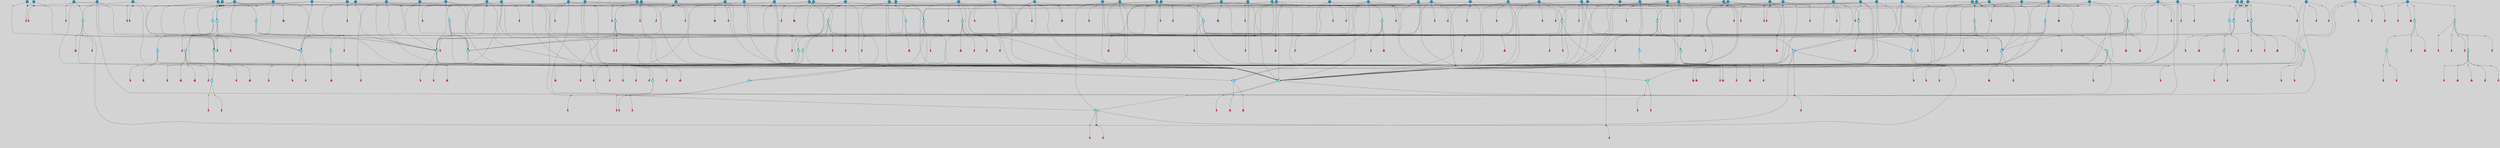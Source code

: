 // File exported with GEGELATI v1.3.1
// On the 2024-04-08 17:50:38
// With the File::TPGGraphDotExporter
digraph{
	graph[pad = "0.212, 0.055" bgcolor = lightgray]
	node[shape=circle style = filled label = ""]
		T3 [fillcolor="#66ddff"]
		T7 [fillcolor="#66ddff"]
		T9 [fillcolor="#66ddff"]
		T11 [fillcolor="#66ddff"]
		T54 [fillcolor="#66ddff"]
		T59 [fillcolor="#66ddff"]
		T82 [fillcolor="#66ddff"]
		T95 [fillcolor="#66ddff"]
		T176 [fillcolor="#66ddff"]
		T255 [fillcolor="#66ddff"]
		T267 [fillcolor="#66ddff"]
		T300 [fillcolor="#66ddff"]
		T318 [fillcolor="#66ddff"]
		T319 [fillcolor="#66ddff"]
		T320 [fillcolor="#66ddff"]
		T321 [fillcolor="#66ddff"]
		T322 [fillcolor="#66ddff"]
		T323 [fillcolor="#1199bb"]
		T344 [fillcolor="#1199bb"]
		T383 [fillcolor="#66ddff"]
		T430 [fillcolor="#1199bb"]
		T437 [fillcolor="#1199bb"]
		T451 [fillcolor="#66ddff"]
		T537 [fillcolor="#66ddff"]
		T569 [fillcolor="#66ddff"]
		T601 [fillcolor="#66ddff"]
		T617 [fillcolor="#66ddff"]
		T622 [fillcolor="#1199bb"]
		T657 [fillcolor="#1199bb"]
		T665 [fillcolor="#66ddff"]
		T666 [fillcolor="#66ddff"]
		T667 [fillcolor="#66ddff"]
		T668 [fillcolor="#66ddff"]
		T669 [fillcolor="#1199bb"]
		T684 [fillcolor="#1199bb"]
		T697 [fillcolor="#1199bb"]
		T706 [fillcolor="#66ddff"]
		T716 [fillcolor="#1199bb"]
		T717 [fillcolor="#1199bb"]
		T719 [fillcolor="#1199bb"]
		T721 [fillcolor="#1199bb"]
		T725 [fillcolor="#66ddff"]
		T726 [fillcolor="#66ddff"]
		T727 [fillcolor="#66ddff"]
		T728 [fillcolor="#66ddff"]
		T729 [fillcolor="#1199bb"]
		T730 [fillcolor="#66ddff"]
		T731 [fillcolor="#66ddff"]
		T732 [fillcolor="#66ddff"]
		T738 [fillcolor="#1199bb"]
		T743 [fillcolor="#66ddff"]
		T745 [fillcolor="#1199bb"]
		T757 [fillcolor="#1199bb"]
		T759 [fillcolor="#1199bb"]
		T764 [fillcolor="#1199bb"]
		T767 [fillcolor="#1199bb"]
		T771 [fillcolor="#1199bb"]
		T772 [fillcolor="#1199bb"]
		T777 [fillcolor="#1199bb"]
		T778 [fillcolor="#1199bb"]
		T780 [fillcolor="#1199bb"]
		T781 [fillcolor="#1199bb"]
		T782 [fillcolor="#66ddff"]
		T783 [fillcolor="#66ddff"]
		T784 [fillcolor="#66ddff"]
		T785 [fillcolor="#66ddff"]
		T786 [fillcolor="#1199bb"]
		T787 [fillcolor="#66ddff"]
		T788 [fillcolor="#66ddff"]
		T789 [fillcolor="#66ddff"]
		T793 [fillcolor="#66ddff"]
		T799 [fillcolor="#1199bb"]
		T801 [fillcolor="#1199bb"]
		T810 [fillcolor="#1199bb"]
		T812 [fillcolor="#1199bb"]
		T814 [fillcolor="#1199bb"]
		T819 [fillcolor="#1199bb"]
		T821 [fillcolor="#1199bb"]
		T822 [fillcolor="#1199bb"]
		T823 [fillcolor="#1199bb"]
		T825 [fillcolor="#1199bb"]
		T828 [fillcolor="#1199bb"]
		T829 [fillcolor="#1199bb"]
		T830 [fillcolor="#1199bb"]
		T833 [fillcolor="#1199bb"]
		T835 [fillcolor="#1199bb"]
		T836 [fillcolor="#1199bb"]
		T838 [fillcolor="#1199bb"]
		T839 [fillcolor="#1199bb"]
		T841 [fillcolor="#1199bb"]
		T842 [fillcolor="#1199bb"]
		T809 [fillcolor="#66ddff"]
		T734 [fillcolor="#66ddff"]
		T843 [fillcolor="#66ddff"]
		T844 [fillcolor="#66ddff"]
		T845 [fillcolor="#66ddff"]
		T846 [fillcolor="#1199bb"]
		T847 [fillcolor="#1199bb"]
		T850 [fillcolor="#1199bb"]
		T852 [fillcolor="#1199bb"]
		T856 [fillcolor="#1199bb"]
		T857 [fillcolor="#1199bb"]
		T858 [fillcolor="#1199bb"]
		T859 [fillcolor="#1199bb"]
		T861 [fillcolor="#1199bb"]
		T862 [fillcolor="#1199bb"]
		T863 [fillcolor="#1199bb"]
		T864 [fillcolor="#1199bb"]
		T865 [fillcolor="#1199bb"]
		T866 [fillcolor="#1199bb"]
		T867 [fillcolor="#1199bb"]
		T868 [fillcolor="#1199bb"]
		T869 [fillcolor="#1199bb"]
		T870 [fillcolor="#1199bb"]
		T871 [fillcolor="#1199bb"]
		T872 [fillcolor="#1199bb"]
		T873 [fillcolor="#1199bb"]
		T874 [fillcolor="#1199bb"]
		T875 [fillcolor="#1199bb"]
		T876 [fillcolor="#1199bb"]
		T877 [fillcolor="#1199bb"]
		T878 [fillcolor="#1199bb"]
		T879 [fillcolor="#1199bb"]
		T880 [fillcolor="#1199bb"]
		T881 [fillcolor="#1199bb"]
		T882 [fillcolor="#1199bb"]
		P12050 [fillcolor="#cccccc" shape=point] //6|
		I12050 [shape=box style=invis label="6|1&2|6#1|7&#92;n10|7&2|0#1|5&#92;n9|4&0|1#2|2&#92;n8|6&0|0#1|0&#92;n"]
		P12050 -> I12050[style=invis]
		A8395 [fillcolor="#ff3366" shape=box margin=0.03 width=0 height=0 label="3"]
		T3 -> P12050 -> A8395
		P12051 [fillcolor="#cccccc" shape=point] //3|
		I12051 [shape=box style=invis label="7|6&2|4#0|2&#92;n10|3&2|7#1|4&#92;n11|6&0|4#0|1&#92;n7|1&0|0#2|6&#92;n7|6&0|3#2|6&#92;n4|0&2|6#0|1&#92;n4|4&2|5#0|2&#92;n4|6&0|4#2|7&#92;n10|0&2|3#1|5&#92;n2|6&0|5#0|2&#92;n1|0&2|3#0|7&#92;n1|6&2|0#0|5&#92;n6|2&0|1#0|7&#92;n9|2&0|3#2|7&#92;n5|3&0|6#0|6&#92;n1|7&2|5#2|3&#92;n8|1&2|7#0|6&#92;n1|0&2|5#2|1&#92;n7|1&2|2#2|5&#92;n7|4&2|6#0|3&#92;n"]
		P12051 -> I12051[style=invis]
		A8396 [fillcolor="#ff3366" shape=box margin=0.03 width=0 height=0 label="4"]
		T3 -> P12051 -> A8396
		P12052 [fillcolor="#cccccc" shape=point] //-3|
		I12052 [shape=box style=invis label="1|6&2|7#0|7&#92;n10|2&0|7#1|3&#92;n9|6&2|7#2|2&#92;n5|3&0|7#0|7&#92;n1|6&2|3#0|0&#92;n2|3&2|3#2|2&#92;n5|1&2|6#0|6&#92;n"]
		P12052 -> I12052[style=invis]
		A8397 [fillcolor="#ff3366" shape=box margin=0.03 width=0 height=0 label="7"]
		T7 -> P12052 -> A8397
		P12053 [fillcolor="#cccccc" shape=point] //5|
		I12053 [shape=box style=invis label="0|5&2|3#0|1&#92;n0|6&2|1#2|4&#92;n6|2&2|6#0|7&#92;n7|4&0|3#0|1&#92;n5|4&0|7#1|6&#92;n9|1&0|5#2|2&#92;n6|3&2|3#1|7&#92;n11|7&2|4#1|6&#92;n2|5&0|1#0|0&#92;n4|7&0|0#0|2&#92;n6|2&0|6#0|0&#92;n2|1&2|6#2|4&#92;n10|0&2|0#1|0&#92;n6|6&2|4#0|6&#92;n"]
		P12053 -> I12053[style=invis]
		A8398 [fillcolor="#ff3366" shape=box margin=0.03 width=0 height=0 label="8"]
		T7 -> P12053 -> A8398
		P12054 [fillcolor="#cccccc" shape=point] //-6|
		I12054 [shape=box style=invis label="11|1&0|7#2|0&#92;n10|4&0|1#1|0&#92;n4|3&2|4#2|1&#92;n0|5&2|0#0|0&#92;n6|1&0|0#0|3&#92;n8|2&2|0#0|4&#92;n11|4&2|0#1|6&#92;n7|0&2|6#2|3&#92;n5|3&2|6#2|0&#92;n2|0&2|0#0|4&#92;n"]
		P12054 -> I12054[style=invis]
		A8399 [fillcolor="#ff3366" shape=box margin=0.03 width=0 height=0 label="9"]
		T9 -> P12054 -> A8399
		P12055 [fillcolor="#cccccc" shape=point] //2|
		I12055 [shape=box style=invis label="6|3&2|7#1|4&#92;n8|6&0|0#2|5&#92;n2|1&0|2#0|3&#92;n8|7&0|6#0|4&#92;n2|1&2|0#0|1&#92;n0|0&2|2#2|3&#92;n6|6&0|7#2|1&#92;n6|1&0|7#2|6&#92;n5|4&2|7#0|4&#92;n0|3&0|4#2|0&#92;n11|0&2|0#2|5&#92;n4|5&2|5#2|4&#92;n5|7&0|6#0|4&#92;n9|7&2|5#0|3&#92;n5|4&2|1#0|3&#92;n5|3&0|1#1|7&#92;n0|4&0|3#2|5&#92;n"]
		P12055 -> I12055[style=invis]
		A8400 [fillcolor="#ff3366" shape=box margin=0.03 width=0 height=0 label="10"]
		T9 -> P12055 -> A8400
		P12056 [fillcolor="#cccccc" shape=point] //6|
		I12056 [shape=box style=invis label="3|0&2|7#2|2&#92;n3|2&0|4#2|5&#92;n5|1&0|2#1|0&#92;n8|7&0|1#2|0&#92;n8|5&0|3#0|6&#92;n0|2&0|2#2|3&#92;n1|5&2|5#0|5&#92;n5|6&0|6#0|7&#92;n6|7&0|0#2|6&#92;n1|2&2|3#0|0&#92;n7|7&2|3#0|4&#92;n0|7&2|7#0|6&#92;n1|0&2|2#2|7&#92;n4|4&0|1#0|0&#92;n"]
		P12056 -> I12056[style=invis]
		A8401 [fillcolor="#ff3366" shape=box margin=0.03 width=0 height=0 label="11"]
		T11 -> P12056 -> A8401
		P12057 [fillcolor="#cccccc" shape=point] //-4|
		I12057 [shape=box style=invis label="4|1&0|4#2|6&#92;n1|2&2|2#2|0&#92;n1|2&2|0#0|6&#92;n8|4&2|3#2|5&#92;n5|5&2|1#1|0&#92;n"]
		P12057 -> I12057[style=invis]
		A8402 [fillcolor="#ff3366" shape=box margin=0.03 width=0 height=0 label="12"]
		T11 -> P12057 -> A8402
		P12058 [fillcolor="#cccccc" shape=point] //8|
		I12058 [shape=box style=invis label="9|0&0|1#2|0&#92;n10|1&2|5#1|4&#92;n8|2&2|6#0|4&#92;n2|4&2|5#2|3&#92;n4|2&2|2#0|2&#92;n7|5&0|2#0|0&#92;n8|2&2|1#1|3&#92;n8|7&0|7#2|1&#92;n1|1&0|0#0|7&#92;n5|6&2|5#1|0&#92;n6|6&2|5#0|0&#92;n11|4&0|3#2|6&#92;n4|2&2|4#0|7&#92;n5|6&0|1#2|0&#92;n11|3&0|2#0|7&#92;n"]
		P12058 -> I12058[style=invis]
		A8403 [fillcolor="#ff3366" shape=box margin=0.03 width=0 height=0 label="6"]
		T54 -> P12058 -> A8403
		P12059 [fillcolor="#cccccc" shape=point] //5|
		I12059 [shape=box style=invis label="3|0&2|0#0|1&#92;n3|0&0|7#0|1&#92;n5|3&0|2#2|6&#92;n4|4&2|4#2|6&#92;n11|2&0|7#1|6&#92;n2|7&2|2#2|5&#92;n9|3&2|6#2|7&#92;n7|7&0|0#0|4&#92;n6|1&2|4#2|3&#92;n5|4&2|0#1|6&#92;n1|3&0|7#0|4&#92;n"]
		P12059 -> I12059[style=invis]
		A8404 [fillcolor="#ff3366" shape=box margin=0.03 width=0 height=0 label="7"]
		T54 -> P12059 -> A8404
		P12060 [fillcolor="#cccccc" shape=point] //-10|
		I12060 [shape=box style=invis label="3|6&0|0#0|4&#92;n4|1&2|4#0|1&#92;n5|1&0|1#0|4&#92;n5|5&2|6#0|5&#92;n6|5&0|6#0|3&#92;n11|1&2|0#0|1&#92;n0|7&2|0#0|3&#92;n1|2&0|6#0|1&#92;n8|0&0|4#2|0&#92;n0|4&0|7#2|7&#92;n7|0&2|7#1|3&#92;n3|1&0|5#2|5&#92;n5|1&0|4#0|3&#92;n2|2&0|2#0|0&#92;n8|3&0|1#0|7&#92;n3|0&0|3#0|5&#92;n7|2&0|5#2|0&#92;n6|3&2|7#1|5&#92;n4|7&2|7#2|1&#92;n"]
		P12060 -> I12060[style=invis]
		A8405 [fillcolor="#ff3366" shape=box margin=0.03 width=0 height=0 label="14"]
		T54 -> P12060 -> A8405
		T54 -> P12053
		P12061 [fillcolor="#cccccc" shape=point] //8|
		I12061 [shape=box style=invis label="9|0&0|1#2|0&#92;n10|1&2|5#1|4&#92;n8|2&2|6#0|4&#92;n4|5&0|3#0|1&#92;n2|4&2|5#2|3&#92;n4|2&2|2#0|2&#92;n7|5&0|2#0|0&#92;n8|2&2|1#1|3&#92;n8|7&0|7#2|1&#92;n1|1&0|0#0|7&#92;n5|6&2|5#1|0&#92;n6|3&2|5#0|0&#92;n11|4&0|3#2|6&#92;n1|2&2|4#0|7&#92;n5|6&0|1#2|0&#92;n11|3&0|2#0|7&#92;n"]
		P12061 -> I12061[style=invis]
		A8406 [fillcolor="#ff3366" shape=box margin=0.03 width=0 height=0 label="6"]
		T59 -> P12061 -> A8406
		T59 -> P12059
		T59 -> P12054
		T59 -> P12059
		P12062 [fillcolor="#cccccc" shape=point] //6|
		I12062 [shape=box style=invis label="7|0&2|5#1|2&#92;n10|6&2|1#1|3&#92;n7|5&0|2#0|7&#92;n10|7&0|1#1|5&#92;n4|6&2|5#0|5&#92;n4|4&0|7#2|7&#92;n"]
		P12062 -> I12062[style=invis]
		A8407 [fillcolor="#ff3366" shape=box margin=0.03 width=0 height=0 label="7"]
		T82 -> P12062 -> A8407
		P12063 [fillcolor="#cccccc" shape=point] //6|
		I12063 [shape=box style=invis label="0|5&2|3#0|1&#92;n0|6&2|1#2|4&#92;n9|1&0|5#2|2&#92;n7|4&0|3#0|1&#92;n5|4&0|7#1|6&#92;n2|5&0|1#0|0&#92;n6|3&2|3#1|7&#92;n11|7&2|4#1|6&#92;n6|2&2|6#0|1&#92;n4|7&0|0#0|2&#92;n6|2&0|6#0|0&#92;n9|1&2|6#2|4&#92;n10|0&2|0#1|0&#92;n6|6&2|4#0|6&#92;n"]
		P12063 -> I12063[style=invis]
		A8408 [fillcolor="#ff3366" shape=box margin=0.03 width=0 height=0 label="8"]
		T82 -> P12063 -> A8408
		T82 -> P12054
		P12064 [fillcolor="#cccccc" shape=point] //4|
		I12064 [shape=box style=invis label="4|3&0|6#0|3&#92;n5|7&2|3#2|2&#92;n5|6&0|7#1|2&#92;n1|4&2|6#0|3&#92;n8|4&2|1#2|5&#92;n9|5&2|4#1|4&#92;n2|4&0|5#0|7&#92;n10|0&0|6#1|3&#92;n3|0&0|6#0|2&#92;n2|7&2|7#2|6&#92;n5|2&0|5#1|5&#92;n10|4&2|5#1|7&#92;n4|0&0|4#2|4&#92;n11|1&0|4#2|6&#92;n10|6&2|0#1|4&#92;n9|7&0|3#1|4&#92;n4|5&2|7#0|6&#92;n11|5&2|6#2|3&#92;n0|3&0|5#0|1&#92;n"]
		P12064 -> I12064[style=invis]
		A8409 [fillcolor="#ff3366" shape=box margin=0.03 width=0 height=0 label="13"]
		T95 -> P12064 -> A8409
		P12065 [fillcolor="#cccccc" shape=point] //8|
		I12065 [shape=box style=invis label="9|7&0|5#2|5&#92;n3|3&2|3#0|2&#92;n9|5&2|2#1|0&#92;n2|3&0|6#0|3&#92;n4|4&2|5#2|7&#92;n11|3&2|0#1|5&#92;n6|6&2|1#2|2&#92;n4|6&0|1#2|2&#92;n2|5&2|7#2|2&#92;n7|7&2|2#2|3&#92;n6|5&0|3#2|6&#92;n6|7&0|6#0|2&#92;n"]
		P12065 -> I12065[style=invis]
		A8410 [fillcolor="#ff3366" shape=box margin=0.03 width=0 height=0 label="14"]
		T95 -> P12065 -> A8410
		P12066 [fillcolor="#cccccc" shape=point] //2|
		I12066 [shape=box style=invis label="4|1&0|4#2|6&#92;n5|5&2|1#1|0&#92;n1|0&2|0#0|6&#92;n8|4&2|3#2|5&#92;n"]
		P12066 -> I12066[style=invis]
		T95 -> P12066 -> T11
		P12067 [fillcolor="#cccccc" shape=point] //-9|
		I12067 [shape=box style=invis label="2|0&2|0#2|1&#92;n4|4&2|4#2|6&#92;n9|1&0|3#1|7&#92;n5|3&0|2#2|6&#92;n2|7&2|2#2|5&#92;n5|4&2|0#1|6&#92;n3|0&0|7#0|1&#92;n1|3&0|7#0|4&#92;n11|6&2|2#0|7&#92;n7|7&0|0#0|4&#92;n11|0&0|7#1|6&#92;n9|3&2|6#2|7&#92;n"]
		P12067 -> I12067[style=invis]
		A8411 [fillcolor="#ff3366" shape=box margin=0.03 width=0 height=0 label="7"]
		T95 -> P12067 -> A8411
		P12068 [fillcolor="#cccccc" shape=point] //-8|
		I12068 [shape=box style=invis label="7|5&0|4#2|4&#92;n"]
		P12068 -> I12068[style=invis]
		A8412 [fillcolor="#ff3366" shape=box margin=0.03 width=0 height=0 label="3"]
		T95 -> P12068 -> A8412
		P12069 [fillcolor="#cccccc" shape=point] //3|
		I12069 [shape=box style=invis label="4|7&0|7#2|7&#92;n11|5&2|6#0|2&#92;n5|5&2|6#2|0&#92;n3|2&0|6#0|3&#92;n10|2&2|5#1|5&#92;n9|4&2|3#1|5&#92;n2|5&2|7#2|4&#92;n11|3&2|5#1|0&#92;n7|0&0|7#2|1&#92;n1|2&0|5#0|1&#92;n"]
		P12069 -> I12069[style=invis]
		A8413 [fillcolor="#ff3366" shape=box margin=0.03 width=0 height=0 label="5"]
		T176 -> P12069 -> A8413
		P12070 [fillcolor="#cccccc" shape=point] //2|
		I12070 [shape=box style=invis label="7|1&0|6#0|1&#92;n5|2&2|5#1|6&#92;n10|1&2|1#1|1&#92;n4|7&0|4#2|2&#92;n11|7&0|4#2|7&#92;n5|0&0|5#1|7&#92;n8|2&0|5#2|4&#92;n10|0&2|6#1|6&#92;n5|1&0|1#2|3&#92;n1|6&2|0#0|1&#92;n9|6&2|2#1|4&#92;n3|4&2|3#0|0&#92;n10|1&0|1#1|0&#92;n2|2&0|1#2|1&#92;n3|1&2|7#0|3&#92;n"]
		P12070 -> I12070[style=invis]
		A8414 [fillcolor="#ff3366" shape=box margin=0.03 width=0 height=0 label="10"]
		T176 -> P12070 -> A8414
		P12071 [fillcolor="#cccccc" shape=point] //-1|
		I12071 [shape=box style=invis label="1|7&2|1#0|6&#92;n8|1&2|3#0|5&#92;n10|6&2|7#1|0&#92;n1|7&2|5#0|2&#92;n0|3&0|3#2|2&#92;n3|5&0|1#0|0&#92;n3|5&0|2#0|3&#92;n1|5&2|0#0|4&#92;n5|7&2|2#2|5&#92;n4|0&2|3#0|3&#92;n"]
		P12071 -> I12071[style=invis]
		T176 -> P12071 -> T3
		P12072 [fillcolor="#cccccc" shape=point] //-3|
		I12072 [shape=box style=invis label="6|3&2|4#1|4&#92;n5|3&0|1#1|7&#92;n2|1&0|2#2|3&#92;n8|7&0|6#0|4&#92;n2|1&2|0#0|1&#92;n0|0&2|2#2|3&#92;n6|1&0|7#2|6&#92;n5|7&0|2#0|4&#92;n0|3&0|4#2|0&#92;n11|0&2|0#2|5&#92;n6|0&2|0#1|4&#92;n8|6&0|2#2|5&#92;n5|4&2|1#0|3&#92;n9|7&2|5#0|3&#92;n5|4&2|7#0|4&#92;n"]
		P12072 -> I12072[style=invis]
		A8415 [fillcolor="#ff3366" shape=box margin=0.03 width=0 height=0 label="10"]
		T176 -> P12072 -> A8415
		P12073 [fillcolor="#cccccc" shape=point] //4|
		I12073 [shape=box style=invis label="7|1&0|6#0|1&#92;n5|2&2|5#1|6&#92;n10|1&2|1#1|1&#92;n9|6&2|2#1|4&#92;n4|7&0|4#2|2&#92;n9|6&0|4#1|1&#92;n10|0&2|6#1|6&#92;n5|1&0|1#2|3&#92;n1|6&2|0#0|1&#92;n8|2&0|5#2|4&#92;n3|4&2|3#0|0&#92;n10|1&0|5#1|0&#92;n2|2&0|1#2|1&#92;n3|1&2|7#0|3&#92;n"]
		P12073 -> I12073[style=invis]
		A8416 [fillcolor="#ff3366" shape=box margin=0.03 width=0 height=0 label="10"]
		T176 -> P12073 -> A8416
		T255 -> P12071
		P12074 [fillcolor="#cccccc" shape=point] //-9|
		I12074 [shape=box style=invis label="7|1&0|0#2|6&#92;n1|6&0|4#2|7&#92;n7|6&2|4#0|2&#92;n10|7&2|1#1|3&#92;n7|6&0|3#2|6&#92;n4|0&2|2#2|1&#92;n1|0&0|5#2|3&#92;n6|1&2|6#1|1&#92;n7|4&2|6#1|0&#92;n9|5&0|1#0|2&#92;n9|2&0|3#0|7&#92;n6|0&2|7#0|6&#92;n10|5&2|3#1|5&#92;n10|0&2|7#1|4&#92;n1|0&2|3#0|7&#92;n5|2&0|6#0|6&#92;n2|6&0|1#0|2&#92;n7|4&2|5#0|3&#92;n3|6&2|4#0|5&#92;n1|6&2|0#0|5&#92;n"]
		P12074 -> I12074[style=invis]
		A8417 [fillcolor="#ff3366" shape=box margin=0.03 width=0 height=0 label="4"]
		T255 -> P12074 -> A8417
		P12075 [fillcolor="#cccccc" shape=point] //7|
		I12075 [shape=box style=invis label="9|6&2|6#1|3&#92;n9|7&2|0#1|7&#92;n3|0&2|0#0|0&#92;n1|6&0|0#0|4&#92;n7|4&0|3#0|1&#92;n"]
		P12075 -> I12075[style=invis]
		A8418 [fillcolor="#ff3366" shape=box margin=0.03 width=0 height=0 label="12"]
		T255 -> P12075 -> A8418
		P12076 [fillcolor="#cccccc" shape=point] //-9|
		I12076 [shape=box style=invis label="11|5&0|0#2|6&#92;n8|5&2|3#2|1&#92;n7|1&0|6#1|3&#92;n11|4&0|2#0|1&#92;n9|0&2|7#1|6&#92;n10|1&0|3#1|6&#92;n0|3&0|4#2|5&#92;n5|7&2|3#1|6&#92;n2|0&2|1#0|7&#92;n"]
		P12076 -> I12076[style=invis]
		A8419 [fillcolor="#ff3366" shape=box margin=0.03 width=0 height=0 label="2"]
		T255 -> P12076 -> A8419
		P12077 [fillcolor="#cccccc" shape=point] //-7|
		I12077 [shape=box style=invis label="9|1&2|7#2|1&#92;n7|0&2|0#2|7&#92;n2|3&2|3#2|2&#92;n8|5&2|1#0|3&#92;n5|5&0|7#0|1&#92;n1|6&2|7#0|7&#92;n10|2&0|7#1|3&#92;n6|4&2|2#2|4&#92;n0|6&2|5#0|2&#92;n"]
		P12077 -> I12077[style=invis]
		A8420 [fillcolor="#ff3366" shape=box margin=0.03 width=0 height=0 label="7"]
		T255 -> P12077 -> A8420
		P12078 [fillcolor="#cccccc" shape=point] //-9|
		I12078 [shape=box style=invis label="4|7&2|6#0|5&#92;n11|3&0|2#2|6&#92;n10|2&2|4#1|6&#92;n3|0&2|6#2|7&#92;n4|3&0|5#0|7&#92;n2|3&0|7#0|7&#92;n10|6&0|7#1|5&#92;n10|1&2|2#1|1&#92;n1|7&0|3#2|6&#92;n"]
		P12078 -> I12078[style=invis]
		A8421 [fillcolor="#ff3366" shape=box margin=0.03 width=0 height=0 label="4"]
		T267 -> P12078 -> A8421
		T267 -> P12059
		P12079 [fillcolor="#cccccc" shape=point] //-10|
		I12079 [shape=box style=invis label="4|2&2|0#2|4&#92;n7|3&2|7#0|0&#92;n11|5&2|2#0|2&#92;n9|6&2|3#0|1&#92;n0|0&2|2#0|5&#92;n2|3&2|1#2|0&#92;n"]
		P12079 -> I12079[style=invis]
		A8422 [fillcolor="#ff3366" shape=box margin=0.03 width=0 height=0 label="2"]
		T267 -> P12079 -> A8422
		P12080 [fillcolor="#cccccc" shape=point] //-2|
		I12080 [shape=box style=invis label="5|2&2|0#2|4&#92;n9|1&2|3#0|1&#92;n3|6&2|5#2|7&#92;n7|0&2|1#0|4&#92;n1|2&0|3#0|5&#92;n7|3&2|7#0|0&#92;n"]
		P12080 -> I12080[style=invis]
		A8423 [fillcolor="#ff3366" shape=box margin=0.03 width=0 height=0 label="2"]
		T267 -> P12080 -> A8423
		P12081 [fillcolor="#cccccc" shape=point] //-9|
		I12081 [shape=box style=invis label="4|1&0|4#2|6&#92;n11|0&2|0#0|6&#92;n8|4&2|3#2|5&#92;n6|0&0|3#0|1&#92;n"]
		P12081 -> I12081[style=invis]
		T267 -> P12081 -> T11
		P12082 [fillcolor="#cccccc" shape=point] //-2|
		I12082 [shape=box style=invis label="8|4&2|1#2|5&#92;n5|7&2|3#1|2&#92;n10|4&2|5#1|7&#92;n10|0&2|6#1|3&#92;n11|1&2|4#2|6&#92;n9|5&2|4#0|4&#92;n2|4&0|5#0|7&#92;n4|5&2|7#0|6&#92;n1|4&2|6#0|3&#92;n2|7&2|7#2|6&#92;n3|0&0|6#0|2&#92;n0|7&0|5#0|1&#92;n0|4&2|1#0|0&#92;n4|4&2|6#0|7&#92;n7|2&2|6#2|6&#92;n11|5&2|6#0|3&#92;n9|7&0|3#1|4&#92;n5|6&0|7#1|2&#92;n10|6&2|0#1|4&#92;n4|0&0|4#2|4&#92;n"]
		P12082 -> I12082[style=invis]
		T300 -> P12082 -> T59
		P12083 [fillcolor="#cccccc" shape=point] //10|
		I12083 [shape=box style=invis label="2|6&2|4#0|0&#92;n1|7&2|3#0|6&#92;n3|5&2|2#0|3&#92;n10|3&0|4#1|4&#92;n7|1&0|4#2|6&#92;n10|2&0|3#1|7&#92;n9|5&2|0#0|4&#92;n4|0&0|3#2|7&#92;n11|4&2|6#1|2&#92;n5|4&2|7#0|2&#92;n4|5&2|7#2|1&#92;n6|5&0|7#2|1&#92;n5|3&2|3#1|6&#92;n10|7&2|0#1|2&#92;n"]
		P12083 -> I12083[style=invis]
		A8424 [fillcolor="#ff3366" shape=box margin=0.03 width=0 height=0 label="5"]
		T300 -> P12083 -> A8424
		T300 -> P12078
		P12084 [fillcolor="#cccccc" shape=point] //-4|
		I12084 [shape=box style=invis label="4|1&0|4#2|6&#92;n1|2&2|2#2|0&#92;n1|2&2|0#0|6&#92;n8|4&2|3#2|5&#92;n5|5&2|1#1|0&#92;n"]
		P12084 -> I12084[style=invis]
		A8425 [fillcolor="#ff3366" shape=box margin=0.03 width=0 height=0 label="12"]
		T321 -> P12084 -> A8425
		P12085 [fillcolor="#cccccc" shape=point] //6|
		I12085 [shape=box style=invis label="3|0&2|7#2|2&#92;n3|2&0|4#2|5&#92;n5|1&0|2#1|0&#92;n8|7&0|1#2|0&#92;n8|5&0|3#0|6&#92;n0|2&0|2#2|3&#92;n1|5&2|5#0|5&#92;n5|6&0|6#0|7&#92;n6|7&0|0#2|6&#92;n1|2&2|3#0|0&#92;n7|7&2|3#0|4&#92;n0|7&2|7#0|6&#92;n1|0&2|2#2|7&#92;n4|4&0|1#0|0&#92;n"]
		P12085 -> I12085[style=invis]
		A8426 [fillcolor="#ff3366" shape=box margin=0.03 width=0 height=0 label="11"]
		T321 -> P12085 -> A8426
		P12086 [fillcolor="#cccccc" shape=point] //2|
		I12086 [shape=box style=invis label="4|1&0|4#2|6&#92;n5|5&2|1#1|0&#92;n1|0&2|0#0|6&#92;n8|4&2|3#2|5&#92;n"]
		P12086 -> I12086[style=invis]
		T323 -> P12086 -> T321
		P12087 [fillcolor="#cccccc" shape=point] //-3|
		I12087 [shape=box style=invis label="8|1&2|3#0|5&#92;n0|6&0|5#0|5&#92;n3|7&2|1#0|6&#92;n3|5&0|1#0|0&#92;n9|5&2|0#0|4&#92;n3|5&0|2#0|3&#92;n10|6&2|4#1|0&#92;n9|4&2|7#2|6&#92;n1|7&2|5#2|2&#92;n"]
		P12087 -> I12087[style=invis]
		A8427 [fillcolor="#ff3366" shape=box margin=0.03 width=0 height=0 label="5"]
		T318 -> P12087 -> A8427
		P12088 [fillcolor="#cccccc" shape=point] //0|
		I12088 [shape=box style=invis label="2|5&0|1#0|6&#92;n6|1&2|2#2|7&#92;n8|0&0|3#1|4&#92;n4|3&2|5#2|4&#92;n8|1&2|4#0|0&#92;n6|6&0|1#2|6&#92;n11|7&2|4#2|5&#92;n6|2&2|4#0|2&#92;n8|5&2|4#2|4&#92;n2|1&2|1#2|2&#92;n2|7&2|5#2|6&#92;n9|7&0|5#0|4&#92;n1|2&0|5#2|6&#92;n4|2&2|3#2|7&#92;n3|3&2|1#0|2&#92;n"]
		P12088 -> I12088[style=invis]
		A8428 [fillcolor="#ff3366" shape=box margin=0.03 width=0 height=0 label="5"]
		T318 -> P12088 -> A8428
		P12089 [fillcolor="#cccccc" shape=point] //-2|
		I12089 [shape=box style=invis label="11|7&2|0#1|7&#92;n4|3&0|1#2|5&#92;n0|4&2|4#2|7&#92;n1|6&0|0#0|4&#92;n4|0&0|0#0|5&#92;n0|6&2|3#2|0&#92;n9|6&2|5#1|3&#92;n0|7&2|1#2|5&#92;n4|4&0|5#0|1&#92;n10|4&0|0#1|0&#92;n"]
		P12089 -> I12089[style=invis]
		A8429 [fillcolor="#ff3366" shape=box margin=0.03 width=0 height=0 label="12"]
		T323 -> P12089 -> A8429
		P12090 [fillcolor="#cccccc" shape=point] //5|
		I12090 [shape=box style=invis label="8|1&2|6#0|6&#92;n3|0&0|7#0|1&#92;n11|3&0|2#2|6&#92;n4|4&2|4#2|6&#92;n11|2&0|7#1|6&#92;n2|7&2|2#2|5&#92;n7|7&0|0#0|4&#92;n6|1&2|4#2|3&#92;n5|4&2|0#1|6&#92;n3|0&2|0#0|1&#92;n1|3&0|7#0|4&#92;n"]
		P12090 -> I12090[style=invis]
		A8430 [fillcolor="#ff3366" shape=box margin=0.03 width=0 height=0 label="7"]
		T319 -> P12090 -> A8430
		P12091 [fillcolor="#cccccc" shape=point] //7|
		I12091 [shape=box style=invis label="7|0&2|1#2|0&#92;n9|7&2|1#1|7&#92;n8|2&0|1#1|0&#92;n6|6&0|2#1|1&#92;n2|2&0|5#0|0&#92;n5|7&0|0#2|1&#92;n5|1&2|5#1|5&#92;n4|7&2|4#2|3&#92;n10|5&2|2#1|5&#92;n1|3&2|2#2|0&#92;n10|2&2|6#1|5&#92;n"]
		P12091 -> I12091[style=invis]
		A8431 [fillcolor="#ff3366" shape=box margin=0.03 width=0 height=0 label="1"]
		T319 -> P12091 -> A8431
		P12092 [fillcolor="#cccccc" shape=point] //-2|
		I12092 [shape=box style=invis label="4|1&0|4#0|3&#92;n4|2&0|5#2|0&#92;n5|5&2|6#0|5&#92;n1|4&0|1#0|2&#92;n6|3&2|7#1|5&#92;n0|4&2|0#0|3&#92;n8|5&2|5#1|2&#92;n10|7&2|7#1|1&#92;n3|4&0|0#2|1&#92;n3|6&2|5#2|5&#92;n8|3&0|1#0|7&#92;n10|0&2|7#1|3&#92;n4|1&2|4#0|1&#92;n9|3&2|0#0|4&#92;n3|6&2|0#0|4&#92;n1|2&0|6#2|1&#92;n4|0&2|1#2|2&#92;n"]
		P12092 -> I12092[style=invis]
		A8432 [fillcolor="#ff3366" shape=box margin=0.03 width=0 height=0 label="14"]
		T320 -> P12092 -> A8432
		P12093 [fillcolor="#cccccc" shape=point] //-3|
		I12093 [shape=box style=invis label="3|7&0|0#0|2&#92;n11|5&0|1#1|1&#92;n4|1&0|6#2|6&#92;n4|0&0|1#0|5&#92;n"]
		P12093 -> I12093[style=invis]
		T319 -> P12093 -> T320
		P12094 [fillcolor="#cccccc" shape=point] //-3|
		I12094 [shape=box style=invis label="1|6&2|7#0|7&#92;n10|2&0|7#1|3&#92;n9|6&2|7#2|2&#92;n5|3&0|7#0|7&#92;n1|6&2|3#0|0&#92;n2|3&2|3#2|2&#92;n5|1&2|6#0|6&#92;n"]
		P12094 -> I12094[style=invis]
		A8433 [fillcolor="#ff3366" shape=box margin=0.03 width=0 height=0 label="7"]
		T322 -> P12094 -> A8433
		P12095 [fillcolor="#cccccc" shape=point] //-3|
		I12095 [shape=box style=invis label="7|2&2|4#0|2&#92;n4|1&2|6#0|1&#92;n11|6&0|4#0|1&#92;n7|1&0|0#2|6&#92;n6|2&0|1#0|7&#92;n10|3&2|7#1|4&#92;n3|5&2|3#0|1&#92;n4|4&2|5#0|2&#92;n4|6&0|4#2|7&#92;n2|5&0|5#0|2&#92;n10|0&2|3#1|4&#92;n0|1&2|7#0|6&#92;n7|6&0|3#2|6&#92;n1|3&0|6#2|0&#92;n5|3&0|6#0|6&#92;n1|4&2|5#2|3&#92;n1|6&2|0#0|5&#92;n9|2&0|3#2|7&#92;n7|1&2|2#2|5&#92;n"]
		P12095 -> I12095[style=invis]
		T323 -> P12095 -> T319
		P12096 [fillcolor="#cccccc" shape=point] //1|
		I12096 [shape=box style=invis label="5|1&0|6#2|7&#92;n2|4&0|4#2|2&#92;n0|6&0|5#0|4&#92;n10|6&2|5#1|6&#92;n9|3&0|1#1|7&#92;n10|3&2|2#1|0&#92;n5|0&0|0#2|1&#92;n11|3&2|3#1|5&#92;n10|3&0|1#1|0&#92;n2|4&0|1#0|1&#92;n0|2&0|3#2|4&#92;n9|2&2|1#2|5&#92;n11|7&2|6#2|6&#92;n"]
		P12096 -> I12096[style=invis]
		T320 -> P12096 -> T322
		P12097 [fillcolor="#cccccc" shape=point] //5|
		I12097 [shape=box style=invis label="0|5&2|3#0|1&#92;n0|6&2|1#2|4&#92;n6|2&2|6#0|7&#92;n7|4&0|3#0|1&#92;n5|4&0|7#1|6&#92;n9|1&0|5#2|2&#92;n6|3&2|3#1|7&#92;n11|7&2|4#1|6&#92;n2|5&0|1#0|0&#92;n4|7&0|0#0|2&#92;n6|2&0|6#0|0&#92;n2|1&2|6#2|4&#92;n10|0&2|0#1|0&#92;n6|6&2|4#0|6&#92;n"]
		P12097 -> I12097[style=invis]
		A8434 [fillcolor="#ff3366" shape=box margin=0.03 width=0 height=0 label="8"]
		T322 -> P12097 -> A8434
		P12098 [fillcolor="#cccccc" shape=point] //5|
		I12098 [shape=box style=invis label="3|0&2|0#0|1&#92;n3|0&0|7#0|1&#92;n5|3&0|2#2|6&#92;n4|4&2|4#2|6&#92;n11|2&0|7#1|6&#92;n2|7&2|2#2|5&#92;n9|3&2|6#2|7&#92;n7|7&0|0#0|4&#92;n6|1&2|4#2|3&#92;n5|4&2|0#1|6&#92;n1|3&0|7#0|4&#92;n"]
		P12098 -> I12098[style=invis]
		A8435 [fillcolor="#ff3366" shape=box margin=0.03 width=0 height=0 label="7"]
		T320 -> P12098 -> A8435
		P12099 [fillcolor="#cccccc" shape=point] //5|
		I12099 [shape=box style=invis label="10|4&2|6#1|2&#92;n8|4&0|1#1|0&#92;n0|4&2|6#0|0&#92;n8|4&2|5#2|1&#92;n7|5&2|5#1|0&#92;n3|6&0|6#2|2&#92;n1|7&0|7#0|5&#92;n2|0&0|7#2|4&#92;n9|4&2|6#2|7&#92;n2|6&2|2#0|0&#92;n11|7&2|7#0|7&#92;n5|5&0|0#0|1&#92;n10|1&0|0#1|0&#92;n7|3&0|1#2|5&#92;n9|2&2|7#1|5&#92;n9|0&2|5#1|2&#92;n1|6&2|4#2|2&#92;n3|3&2|2#0|7&#92;n1|6&2|0#0|0&#92;n6|4&2|6#1|0&#92;n"]
		P12099 -> I12099[style=invis]
		A8436 [fillcolor="#ff3366" shape=box margin=0.03 width=0 height=0 label="1"]
		T319 -> P12099 -> A8436
		P12100 [fillcolor="#cccccc" shape=point] //7|
		I12100 [shape=box style=invis label="6|1&2|6#2|7&#92;n7|0&2|4#2|3&#92;n3|3&0|7#0|6&#92;n5|4&0|2#2|4&#92;n8|5&2|6#2|7&#92;n0|0&2|3#0|3&#92;n5|4&2|4#2|6&#92;n"]
		P12100 -> I12100[style=invis]
		T319 -> P12100 -> T318
		P12101 [fillcolor="#cccccc" shape=point] //7|
		I12101 [shape=box style=invis label="0|2&2|4#2|6&#92;n5|3&0|6#0|1&#92;n4|7&2|6#0|5&#92;n7|6&0|7#0|5&#92;n10|7&2|2#1|1&#92;n"]
		P12101 -> I12101[style=invis]
		A8437 [fillcolor="#ff3366" shape=box margin=0.03 width=0 height=0 label="4"]
		T318 -> P12101 -> A8437
		P12102 [fillcolor="#cccccc" shape=point] //-2|
		I12102 [shape=box style=invis label="2|5&0|2#0|2&#92;n0|0&2|5#2|5&#92;n7|3&2|2#2|3&#92;n3|5&2|1#2|5&#92;n9|4&2|0#2|5&#92;n7|2&2|0#1|4&#92;n5|4&0|5#2|4&#92;n7|3&2|1#2|5&#92;n5|1&0|4#0|6&#92;n1|7&2|4#0|1&#92;n11|6&0|0#0|1&#92;n9|0&0|1#2|5&#92;n4|4&2|5#0|2&#92;n8|1&2|7#2|0&#92;n4|5&0|2#0|1&#92;n"]
		P12102 -> I12102[style=invis]
		A8438 [fillcolor="#ff3366" shape=box margin=0.03 width=0 height=0 label="4"]
		T344 -> P12102 -> A8438
		P12103 [fillcolor="#cccccc" shape=point] //-2|
		I12103 [shape=box style=invis label="2|4&0|3#2|2&#92;n11|7&2|3#2|6&#92;n3|4&2|7#0|1&#92;n7|1&2|0#0|0&#92;n10|3&0|5#1|5&#92;n10|2&0|7#1|7&#92;n0|2&0|3#2|6&#92;n9|3&0|7#2|1&#92;n4|1&0|5#2|4&#92;n8|5&2|3#2|0&#92;n10|7&0|4#1|7&#92;n0|1&2|4#0|3&#92;n11|7&2|7#2|3&#92;n3|3&0|2#2|7&#92;n8|0&0|4#0|1&#92;n6|4&2|5#2|3&#92;n7|6&0|4#1|6&#92;n7|3&2|0#0|6&#92;n"]
		P12103 -> I12103[style=invis]
		A8439 [fillcolor="#ff3366" shape=box margin=0.03 width=0 height=0 label="4"]
		T344 -> P12103 -> A8439
		P12104 [fillcolor="#cccccc" shape=point] //-2|
		I12104 [shape=box style=invis label="6|4&2|6#1|7&#92;n4|6&0|1#2|5&#92;n1|4&2|5#0|4&#92;n4|3&2|0#0|1&#92;n0|0&2|7#2|7&#92;n7|7&0|5#2|3&#92;n2|2&2|1#2|6&#92;n7|4&2|7#0|7&#92;n5|0&2|1#0|2&#92;n10|0&0|4#1|2&#92;n4|4&0|7#0|0&#92;n6|7&0|2#0|1&#92;n2|1&2|3#0|0&#92;n"]
		P12104 -> I12104[style=invis]
		T344 -> P12104 -> T255
		P12105 [fillcolor="#cccccc" shape=point] //-8|
		I12105 [shape=box style=invis label="0|4&0|3#2|5&#92;n2|1&0|2#2|3&#92;n8|7&0|6#0|4&#92;n0|4&2|4#0|1&#92;n9|4&2|5#0|3&#92;n0|0&2|7#2|3&#92;n4|5&2|5#2|4&#92;n5|7&0|6#0|4&#92;n5|4&2|7#0|4&#92;n0|3&0|4#2|0&#92;n6|3&2|2#1|4&#92;n11|7&2|0#2|5&#92;n6|1&0|7#2|5&#92;n5|3&0|1#1|7&#92;n2|0&2|0#0|1&#92;n6|6&0|7#2|1&#92;n"]
		P12105 -> I12105[style=invis]
		A8440 [fillcolor="#ff3366" shape=box margin=0.03 width=0 height=0 label="10"]
		T383 -> P12105 -> A8440
		P12106 [fillcolor="#cccccc" shape=point] //5|
		I12106 [shape=box style=invis label="1|6&2|7#0|7&#92;n9|2&2|7#2|2&#92;n10|2&0|7#1|3&#92;n5|3&0|7#0|7&#92;n7|0&2|7#2|2&#92;n1|6&2|3#0|0&#92;n2|3&2|3#2|2&#92;n"]
		P12106 -> I12106[style=invis]
		A8441 [fillcolor="#ff3366" shape=box margin=0.03 width=0 height=0 label="7"]
		T383 -> P12106 -> A8441
		T383 -> P12052
		P12107 [fillcolor="#cccccc" shape=point] //-1|
		I12107 [shape=box style=invis label="3|4&0|1#0|2&#92;n8|7&2|6#0|1&#92;n4|7&2|4#2|4&#92;n3|2&2|3#2|4&#92;n8|4&2|1#1|2&#92;n7|4&0|2#0|2&#92;n6|0&2|0#1|6&#92;n3|3&0|7#0|6&#92;n0|5&0|3#0|3&#92;n"]
		P12107 -> I12107[style=invis]
		A8442 [fillcolor="#ff3366" shape=box margin=0.03 width=0 height=0 label="5"]
		T383 -> P12107 -> A8442
		P12108 [fillcolor="#cccccc" shape=point] //-3|
		I12108 [shape=box style=invis label="5|6&0|1#2|0&#92;n8|7&0|7#2|1&#92;n2|7&0|0#0|4&#92;n10|1&2|0#1|5&#92;n5|7&2|2#0|6&#92;n4|2&2|2#0|2&#92;n9|7&2|6#0|7&#92;n8|6&2|1#1|3&#92;n1|6&0|1#2|4&#92;n0|6&2|3#0|4&#92;n9|0&0|1#2|0&#92;n5|5&2|5#1|4&#92;n8|2&2|6#0|7&#92;n7|5&0|2#0|0&#92;n1|1&0|0#2|7&#92;n10|1&2|5#1|4&#92;n11|1&0|5#2|6&#92;n6|0&2|5#0|0&#92;n10|0&2|1#1|3&#92;n"]
		P12108 -> I12108[style=invis]
		A8443 [fillcolor="#ff3366" shape=box margin=0.03 width=0 height=0 label="6"]
		T383 -> P12108 -> A8443
		P12109 [fillcolor="#cccccc" shape=point] //9|
		I12109 [shape=box style=invis label="7|5&2|6#2|2&#92;n1|7&0|1#2|3&#92;n2|0&2|0#2|4&#92;n6|4&0|4#1|6&#92;n10|3&2|4#1|6&#92;n"]
		P12109 -> I12109[style=invis]
		T430 -> P12109 -> T300
		P12110 [fillcolor="#cccccc" shape=point] //3|
		I12110 [shape=box style=invis label="6|1&2|4#2|0&#92;n1|3&0|0#0|4&#92;n3|0&0|7#0|1&#92;n4|4&2|4#2|7&#92;n7|0&2|3#2|0&#92;n7|7&0|0#0|4&#92;n11|2&0|7#1|6&#92;n0|4&0|7#2|7&#92;n3|0&2|0#0|1&#92;n2|7&2|0#2|5&#92;n"]
		P12110 -> I12110[style=invis]
		A8444 [fillcolor="#ff3366" shape=box margin=0.03 width=0 height=0 label="7"]
		T430 -> P12110 -> A8444
		T430 -> P12078
		P12111 [fillcolor="#cccccc" shape=point] //-3|
		I12111 [shape=box style=invis label="2|6&0|0#0|7&#92;n9|6&2|0#0|6&#92;n3|0&0|5#0|1&#92;n5|5&0|4#0|3&#92;n6|1&2|4#2|3&#92;n2|7&2|2#2|5&#92;n5|3&0|2#2|6&#92;n7|7&0|0#0|4&#92;n5|4&2|0#1|6&#92;n9|3&2|6#2|7&#92;n1|3&0|7#0|4&#92;n"]
		P12111 -> I12111[style=invis]
		A8445 [fillcolor="#ff3366" shape=box margin=0.03 width=0 height=0 label="7"]
		T430 -> P12111 -> A8445
		T437 -> P12103
		P12112 [fillcolor="#cccccc" shape=point] //-2|
		I12112 [shape=box style=invis label="7|7&0|5#2|3&#92;n4|6&0|1#2|5&#92;n1|4&2|5#0|4&#92;n4|3&2|0#0|1&#92;n0|0&2|7#2|7&#92;n6|4&2|6#1|7&#92;n2|2&2|1#2|6&#92;n7|4&2|7#0|1&#92;n5|0&2|1#0|2&#92;n10|0&0|4#1|2&#92;n4|4&0|7#0|0&#92;n6|7&0|2#0|1&#92;n2|1&2|3#0|0&#92;n"]
		P12112 -> I12112[style=invis]
		T437 -> P12112 -> T255
		T437 -> P12102
		T451 -> P12067
		P12113 [fillcolor="#cccccc" shape=point] //8|
		I12113 [shape=box style=invis label="9|1&0|3#1|7&#92;n0|3&0|0#2|1&#92;n4|7&0|0#0|4&#92;n7|0&2|1#0|6&#92;n3|1&0|6#0|2&#92;n6|0&0|6#1|6&#92;n2|4&2|4#2|6&#92;n4|2&2|1#0|1&#92;n"]
		P12113 -> I12113[style=invis]
		T451 -> P12113 -> T267
		P12114 [fillcolor="#cccccc" shape=point] //7|
		I12114 [shape=box style=invis label="7|4&2|7#0|4&#92;n4|6&0|1#2|5&#92;n2|1&2|3#0|0&#92;n4|3&2|0#0|1&#92;n0|0&2|7#2|7&#92;n7|7&0|5#2|3&#92;n5|0&2|1#2|2&#92;n10|0&0|4#1|2&#92;n4|4&0|7#0|0&#92;n6|7&0|2#0|1&#92;n1|4&2|5#0|4&#92;n"]
		P12114 -> I12114[style=invis]
		A8446 [fillcolor="#ff3366" shape=box margin=0.03 width=0 height=0 label="0"]
		T451 -> P12114 -> A8446
		P12115 [fillcolor="#cccccc" shape=point] //-8|
		I12115 [shape=box style=invis label="9|7&0|6#1|0&#92;n6|4&2|7#1|0&#92;n6|0&2|4#1|4&#92;n8|4&0|2#2|5&#92;n3|2&0|3#0|7&#92;n2|2&0|2#0|2&#92;n2|1&0|2#2|3&#92;n6|1&0|7#0|2&#92;n4|3&0|1#2|5&#92;n5|7&0|2#0|4&#92;n8|1&0|5#0|4&#92;n6|4&2|0#1|4&#92;n1|4&0|4#2|7&#92;n9|7&0|5#0|3&#92;n7|6&2|0#0|7&#92;n5|4&0|7#0|4&#92;n8|3&0|1#0|1&#92;n"]
		P12115 -> I12115[style=invis]
		A8447 [fillcolor="#ff3366" shape=box margin=0.03 width=0 height=0 label="10"]
		T451 -> P12115 -> A8447
		T451 -> P12109
		T537 -> P12109
		P12116 [fillcolor="#cccccc" shape=point] //7|
		I12116 [shape=box style=invis label="7|0&2|1#2|0&#92;n9|7&2|1#1|7&#92;n8|2&0|1#1|0&#92;n6|6&0|2#1|1&#92;n2|2&0|5#0|0&#92;n5|7&0|0#2|1&#92;n5|1&2|5#1|5&#92;n4|7&2|4#2|3&#92;n10|5&2|2#1|5&#92;n1|3&2|2#2|0&#92;n10|2&2|6#1|5&#92;n"]
		P12116 -> I12116[style=invis]
		A8448 [fillcolor="#ff3366" shape=box margin=0.03 width=0 height=0 label="1"]
		T537 -> P12116 -> A8448
		P12117 [fillcolor="#cccccc" shape=point] //5|
		I12117 [shape=box style=invis label="9|4&2|3#1|3&#92;n0|4&2|4#0|5&#92;n6|1&2|6#2|5&#92;n4|0&0|5#2|0&#92;n"]
		P12117 -> I12117[style=invis]
		A8449 [fillcolor="#ff3366" shape=box margin=0.03 width=0 height=0 label="7"]
		T537 -> P12117 -> A8449
		P12118 [fillcolor="#cccccc" shape=point] //9|
		I12118 [shape=box style=invis label="11|3&0|7#1|6&#92;n9|3&0|1#1|7&#92;n2|4&0|1#0|1&#92;n3|1&0|6#0|4&#92;n1|0&2|2#2|7&#92;n5|1&0|6#2|7&#92;n6|7&2|6#2|6&#92;n8|0&0|2#0|1&#92;n11|0&2|3#0|5&#92;n10|6&2|5#1|6&#92;n8|3&2|3#1|2&#92;n4|0&0|4#2|3&#92;n"]
		P12118 -> I12118[style=invis]
		T537 -> P12118 -> T7
		P12119 [fillcolor="#cccccc" shape=point] //-4|
		I12119 [shape=box style=invis label="4|7&2|2#0|7&#92;n11|6&2|2#0|7&#92;n5|3&0|2#2|4&#92;n9|1&0|3#1|7&#92;n5|3&0|2#2|0&#92;n1|1&0|3#0|4&#92;n2|7&2|2#2|5&#92;n5|2&2|6#2|6&#92;n0|0&2|0#2|1&#92;n9|1&0|3#2|2&#92;n0|5&2|3#0|6&#92;n11|7&0|7#2|1&#92;n"]
		P12119 -> I12119[style=invis]
		A8450 [fillcolor="#ff3366" shape=box margin=0.03 width=0 height=0 label="7"]
		T569 -> P12119 -> A8450
		T569 -> P12109
		P12120 [fillcolor="#cccccc" shape=point] //7|
		I12120 [shape=box style=invis label="7|4&2|7#0|4&#92;n5|0&2|1#2|2&#92;n2|1&2|3#0|0&#92;n4|3&2|0#0|1&#92;n0|0&2|7#2|7&#92;n0|7&0|5#2|3&#92;n4|6&0|1#2|0&#92;n1|4&2|5#0|4&#92;n4|4&0|7#0|0&#92;n10|0&0|4#1|2&#92;n"]
		P12120 -> I12120[style=invis]
		A8451 [fillcolor="#ff3366" shape=box margin=0.03 width=0 height=0 label="0"]
		T569 -> P12120 -> A8451
		P12121 [fillcolor="#cccccc" shape=point] //-2|
		I12121 [shape=box style=invis label="5|2&0|6#0|6&#92;n7|6&2|4#0|2&#92;n10|7&2|1#1|3&#92;n1|0&0|5#2|3&#92;n4|0&2|2#2|1&#92;n7|6&0|3#2|6&#92;n6|1&2|6#1|1&#92;n8|5&2|1#2|7&#92;n7|4&2|6#1|0&#92;n7|4&2|5#0|3&#92;n9|2&0|3#0|7&#92;n6|0&2|7#0|7&#92;n10|5&2|3#1|5&#92;n10|0&2|7#1|4&#92;n1|0&0|3#0|7&#92;n1|6&0|1#2|7&#92;n2|6&0|1#0|2&#92;n9|5&0|1#0|2&#92;n3|6&2|4#0|5&#92;n1|6&2|0#0|5&#92;n"]
		P12121 -> I12121[style=invis]
		A8452 [fillcolor="#ff3366" shape=box margin=0.03 width=0 height=0 label="4"]
		T569 -> P12121 -> A8452
		P12122 [fillcolor="#cccccc" shape=point] //7|
		I12122 [shape=box style=invis label="1|6&0|4#0|1&#92;n10|6&2|7#1|2&#92;n6|3&0|5#0|7&#92;n4|6&2|7#0|0&#92;n11|5&2|2#2|0&#92;n0|2&2|6#2|5&#92;n1|6&0|7#0|7&#92;n9|4&2|4#2|4&#92;n1|0&2|6#0|4&#92;n7|1&2|3#2|0&#92;n"]
		P12122 -> I12122[style=invis]
		A8453 [fillcolor="#ff3366" shape=box margin=0.03 width=0 height=0 label="4"]
		T601 -> P12122 -> A8453
		T601 -> P12109
		P12123 [fillcolor="#cccccc" shape=point] //1|
		I12123 [shape=box style=invis label="5|1&0|6#2|7&#92;n2|4&0|4#2|2&#92;n0|6&0|5#0|4&#92;n10|6&2|5#1|6&#92;n9|3&0|1#1|7&#92;n10|3&2|2#1|0&#92;n5|0&0|0#2|1&#92;n11|3&2|3#1|5&#92;n10|3&0|1#1|0&#92;n2|4&0|1#0|1&#92;n0|2&0|3#2|4&#92;n9|2&2|1#2|5&#92;n11|7&2|6#2|6&#92;n"]
		P12123 -> I12123[style=invis]
		T601 -> P12123 -> T7
		P12124 [fillcolor="#cccccc" shape=point] //8|
		I12124 [shape=box style=invis label="0|4&2|6#2|2&#92;n3|2&2|2#0|3&#92;n7|5&2|5#1|6&#92;n6|4&0|3#2|7&#92;n8|5&0|2#1|1&#92;n9|5&2|6#2|7&#92;n8|4&0|1#1|0&#92;n1|6&2|4#2|4&#92;n1|7&0|7#0|5&#92;n0|7&2|7#0|7&#92;n2|0&0|7#2|4&#92;n2|6&2|2#0|0&#92;n4|5&0|0#0|1&#92;n1|3&2|6#0|0&#92;n6|4&2|1#2|1&#92;n8|4&2|5#2|1&#92;n10|1&0|0#1|0&#92;n3|3&2|2#2|7&#92;n7|3&0|1#2|5&#92;n4|1&2|7#0|4&#92;n"]
		P12124 -> I12124[style=invis]
		T601 -> P12124 -> T569
		T617 -> P12071
		P12125 [fillcolor="#cccccc" shape=point] //-2|
		I12125 [shape=box style=invis label="7|1&0|0#2|6&#92;n5|2&0|6#0|6&#92;n7|6&2|4#0|2&#92;n10|7&2|1#1|3&#92;n7|6&0|3#2|6&#92;n4|0&2|2#2|1&#92;n1|0&0|5#2|3&#92;n6|1&2|6#1|1&#92;n7|4&2|6#1|0&#92;n7|4&2|5#0|3&#92;n9|2&0|3#0|7&#92;n6|0&2|7#0|7&#92;n10|5&2|3#1|5&#92;n10|0&2|7#1|4&#92;n1|0&2|3#0|7&#92;n1|6&0|1#2|7&#92;n2|6&0|1#0|2&#92;n9|5&0|1#0|2&#92;n3|6&2|4#0|5&#92;n1|6&2|0#0|5&#92;n"]
		P12125 -> I12125[style=invis]
		A8454 [fillcolor="#ff3366" shape=box margin=0.03 width=0 height=0 label="4"]
		T617 -> P12125 -> A8454
		T617 -> P12077
		P12126 [fillcolor="#cccccc" shape=point] //0|
		I12126 [shape=box style=invis label="2|3&0|1#0|2&#92;n1|1&0|5#2|3&#92;n6|0&2|7#0|6&#92;n10|7&2|1#1|3&#92;n7|4&2|6#1|0&#92;n1|6&0|2#2|7&#92;n4|0&2|2#2|1&#92;n6|1&2|6#1|1&#92;n7|6&0|3#2|6&#92;n9|5&0|1#0|2&#92;n9|2&0|3#0|7&#92;n7|6&0|4#0|2&#92;n10|5&2|3#1|5&#92;n10|0&2|7#1|4&#92;n1|0&2|3#0|7&#92;n5|2&0|6#0|6&#92;n7|1&0|0#2|6&#92;n4|4&2|5#0|3&#92;n3|6&2|4#0|5&#92;n1|6&2|0#0|5&#92;n"]
		P12126 -> I12126[style=invis]
		A8455 [fillcolor="#ff3366" shape=box margin=0.03 width=0 height=0 label="4"]
		T617 -> P12126 -> A8455
		T617 -> P12109
		P12127 [fillcolor="#cccccc" shape=point] //-2|
		I12127 [shape=box style=invis label="9|1&2|1#2|3&#92;n7|3&2|6#0|1&#92;n7|6&2|2#2|5&#92;n4|5&2|6#0|2&#92;n10|4&0|2#1|0&#92;n9|4&2|1#2|4&#92;n4|5&0|4#0|3&#92;n2|0&2|6#0|5&#92;n7|1&0|6#0|6&#92;n7|6&0|5#2|6&#92;n"]
		P12127 -> I12127[style=invis]
		T622 -> P12127 -> T54
		T622 -> P12078
		T622 -> P12123
		T622 -> P12102
		P12128 [fillcolor="#cccccc" shape=point] //-2|
		I12128 [shape=box style=invis label="8|0&0|0#0|1&#92;n6|7&2|6#2|0&#92;n0|6&0|7#0|4&#92;n10|3&2|1#1|6&#92;n5|1&0|6#2|7&#92;n9|3&0|1#1|7&#92;n11|7&0|7#1|6&#92;n10|6&2|3#1|6&#92;n3|5&0|3#0|5&#92;n1|0&2|3#0|5&#92;n"]
		P12128 -> I12128[style=invis]
		T622 -> P12128 -> T7
		T657 -> P12109
		P12129 [fillcolor="#cccccc" shape=point] //-2|
		I12129 [shape=box style=invis label="6|1&2|6#2|7&#92;n7|0&2|4#2|3&#92;n3|3&0|7#0|1&#92;n8|5&2|6#2|7&#92;n5|4&0|2#2|4&#92;n0|0&2|3#0|3&#92;n"]
		P12129 -> I12129[style=invis]
		T657 -> P12129 -> T318
		P12130 [fillcolor="#cccccc" shape=point] //-9|
		I12130 [shape=box style=invis label="2|0&2|0#2|1&#92;n4|4&2|4#2|6&#92;n9|1&0|3#1|7&#92;n5|3&0|2#2|6&#92;n2|7&2|2#2|5&#92;n5|4&2|0#1|6&#92;n3|0&0|7#0|1&#92;n1|3&0|7#0|4&#92;n11|0&0|7#1|6&#92;n7|7&0|0#0|4&#92;n5|4&0|5#2|6&#92;n11|6&2|2#0|7&#92;n9|3&2|7#2|7&#92;n"]
		P12130 -> I12130[style=invis]
		T657 -> P12130 -> T255
		T657 -> P12109
		P12131 [fillcolor="#cccccc" shape=point] //3|
		I12131 [shape=box style=invis label="4|7&0|7#2|7&#92;n11|5&2|6#0|2&#92;n5|5&2|6#2|0&#92;n3|2&0|6#0|3&#92;n10|2&2|5#1|5&#92;n9|4&2|3#1|5&#92;n2|5&2|7#2|4&#92;n11|3&2|5#1|0&#92;n7|0&0|7#2|1&#92;n1|2&0|5#0|1&#92;n"]
		P12131 -> I12131[style=invis]
		A8456 [fillcolor="#ff3366" shape=box margin=0.03 width=0 height=0 label="5"]
		T666 -> P12131 -> A8456
		P12132 [fillcolor="#cccccc" shape=point] //4|
		I12132 [shape=box style=invis label="7|1&0|6#0|1&#92;n6|7&2|7#1|7&#92;n10|1&2|1#1|1&#92;n9|6&2|2#1|4&#92;n4|7&0|4#2|2&#92;n9|6&0|5#1|1&#92;n10|0&2|6#1|6&#92;n5|1&0|1#2|3&#92;n10|1&0|5#1|0&#92;n3|4&2|3#0|0&#92;n8|2&0|5#2|4&#92;n1|6&2|0#0|0&#92;n2|3&0|1#2|6&#92;n5|2&2|2#1|6&#92;n2|2&0|1#2|1&#92;n3|1&2|7#0|3&#92;n6|7&2|3#0|4&#92;n"]
		P12132 -> I12132[style=invis]
		A8457 [fillcolor="#ff3366" shape=box margin=0.03 width=0 height=0 label="10"]
		T666 -> P12132 -> A8457
		P12133 [fillcolor="#cccccc" shape=point] //6|
		I12133 [shape=box style=invis label="6|1&2|6#1|7&#92;n10|7&2|0#1|5&#92;n9|4&0|1#2|2&#92;n8|6&0|0#1|0&#92;n"]
		P12133 -> I12133[style=invis]
		A8458 [fillcolor="#ff3366" shape=box margin=0.03 width=0 height=0 label="3"]
		T665 -> P12133 -> A8458
		P12134 [fillcolor="#cccccc" shape=point] //7|
		I12134 [shape=box style=invis label="0|3&2|7#2|1&#92;n3|7&0|1#0|3&#92;n3|1&0|3#2|1&#92;n5|0&0|0#0|2&#92;n9|0&2|2#0|7&#92;n2|5&2|6#0|0&#92;n9|4&2|7#2|6&#92;n8|4&2|6#0|2&#92;n9|5&2|1#0|2&#92;n8|1&2|5#0|5&#92;n9|5&2|0#2|4&#92;n11|2&0|3#0|4&#92;n"]
		P12134 -> I12134[style=invis]
		A8459 [fillcolor="#ff3366" shape=box margin=0.03 width=0 height=0 label="5"]
		T669 -> P12134 -> A8459
		P12135 [fillcolor="#cccccc" shape=point] //7|
		I12135 [shape=box style=invis label="9|6&2|6#1|3&#92;n9|7&2|0#1|7&#92;n3|0&2|0#0|0&#92;n1|6&0|0#0|4&#92;n7|4&0|3#0|1&#92;n"]
		P12135 -> I12135[style=invis]
		A8460 [fillcolor="#ff3366" shape=box margin=0.03 width=0 height=0 label="12"]
		T669 -> P12135 -> A8460
		P12136 [fillcolor="#cccccc" shape=point] //-9|
		I12136 [shape=box style=invis label="7|1&0|0#2|6&#92;n1|6&0|4#2|7&#92;n7|6&2|4#0|2&#92;n10|7&2|1#1|3&#92;n7|6&0|3#2|6&#92;n4|0&2|2#2|1&#92;n1|0&0|5#2|3&#92;n6|1&2|6#1|1&#92;n7|4&2|6#1|0&#92;n9|5&0|1#0|2&#92;n9|2&0|3#0|7&#92;n6|0&2|7#0|6&#92;n10|5&2|3#1|5&#92;n10|0&2|7#1|4&#92;n1|0&2|3#0|7&#92;n5|2&0|6#0|6&#92;n2|6&0|1#0|2&#92;n7|4&2|5#0|3&#92;n3|6&2|4#0|5&#92;n1|6&2|0#0|5&#92;n"]
		P12136 -> I12136[style=invis]
		A8461 [fillcolor="#ff3366" shape=box margin=0.03 width=0 height=0 label="4"]
		T669 -> P12136 -> A8461
		P12137 [fillcolor="#cccccc" shape=point] //8|
		I12137 [shape=box style=invis label="5|4&2|1#1|0&#92;n3|0&0|3#2|0&#92;n3|7&2|2#0|6&#92;n6|6&0|2#2|4&#92;n0|0&0|2#0|6&#92;n"]
		P12137 -> I12137[style=invis]
		T668 -> P12137 -> T667
		P12138 [fillcolor="#cccccc" shape=point] //3|
		I12138 [shape=box style=invis label="7|6&2|4#0|2&#92;n10|3&2|7#1|4&#92;n11|6&0|4#0|1&#92;n7|1&0|0#2|6&#92;n7|6&0|3#2|6&#92;n4|0&2|6#0|1&#92;n4|4&2|5#0|2&#92;n4|6&0|4#2|7&#92;n10|0&2|3#1|5&#92;n2|6&0|5#0|2&#92;n1|0&2|3#0|7&#92;n1|6&2|0#0|5&#92;n6|2&0|1#0|7&#92;n9|2&0|3#2|7&#92;n5|3&0|6#0|6&#92;n1|7&2|5#2|3&#92;n8|1&2|7#0|6&#92;n1|0&2|5#2|1&#92;n7|1&2|2#2|5&#92;n7|4&2|6#0|3&#92;n"]
		P12138 -> I12138[style=invis]
		A8462 [fillcolor="#ff3366" shape=box margin=0.03 width=0 height=0 label="4"]
		T665 -> P12138 -> A8462
		P12139 [fillcolor="#cccccc" shape=point] //0|
		I12139 [shape=box style=invis label="2|5&0|1#0|6&#92;n6|1&2|2#2|7&#92;n8|0&0|3#1|4&#92;n4|3&2|5#2|4&#92;n8|1&2|4#0|0&#92;n6|6&0|1#2|6&#92;n11|7&2|4#2|5&#92;n6|2&2|4#0|2&#92;n8|5&2|4#2|4&#92;n2|1&2|1#2|2&#92;n2|7&2|5#2|6&#92;n9|7&0|5#0|4&#92;n1|2&0|5#2|6&#92;n4|2&2|3#2|7&#92;n3|3&2|1#0|2&#92;n"]
		P12139 -> I12139[style=invis]
		A8463 [fillcolor="#ff3366" shape=box margin=0.03 width=0 height=0 label="5"]
		T667 -> P12139 -> A8463
		P12140 [fillcolor="#cccccc" shape=point] //7|
		I12140 [shape=box style=invis label="10|5&0|6#1|7&#92;n4|3&2|6#0|3&#92;n8|4&0|6#1|2&#92;n3|0&2|0#2|3&#92;n5|6&2|3#0|4&#92;n0|7&2|1#0|5&#92;n8|7&2|2#2|5&#92;n9|1&0|0#1|0&#92;n10|1&2|1#1|4&#92;n3|3&2|7#0|4&#92;n5|2&2|3#0|4&#92;n2|0&2|6#2|2&#92;n1|7&0|1#0|7&#92;n"]
		P12140 -> I12140[style=invis]
		T669 -> P12140 -> T666
		P12141 [fillcolor="#cccccc" shape=point] //-7|
		I12141 [shape=box style=invis label="6|1&0|2#0|3&#92;n1|2&0|1#2|0&#92;n10|3&2|2#1|1&#92;n0|1&0|2#0|7&#92;n4|6&2|7#2|4&#92;n6|0&2|7#0|6&#92;n"]
		P12141 -> I12141[style=invis]
		A8464 [fillcolor="#ff3366" shape=box margin=0.03 width=0 height=0 label="7"]
		T667 -> P12141 -> A8464
		P12142 [fillcolor="#cccccc" shape=point] //-1|
		I12142 [shape=box style=invis label="6|4&0|4#2|4&#92;n4|5&2|5#2|4&#92;n9|7&2|5#0|3&#92;n3|7&2|6#0|6&#92;n8|7&0|6#0|4&#92;n2|1&2|0#0|1&#92;n8|6&0|0#2|5&#92;n2|1&0|2#0|3&#92;n6|1&0|7#2|6&#92;n6|3&0|1#1|6&#92;n5|4&2|7#0|4&#92;n0|7&0|4#2|0&#92;n11|0&2|0#2|5&#92;n3|7&2|0#2|7&#92;n8|3&2|7#1|4&#92;n5|7&0|6#0|4&#92;n0|0&2|3#2|3&#92;n5|4&2|1#0|3&#92;n0|4&0|3#2|5&#92;n"]
		P12142 -> I12142[style=invis]
		A8465 [fillcolor="#ff3366" shape=box margin=0.03 width=0 height=0 label="10"]
		T667 -> P12142 -> A8465
		P12143 [fillcolor="#cccccc" shape=point] //5|
		I12143 [shape=box style=invis label="3|0&2|0#2|1&#92;n3|0&0|7#0|1&#92;n5|3&0|2#2|6&#92;n4|4&2|4#2|6&#92;n5|4&2|0#1|6&#92;n2|7&2|2#2|5&#92;n1|3&0|7#0|4&#92;n11|6&2|2#0|7&#92;n7|7&0|0#0|4&#92;n6|1&2|4#2|3&#92;n11|0&0|7#1|6&#92;n9|3&2|6#2|7&#92;n"]
		P12143 -> I12143[style=invis]
		A8466 [fillcolor="#ff3366" shape=box margin=0.03 width=0 height=0 label="7"]
		T668 -> P12143 -> A8466
		P12144 [fillcolor="#cccccc" shape=point] //4|
		I12144 [shape=box style=invis label="4|3&0|6#0|3&#92;n5|7&2|3#2|2&#92;n5|6&0|7#1|2&#92;n1|4&2|6#0|3&#92;n8|4&2|1#2|5&#92;n9|5&2|4#1|4&#92;n2|4&0|5#0|7&#92;n10|0&0|6#1|3&#92;n3|0&0|6#0|2&#92;n2|7&2|7#2|6&#92;n5|2&0|5#1|5&#92;n10|4&2|5#1|7&#92;n4|0&0|4#2|4&#92;n11|1&0|4#2|6&#92;n10|6&2|0#1|4&#92;n9|7&0|3#1|4&#92;n4|5&2|7#0|6&#92;n11|5&2|6#2|3&#92;n0|3&0|5#0|1&#92;n"]
		P12144 -> I12144[style=invis]
		A8467 [fillcolor="#ff3366" shape=box margin=0.03 width=0 height=0 label="13"]
		T667 -> P12144 -> A8467
		P12145 [fillcolor="#cccccc" shape=point] //5|
		I12145 [shape=box style=invis label="3|0&2|0#0|1&#92;n3|0&0|7#0|1&#92;n5|3&0|2#2|6&#92;n4|4&2|4#2|6&#92;n11|2&0|7#1|6&#92;n2|7&2|2#2|5&#92;n9|3&2|6#2|7&#92;n7|7&0|0#0|4&#92;n6|1&2|4#2|3&#92;n5|4&2|0#1|6&#92;n1|3&0|7#0|4&#92;n"]
		P12145 -> I12145[style=invis]
		A8468 [fillcolor="#ff3366" shape=box margin=0.03 width=0 height=0 label="7"]
		T668 -> P12145 -> A8468
		P12146 [fillcolor="#cccccc" shape=point] //2|
		I12146 [shape=box style=invis label="11|2&2|1#2|2&#92;n0|1&0|0#0|6&#92;n9|2&0|4#2|2&#92;n9|7&2|0#0|0&#92;n4|5&0|6#2|7&#92;n6|7&0|2#0|1&#92;n5|6&0|2#1|0&#92;n11|6&2|1#2|1&#92;n11|0&0|0#2|3&#92;n8|4&0|7#1|1&#92;n11|3&0|7#1|6&#92;n9|2&2|1#2|5&#92;n11|7&0|2#0|2&#92;n"]
		P12146 -> I12146[style=invis]
		T666 -> P12146 -> T665
		P12147 [fillcolor="#cccccc" shape=point] //-7|
		I12147 [shape=box style=invis label="9|5&2|0#2|6&#92;n11|4&0|6#0|1&#92;n0|3&0|4#2|5&#92;n8|5&2|3#2|1&#92;n9|0&2|7#1|6&#92;n2|0&2|1#0|5&#92;n5|7&2|3#1|6&#92;n4|1&0|5#2|6&#92;n0|1&2|3#0|2&#92;n10|3&2|1#1|7&#92;n"]
		P12147 -> I12147[style=invis]
		T669 -> P12147 -> T668
		P12148 [fillcolor="#cccccc" shape=point] //-6|
		I12148 [shape=box style=invis label="11|7&0|1#0|6&#92;n3|5&0|1#0|3&#92;n1|5&0|5#0|6&#92;n1|7&2|5#2|2&#92;n0|0&0|2#2|2&#92;n4|4&0|1#0|5&#92;n6|4&2|2#0|2&#92;n0|6&2|5#0|5&#92;n0|3&2|2#2|6&#92;n"]
		P12148 -> I12148[style=invis]
		A8469 [fillcolor="#ff3366" shape=box margin=0.03 width=0 height=0 label="5"]
		T667 -> P12148 -> A8469
		P12149 [fillcolor="#cccccc" shape=point] //7|
		I12149 [shape=box style=invis label="7|4&2|7#0|4&#92;n4|6&0|1#2|5&#92;n2|1&2|3#0|0&#92;n4|3&2|0#0|1&#92;n0|0&2|7#2|7&#92;n7|7&0|5#2|3&#92;n5|0&2|1#2|2&#92;n10|0&0|4#1|2&#92;n4|4&0|7#0|0&#92;n6|7&0|2#0|1&#92;n1|4&2|5#0|4&#92;n"]
		P12149 -> I12149[style=invis]
		A8470 [fillcolor="#ff3366" shape=box margin=0.03 width=0 height=0 label="0"]
		T668 -> P12149 -> A8470
		P12150 [fillcolor="#cccccc" shape=point] //10|
		I12150 [shape=box style=invis label="6|1&2|4#2|3&#92;n3|0&0|7#0|1&#92;n5|3&0|2#2|6&#92;n4|4&0|4#2|6&#92;n5|4&2|0#1|6&#92;n10|5&0|6#1|5&#92;n2|5&2|1#2|2&#92;n1|3&0|7#0|4&#92;n3|0&2|0#0|1&#92;n11|2&0|5#1|6&#92;n9|3&2|6#2|7&#92;n7|7&0|0#0|4&#92;n"]
		P12150 -> I12150[style=invis]
		A8471 [fillcolor="#ff3366" shape=box margin=0.03 width=0 height=0 label="7"]
		T668 -> P12150 -> A8471
		P12151 [fillcolor="#cccccc" shape=point] //-2|
		I12151 [shape=box style=invis label="2|5&0|2#0|2&#92;n0|0&2|5#2|5&#92;n7|3&2|2#2|3&#92;n3|5&2|1#2|5&#92;n5|1&0|4#0|6&#92;n7|2&2|0#1|4&#92;n5|4&0|5#2|4&#92;n9|4&2|0#2|5&#92;n1|7&2|4#0|1&#92;n5|6&0|3#2|7&#92;n11|6&0|0#0|1&#92;n9|0&0|1#2|5&#92;n4|4&2|5#0|2&#92;n8|1&2|7#2|0&#92;n4|5&0|2#0|1&#92;n"]
		P12151 -> I12151[style=invis]
		T684 -> P12151 -> T617
		T684 -> P12103
		P12152 [fillcolor="#cccccc" shape=point] //9|
		I12152 [shape=box style=invis label="9|3&0|1#1|7&#92;n5|4&0|1#0|1&#92;n10|6&2|5#1|6&#92;n1|0&2|2#2|7&#92;n5|1&0|6#2|7&#92;n6|7&2|6#2|6&#92;n8|0&0|2#0|1&#92;n11|0&2|3#0|5&#92;n3|1&0|6#0|4&#92;n8|3&2|3#1|2&#92;n4|0&0|4#2|3&#92;n1|4&0|2#2|4&#92;n"]
		P12152 -> I12152[style=invis]
		T684 -> P12152 -> T7
		P12153 [fillcolor="#cccccc" shape=point] //9|
		I12153 [shape=box style=invis label="10|3&2|4#1|1&#92;n10|2&0|0#1|3&#92;n11|4&0|6#2|3&#92;n2|7&0|1#2|3&#92;n6|0&0|0#1|6&#92;n0|5&2|6#0|7&#92;n"]
		P12153 -> I12153[style=invis]
		T684 -> P12153 -> T300
		T684 -> P12069
		P12154 [fillcolor="#cccccc" shape=point] //8|
		I12154 [shape=box style=invis label="3|6&2|6#0|5&#92;n8|1&2|6#0|6&#92;n2|7&2|2#2|6&#92;n11|3&0|2#2|6&#92;n7|7&0|0#0|4&#92;n3|0&2|0#0|1&#92;n11|2&0|7#1|6&#92;n6|1&2|4#2|3&#92;n3|3&0|7#0|1&#92;n"]
		P12154 -> I12154[style=invis]
		A8472 [fillcolor="#ff3366" shape=box margin=0.03 width=0 height=0 label="7"]
		T697 -> P12154 -> A8472
		P12155 [fillcolor="#cccccc" shape=point] //10|
		I12155 [shape=box style=invis label="11|5&0|6#1|4&#92;n11|7&2|5#2|7&#92;n8|5&0|3#1|3&#92;n9|3&0|4#2|1&#92;n5|5&2|3#0|1&#92;n7|6&2|2#2|1&#92;n6|4&2|5#0|6&#92;n1|2&2|5#2|7&#92;n2|0&0|2#2|4&#92;n6|3&2|6#0|7&#92;n3|6&0|0#0|2&#92;n"]
		P12155 -> I12155[style=invis]
		T697 -> P12155 -> T300
		P12156 [fillcolor="#cccccc" shape=point] //5|
		I12156 [shape=box style=invis label="9|4&2|3#1|3&#92;n0|4&2|4#0|5&#92;n6|1&2|6#2|5&#92;n4|0&0|5#2|0&#92;n"]
		P12156 -> I12156[style=invis]
		A8473 [fillcolor="#ff3366" shape=box margin=0.03 width=0 height=0 label="7"]
		T697 -> P12156 -> A8473
		P12157 [fillcolor="#cccccc" shape=point] //-8|
		I12157 [shape=box style=invis label="1|2&2|3#0|7&#92;n7|2&2|5#2|7&#92;n0|5&2|2#2|4&#92;n10|2&0|0#1|5&#92;n6|4&2|4#1|6&#92;n10|0&2|2#1|7&#92;n10|3&2|4#1|6&#92;n"]
		P12157 -> I12157[style=invis]
		T697 -> P12157 -> T300
		T697 -> P12073
		P12158 [fillcolor="#cccccc" shape=point] //-4|
		I12158 [shape=box style=invis label="0|6&2|7#2|4&#92;n4|4&0|4#2|6&#92;n3|0&0|7#0|1&#92;n5|3&0|2#2|6&#92;n1|3&0|7#0|1&#92;n5|4&2|0#1|6&#92;n10|5&0|6#1|5&#92;n2|5&2|1#2|2&#92;n6|1&2|4#2|3&#92;n3|0&2|2#0|1&#92;n11|2&0|5#1|6&#92;n9|3&2|6#2|7&#92;n7|7&0|0#0|4&#92;n8|1&0|1#1|5&#92;n"]
		P12158 -> I12158[style=invis]
		A8474 [fillcolor="#ff3366" shape=box margin=0.03 width=0 height=0 label="7"]
		T706 -> P12158 -> A8474
		P12159 [fillcolor="#cccccc" shape=point] //-8|
		I12159 [shape=box style=invis label="7|2&0|6#0|2&#92;n1|0&2|6#2|5&#92;n3|2&2|2#0|0&#92;n1|6&2|3#2|1&#92;n"]
		P12159 -> I12159[style=invis]
		T706 -> P12159 -> T300
		P12160 [fillcolor="#cccccc" shape=point] //-10|
		I12160 [shape=box style=invis label="0|7&2|2#2|2&#92;n4|4&0|6#2|6&#92;n2|1&2|3#2|4&#92;n4|6&0|6#0|5&#92;n1|0&2|6#2|2&#92;n"]
		P12160 -> I12160[style=invis]
		T706 -> P12160 -> T300
		T706 -> P12079
		P12161 [fillcolor="#cccccc" shape=point] //7|
		I12161 [shape=box style=invis label="6|0&0|7#0|3&#92;n0|6&2|4#2|4&#92;n"]
		P12161 -> I12161[style=invis]
		A8475 [fillcolor="#ff3366" shape=box margin=0.03 width=0 height=0 label="2"]
		T706 -> P12161 -> A8475
		T716 -> P12067
		T716 -> P12109
		P12162 [fillcolor="#cccccc" shape=point] //8|
		I12162 [shape=box style=invis label="5|7&2|3#1|3&#92;n4|4&2|2#0|3&#92;n11|5&2|1#1|5&#92;n9|4&0|3#2|5&#92;n3|5&2|0#2|6&#92;n9|4&2|0#1|7&#92;n6|0&0|7#2|0&#92;n8|7&2|4#0|4&#92;n"]
		P12162 -> I12162[style=invis]
		T716 -> P12162 -> T300
		P12163 [fillcolor="#cccccc" shape=point] //-2|
		I12163 [shape=box style=invis label="8|4&2|1#2|5&#92;n4|1&2|7#2|1&#92;n5|7&2|3#2|2&#92;n10|4&2|5#1|7&#92;n10|0&2|6#1|3&#92;n4|5&2|7#0|6&#92;n9|5&2|4#0|4&#92;n2|4&0|5#0|7&#92;n11|1&2|4#2|6&#92;n1|4&2|6#0|3&#92;n2|7&2|7#2|6&#92;n3|0&0|6#0|2&#92;n4|0&0|4#2|4&#92;n4|4&2|6#0|7&#92;n10|6&2|0#1|4&#92;n9|7&0|3#1|4&#92;n5|6&0|7#1|2&#92;n11|5&2|6#0|3&#92;n0|3&0|5#0|1&#92;n"]
		P12163 -> I12163[style=invis]
		T716 -> P12163 -> T9
		P12164 [fillcolor="#cccccc" shape=point] //7|
		I12164 [shape=box style=invis label="3|3&2|7#0|4&#92;n4|3&2|6#0|3&#92;n8|4&0|6#1|2&#92;n5|6&2|3#0|4&#92;n0|7&2|1#0|5&#92;n8|7&2|2#2|5&#92;n9|1&0|0#1|0&#92;n10|1&2|1#1|4&#92;n10|5&0|6#1|7&#92;n5|2&2|3#0|4&#92;n2|0&2|6#2|7&#92;n1|7&0|1#0|7&#92;n"]
		P12164 -> I12164[style=invis]
		A8476 [fillcolor="#ff3366" shape=box margin=0.03 width=0 height=0 label="2"]
		T716 -> P12164 -> A8476
		P12165 [fillcolor="#cccccc" shape=point] //8|
		I12165 [shape=box style=invis label="8|1&2|3#2|5&#92;n9|4&2|3#1|5&#92;n10|7&0|4#1|6&#92;n7|0&0|7#2|4&#92;n2|6&2|7#2|4&#92;n11|3&2|4#1|0&#92;n5|3&2|6#2|0&#92;n10|4&2|5#1|5&#92;n"]
		P12165 -> I12165[style=invis]
		A8477 [fillcolor="#ff3366" shape=box margin=0.03 width=0 height=0 label="5"]
		T717 -> P12165 -> A8477
		P12166 [fillcolor="#cccccc" shape=point] //5|
		I12166 [shape=box style=invis label="2|4&0|1#0|1&#92;n9|3&0|1#1|7&#92;n8|0&0|0#0|1&#92;n0|6&0|7#0|4&#92;n5|1&0|6#2|7&#92;n4|7&2|2#2|3&#92;n11|3&0|7#1|7&#92;n11|6&2|5#1|6&#92;n6|3&2|5#0|2&#92;n5|0&2|3#0|5&#92;n4|7&2|6#2|6&#92;n10|0&2|5#1|3&#92;n8|2&2|6#1|5&#92;n"]
		P12166 -> I12166[style=invis]
		T717 -> P12166 -> T7
		T717 -> P12078
		P12167 [fillcolor="#cccccc" shape=point] //9|
		I12167 [shape=box style=invis label="1|1&2|1#2|3&#92;n9|5&0|5#2|6&#92;n0|0&2|1#2|2&#92;n5|6&2|6#0|7&#92;n1|4&0|5#2|1&#92;n10|3&2|4#1|6&#92;n2|0&0|0#2|4&#92;n7|5&2|6#2|2&#92;n"]
		P12167 -> I12167[style=invis]
		T717 -> P12167 -> T300
		T717 -> P12097
		P12168 [fillcolor="#cccccc" shape=point] //-1|
		I12168 [shape=box style=invis label="8|5&2|0#0|1&#92;n4|7&0|5#2|6&#92;n7|0&0|7#2|6&#92;n2|6&2|4#2|7&#92;n10|4&2|0#1|6&#92;n0|1&0|0#0|6&#92;n9|6&2|5#1|7&#92;n0|5&0|4#0|1&#92;n9|2&2|3#1|7&#92;n7|7&2|0#0|4&#92;n11|6&2|2#0|7&#92;n6|6&2|7#1|3&#92;n1|3&0|7#0|4&#92;n2|7&2|2#2|2&#92;n4|6&2|3#0|4&#92;n"]
		P12168 -> I12168[style=invis]
		T719 -> P12168 -> T255
		T719 -> P12109
		P12169 [fillcolor="#cccccc" shape=point] //-6|
		I12169 [shape=box style=invis label="11|1&0|7#2|0&#92;n10|4&0|1#1|0&#92;n4|3&2|4#2|1&#92;n0|5&2|0#0|0&#92;n8|2&2|0#0|4&#92;n6|1&0|0#0|3&#92;n11|4&2|0#1|6&#92;n4|2&0|4#2|7&#92;n7|0&2|6#2|3&#92;n5|3&2|6#2|0&#92;n10|0&2|0#1|4&#92;n"]
		P12169 -> I12169[style=invis]
		A8478 [fillcolor="#ff3366" shape=box margin=0.03 width=0 height=0 label="9"]
		T719 -> P12169 -> A8478
		T719 -> P12117
		P12170 [fillcolor="#cccccc" shape=point] //-2|
		I12170 [shape=box style=invis label="8|4&2|1#2|5&#92;n5|7&2|3#1|2&#92;n10|4&2|5#1|7&#92;n10|0&2|6#1|3&#92;n9|7&0|3#1|4&#92;n9|5&2|4#0|4&#92;n2|4&0|5#0|7&#92;n4|5&2|7#0|6&#92;n1|4&2|6#0|3&#92;n2|7&2|7#2|6&#92;n3|0&0|6#0|2&#92;n0|7&0|5#0|1&#92;n0|4&2|1#0|0&#92;n4|4&2|6#0|7&#92;n7|2&2|6#2|6&#92;n11|5&2|6#0|3&#92;n11|1&2|4#2|6&#92;n10|6&2|0#1|4&#92;n4|0&0|0#2|4&#92;n"]
		P12170 -> I12170[style=invis]
		T719 -> P12170 -> T59
		T721 -> P12151
		T721 -> P12152
		P12171 [fillcolor="#cccccc" shape=point] //-3|
		I12171 [shape=box style=invis label="7|7&0|7#1|0&#92;n10|4&0|6#1|3&#92;n2|1&0|7#2|4&#92;n8|7&0|2#2|3&#92;n9|4&2|2#0|0&#92;n6|2&2|6#0|5&#92;n2|0&0|2#0|4&#92;n10|3&2|5#1|0&#92;n8|1&2|3#1|3&#92;n1|3&2|0#0|6&#92;n"]
		P12171 -> I12171[style=invis]
		T721 -> P12171 -> T300
		T721 -> P12069
		T721 -> P12157
		P12172 [fillcolor="#cccccc" shape=point] //7|
		I12172 [shape=box style=invis label="10|5&0|6#1|7&#92;n4|3&2|6#0|3&#92;n8|4&0|6#1|2&#92;n3|0&2|0#2|3&#92;n5|6&2|3#0|4&#92;n0|7&2|1#0|5&#92;n8|7&2|2#2|5&#92;n9|1&0|0#1|0&#92;n10|1&2|1#1|4&#92;n3|3&2|7#0|4&#92;n5|2&2|3#0|4&#92;n2|0&2|6#2|2&#92;n1|7&0|1#0|7&#92;n"]
		P12172 -> I12172[style=invis]
		T729 -> P12172 -> T731
		P12173 [fillcolor="#cccccc" shape=point] //7|
		I12173 [shape=box style=invis label="10|5&0|6#1|7&#92;n4|3&2|6#0|3&#92;n8|4&0|6#1|2&#92;n3|0&2|0#2|3&#92;n5|6&2|3#0|4&#92;n0|7&2|1#0|5&#92;n8|7&2|2#2|5&#92;n9|1&0|0#1|0&#92;n10|1&2|1#1|4&#92;n3|3&2|7#0|4&#92;n5|2&2|3#0|4&#92;n2|0&2|6#2|2&#92;n1|7&0|1#0|7&#92;n"]
		P12173 -> I12173[style=invis]
		T729 -> P12173 -> T731
		P12174 [fillcolor="#cccccc" shape=point] //4|
		I12174 [shape=box style=invis label="4|3&0|6#0|3&#92;n5|7&2|3#2|2&#92;n5|6&0|7#1|2&#92;n1|4&2|6#0|3&#92;n8|4&2|1#2|5&#92;n9|5&2|4#1|4&#92;n2|4&0|5#0|7&#92;n10|0&0|6#1|3&#92;n3|0&0|6#0|2&#92;n2|7&2|7#2|6&#92;n5|2&0|5#1|5&#92;n10|4&2|5#1|7&#92;n4|0&0|4#2|4&#92;n11|1&0|4#2|6&#92;n10|6&2|0#1|4&#92;n9|7&0|3#1|4&#92;n4|5&2|7#0|6&#92;n11|5&2|6#2|3&#92;n0|3&0|5#0|1&#92;n"]
		P12174 -> I12174[style=invis]
		A8479 [fillcolor="#ff3366" shape=box margin=0.03 width=0 height=0 label="13"]
		T732 -> P12174 -> A8479
		P12175 [fillcolor="#cccccc" shape=point] //7|
		I12175 [shape=box style=invis label="0|3&2|7#2|1&#92;n3|7&0|1#0|3&#92;n3|1&0|3#2|1&#92;n5|0&0|0#0|2&#92;n9|0&2|2#0|7&#92;n2|5&2|6#0|0&#92;n9|4&2|7#2|6&#92;n8|4&2|6#0|2&#92;n9|5&2|1#0|2&#92;n8|1&2|5#0|5&#92;n9|5&2|0#2|4&#92;n11|2&0|3#0|4&#92;n"]
		P12175 -> I12175[style=invis]
		A8480 [fillcolor="#ff3366" shape=box margin=0.03 width=0 height=0 label="5"]
		T725 -> P12175 -> A8480
		P12176 [fillcolor="#cccccc" shape=point] //-7|
		I12176 [shape=box style=invis label="6|1&0|2#0|3&#92;n1|2&0|1#2|0&#92;n10|3&2|2#1|1&#92;n0|1&0|2#0|7&#92;n4|6&2|7#2|4&#92;n6|0&2|7#0|6&#92;n"]
		P12176 -> I12176[style=invis]
		A8481 [fillcolor="#ff3366" shape=box margin=0.03 width=0 height=0 label="7"]
		T732 -> P12176 -> A8481
		P12177 [fillcolor="#cccccc" shape=point] //7|
		I12177 [shape=box style=invis label="10|5&0|6#1|7&#92;n4|3&2|6#0|3&#92;n8|4&0|6#1|2&#92;n3|0&2|0#2|3&#92;n5|6&2|3#0|4&#92;n0|7&2|1#0|5&#92;n8|7&2|2#2|5&#92;n9|1&0|0#1|0&#92;n10|1&2|1#1|4&#92;n3|3&2|7#0|4&#92;n5|2&2|3#0|4&#92;n2|0&2|6#2|2&#92;n1|7&0|1#0|7&#92;n"]
		P12177 -> I12177[style=invis]
		T725 -> P12177 -> T731
		P12178 [fillcolor="#cccccc" shape=point] //6|
		I12178 [shape=box style=invis label="4|4&0|7#2|7&#92;n10|6&0|1#1|3&#92;n7|5&0|2#0|7&#92;n10|7&0|1#1|5&#92;n9|0&2|1#1|0&#92;n"]
		P12178 -> I12178[style=invis]
		A8482 [fillcolor="#ff3366" shape=box margin=0.03 width=0 height=0 label="7"]
		T725 -> P12178 -> A8482
		P12179 [fillcolor="#cccccc" shape=point] //6|
		I12179 [shape=box style=invis label="8|7&0|0#0|5&#92;n4|6&2|1#2|4&#92;n7|2&2|3#2|7&#92;n6|0&0|0#0|0&#92;n5|0&2|2#0|6&#92;n"]
		P12179 -> I12179[style=invis]
		T729 -> P12179 -> T725
		P12180 [fillcolor="#cccccc" shape=point] //-1|
		I12180 [shape=box style=invis label="0|7&2|6#2|1&#92;n8|3&0|5#2|5&#92;n3|5&0|7#2|7&#92;n2|1&2|4#0|4&#92;n0|5&0|3#2|4&#92;n1|0&0|7#0|4&#92;n6|5&2|4#1|4&#92;n11|7&2|2#2|2&#92;n"]
		P12180 -> I12180[style=invis]
		T729 -> P12180 -> T727
		P12181 [fillcolor="#cccccc" shape=point] //-4|
		I12181 [shape=box style=invis label="4|1&0|4#2|6&#92;n1|2&2|2#2|0&#92;n1|2&2|0#0|6&#92;n8|4&2|3#2|5&#92;n5|5&2|1#1|0&#92;n"]
		P12181 -> I12181[style=invis]
		A8483 [fillcolor="#ff3366" shape=box margin=0.03 width=0 height=0 label="12"]
		T726 -> P12181 -> A8483
		P12182 [fillcolor="#cccccc" shape=point] //2|
		I12182 [shape=box style=invis label="2|3&2|0#0|4&#92;n7|1&0|6#0|1&#92;n11|7&2|7#1|7&#92;n5|1&0|1#2|3&#92;n6|6&0|0#1|7&#92;n6|4&2|6#0|0&#92;n2|2&0|1#2|1&#92;n9|0&2|7#0|5&#92;n2|3&0|1#2|6&#92;n8|2&0|5#0|4&#92;n0|1&2|1#0|1&#92;n8|5&2|1#2|2&#92;n5|2&2|2#1|6&#92;n6|7&2|3#0|4&#92;n10|0&2|6#1|6&#92;n10|1&2|6#1|3&#92;n"]
		P12182 -> I12182[style=invis]
		T729 -> P12182 -> T730
		P12183 [fillcolor="#cccccc" shape=point] //-1|
		I12183 [shape=box style=invis label="6|4&0|4#2|4&#92;n4|5&2|5#2|4&#92;n9|7&2|5#0|3&#92;n3|7&2|6#0|6&#92;n8|7&0|6#0|4&#92;n2|1&2|0#0|1&#92;n8|6&0|0#2|5&#92;n2|1&0|2#0|3&#92;n6|1&0|7#2|6&#92;n6|3&0|1#1|6&#92;n5|4&2|7#0|4&#92;n0|7&0|4#2|0&#92;n11|0&2|0#2|5&#92;n3|7&2|0#2|7&#92;n8|3&2|7#1|4&#92;n5|7&0|6#0|4&#92;n0|0&2|3#2|3&#92;n5|4&2|1#0|3&#92;n0|4&0|3#2|5&#92;n"]
		P12183 -> I12183[style=invis]
		A8484 [fillcolor="#ff3366" shape=box margin=0.03 width=0 height=0 label="10"]
		T732 -> P12183 -> A8484
		P12184 [fillcolor="#cccccc" shape=point] //-5|
		I12184 [shape=box style=invis label="0|7&0|6#2|1&#92;n3|5&0|7#2|7&#92;n1|0&0|7#0|4&#92;n0|5&0|3#2|4&#92;n2|1&2|4#0|4&#92;n6|5&2|4#1|4&#92;n11|7&2|2#2|2&#92;n"]
		P12184 -> I12184[style=invis]
		T730 -> P12184 -> T727
		P12185 [fillcolor="#cccccc" shape=point] //-3|
		I12185 [shape=box style=invis label="1|6&2|7#0|7&#92;n10|2&0|7#1|3&#92;n9|6&2|7#2|2&#92;n5|3&0|7#0|7&#92;n1|6&2|3#0|0&#92;n2|3&2|3#2|2&#92;n5|1&2|6#0|6&#92;n"]
		P12185 -> I12185[style=invis]
		A8485 [fillcolor="#ff3366" shape=box margin=0.03 width=0 height=0 label="7"]
		T727 -> P12185 -> A8485
		P12186 [fillcolor="#cccccc" shape=point] //5|
		I12186 [shape=box style=invis label="0|5&2|3#0|1&#92;n0|6&2|1#2|4&#92;n6|2&2|6#0|7&#92;n7|4&0|3#0|1&#92;n5|4&0|7#1|6&#92;n9|1&0|5#2|2&#92;n6|3&2|3#1|7&#92;n11|7&2|4#1|6&#92;n2|5&0|1#0|0&#92;n4|7&0|0#0|2&#92;n6|2&0|6#0|0&#92;n2|1&2|6#2|4&#92;n10|0&2|0#1|0&#92;n6|6&2|4#0|6&#92;n"]
		P12186 -> I12186[style=invis]
		A8486 [fillcolor="#ff3366" shape=box margin=0.03 width=0 height=0 label="8"]
		T727 -> P12186 -> A8486
		P12187 [fillcolor="#cccccc" shape=point] //-6|
		I12187 [shape=box style=invis label="11|7&0|1#0|6&#92;n3|5&0|1#0|3&#92;n1|5&0|5#0|6&#92;n1|7&2|5#2|2&#92;n0|0&0|2#2|2&#92;n4|4&0|1#0|5&#92;n6|4&2|2#0|2&#92;n0|6&2|5#0|5&#92;n0|3&2|2#2|6&#92;n"]
		P12187 -> I12187[style=invis]
		A8487 [fillcolor="#ff3366" shape=box margin=0.03 width=0 height=0 label="5"]
		T732 -> P12187 -> A8487
		P12188 [fillcolor="#cccccc" shape=point] //2|
		I12188 [shape=box style=invis label="11|2&2|1#2|2&#92;n0|1&0|0#0|6&#92;n9|2&0|4#2|2&#92;n9|7&2|0#0|0&#92;n4|5&0|6#2|7&#92;n6|7&0|2#0|1&#92;n5|6&0|2#1|0&#92;n11|6&2|1#2|1&#92;n11|0&0|0#2|3&#92;n8|4&0|7#1|1&#92;n11|3&0|7#1|6&#92;n9|2&2|1#2|5&#92;n11|7&0|2#0|2&#92;n"]
		P12188 -> I12188[style=invis]
		T731 -> P12188 -> T728
		P12189 [fillcolor="#cccccc" shape=point] //-2|
		I12189 [shape=box style=invis label="9|0&2|5#0|2&#92;n3|4&2|2#2|2&#92;n11|5&2|5#2|7&#92;n3|5&2|2#0|3&#92;n0|0&2|1#0|0&#92;n"]
		P12189 -> I12189[style=invis]
		A8488 [fillcolor="#ff3366" shape=box margin=0.03 width=0 height=0 label="7"]
		T730 -> P12189 -> A8488
		P12190 [fillcolor="#cccccc" shape=point] //3|
		I12190 [shape=box style=invis label="4|7&0|7#2|7&#92;n11|5&2|6#0|2&#92;n5|5&2|6#2|0&#92;n3|2&0|6#0|3&#92;n10|2&2|5#1|5&#92;n9|4&2|3#1|5&#92;n2|5&2|7#2|4&#92;n11|3&2|5#1|0&#92;n7|0&0|7#2|1&#92;n1|2&0|5#0|1&#92;n"]
		P12190 -> I12190[style=invis]
		A8489 [fillcolor="#ff3366" shape=box margin=0.03 width=0 height=0 label="5"]
		T731 -> P12190 -> A8489
		P12191 [fillcolor="#cccccc" shape=point] //7|
		I12191 [shape=box style=invis label="10|5&0|6#1|7&#92;n4|3&2|6#0|3&#92;n8|4&0|6#1|2&#92;n3|0&2|0#2|3&#92;n5|6&2|3#0|4&#92;n0|7&2|1#0|5&#92;n8|7&2|2#2|5&#92;n9|1&0|0#1|0&#92;n10|1&2|1#1|4&#92;n3|3&2|7#0|4&#92;n5|2&2|3#0|4&#92;n2|0&2|6#2|2&#92;n1|7&0|1#0|7&#92;n"]
		P12191 -> I12191[style=invis]
		T730 -> P12191 -> T731
		P12192 [fillcolor="#cccccc" shape=point] //6|
		I12192 [shape=box style=invis label="3|0&2|7#2|2&#92;n3|2&0|4#2|5&#92;n5|1&0|2#1|0&#92;n8|7&0|1#2|0&#92;n8|5&0|3#0|6&#92;n0|2&0|2#2|3&#92;n1|5&2|5#0|5&#92;n5|6&0|6#0|7&#92;n6|7&0|0#2|6&#92;n1|2&2|3#0|0&#92;n7|7&2|3#0|4&#92;n0|7&2|7#0|6&#92;n1|0&2|2#2|7&#92;n4|4&0|1#0|0&#92;n"]
		P12192 -> I12192[style=invis]
		A8490 [fillcolor="#ff3366" shape=box margin=0.03 width=0 height=0 label="11"]
		T726 -> P12192 -> A8490
		P12193 [fillcolor="#cccccc" shape=point] //6|
		I12193 [shape=box style=invis label="6|1&2|6#1|7&#92;n10|7&2|0#1|5&#92;n9|4&0|1#2|2&#92;n8|6&0|0#1|0&#92;n"]
		P12193 -> I12193[style=invis]
		A8491 [fillcolor="#ff3366" shape=box margin=0.03 width=0 height=0 label="3"]
		T728 -> P12193 -> A8491
		P12194 [fillcolor="#cccccc" shape=point] //0|
		I12194 [shape=box style=invis label="2|5&0|1#0|6&#92;n6|1&2|2#2|7&#92;n8|0&0|3#1|4&#92;n4|3&2|5#2|4&#92;n8|1&2|4#0|0&#92;n6|6&0|1#2|6&#92;n11|7&2|4#2|5&#92;n6|2&2|4#0|2&#92;n8|5&2|4#2|4&#92;n2|1&2|1#2|2&#92;n2|7&2|5#2|6&#92;n9|7&0|5#0|4&#92;n1|2&0|5#2|6&#92;n4|2&2|3#2|7&#92;n3|3&2|1#0|2&#92;n"]
		P12194 -> I12194[style=invis]
		A8492 [fillcolor="#ff3366" shape=box margin=0.03 width=0 height=0 label="5"]
		T732 -> P12194 -> A8492
		P12195 [fillcolor="#cccccc" shape=point] //2|
		I12195 [shape=box style=invis label="0|2&2|6#2|6&#92;n7|0&2|7#1|7&#92;n10|7&0|5#1|6&#92;n0|5&2|7#0|4&#92;n3|1&0|1#2|6&#92;n4|7&0|2#0|6&#92;n"]
		P12195 -> I12195[style=invis]
		T725 -> P12195 -> T732
		P12196 [fillcolor="#cccccc" shape=point] //3|
		I12196 [shape=box style=invis label="7|6&2|4#0|2&#92;n10|3&2|7#1|4&#92;n11|6&0|4#0|1&#92;n7|1&0|0#2|6&#92;n7|6&0|3#2|6&#92;n4|0&2|6#0|1&#92;n4|4&2|5#0|2&#92;n4|6&0|4#2|7&#92;n10|0&2|3#1|5&#92;n2|6&0|5#0|2&#92;n1|0&2|3#0|7&#92;n1|6&2|0#0|5&#92;n6|2&0|1#0|7&#92;n9|2&0|3#2|7&#92;n5|3&0|6#0|6&#92;n1|7&2|5#2|3&#92;n8|1&2|7#0|6&#92;n1|0&2|5#2|1&#92;n7|1&2|2#2|5&#92;n7|4&2|6#0|3&#92;n"]
		P12196 -> I12196[style=invis]
		A8493 [fillcolor="#ff3366" shape=box margin=0.03 width=0 height=0 label="4"]
		T728 -> P12196 -> A8493
		P12197 [fillcolor="#cccccc" shape=point] //4|
		I12197 [shape=box style=invis label="7|1&0|6#0|1&#92;n6|7&2|7#1|7&#92;n10|1&2|1#1|1&#92;n9|6&2|2#1|4&#92;n4|7&0|4#2|2&#92;n9|6&0|5#1|1&#92;n10|0&2|6#1|6&#92;n5|1&0|1#2|3&#92;n10|1&0|5#1|0&#92;n3|4&2|3#0|0&#92;n8|2&0|5#2|4&#92;n1|6&2|0#0|0&#92;n2|3&0|1#2|6&#92;n5|2&2|2#1|6&#92;n2|2&0|1#2|1&#92;n3|1&2|7#0|3&#92;n6|7&2|3#0|4&#92;n"]
		P12197 -> I12197[style=invis]
		A8494 [fillcolor="#ff3366" shape=box margin=0.03 width=0 height=0 label="10"]
		T731 -> P12197 -> A8494
		P12198 [fillcolor="#cccccc" shape=point] //2|
		I12198 [shape=box style=invis label="4|1&0|4#2|6&#92;n5|5&2|1#1|0&#92;n1|0&2|0#0|6&#92;n8|4&2|3#2|5&#92;n"]
		P12198 -> I12198[style=invis]
		T730 -> P12198 -> T726
		T738 -> P12109
		P12199 [fillcolor="#cccccc" shape=point] //6|
		I12199 [shape=box style=invis label="1|4&0|4#2|7&#92;n4|3&0|1#2|5&#92;n6|0&2|4#1|4&#92;n8|4&0|2#2|5&#92;n3|2&0|3#0|6&#92;n10|5&2|0#1|6&#92;n2|2&0|2#0|2&#92;n5|7&0|2#0|4&#92;n6|4&2|7#1|0&#92;n6|1&0|7#0|2&#92;n2|1&0|2#2|3&#92;n8|1&0|5#0|4&#92;n6|4&2|0#1|1&#92;n9|7&0|6#1|0&#92;n9|7&0|5#0|3&#92;n5|4&0|7#0|4&#92;n8|0&0|1#0|1&#92;n"]
		P12199 -> I12199[style=invis]
		A8495 [fillcolor="#ff3366" shape=box margin=0.03 width=0 height=0 label="10"]
		T738 -> P12199 -> A8495
		P12200 [fillcolor="#cccccc" shape=point] //5|
		I12200 [shape=box style=invis label="7|4&2|7#0|4&#92;n10|0&0|4#1|2&#92;n11|6&0|1#0|3&#92;n2|1&2|3#0|0&#92;n4|6&0|1#2|5&#92;n7|7&0|5#2|3&#92;n10|0&2|1#1|2&#92;n4|3&2|0#0|1&#92;n4|4&0|7#0|0&#92;n1|4&2|5#0|4&#92;n"]
		P12200 -> I12200[style=invis]
		T738 -> P12200 -> T82
		T738 -> P12119
		P12201 [fillcolor="#cccccc" shape=point] //-2|
		I12201 [shape=box style=invis label="8|4&0|1#2|5&#92;n4|1&2|7#2|1&#92;n10|4&2|5#1|7&#92;n4|5&0|6#2|4&#92;n5|7&2|3#2|2&#92;n4|5&2|7#0|6&#92;n9|5&2|4#0|4&#92;n2|4&0|5#0|7&#92;n11|1&2|4#2|6&#92;n7|4&2|6#0|3&#92;n2|7&2|7#2|6&#92;n3|0&0|6#0|2&#92;n4|0&0|4#2|4&#92;n10|0&2|6#1|3&#92;n4|4&2|6#0|7&#92;n10|6&0|0#1|4&#92;n5|6&0|7#1|2&#92;n11|5&2|6#0|3&#92;n0|3&0|5#0|1&#92;n"]
		P12201 -> I12201[style=invis]
		T738 -> P12201 -> T9
		P12202 [fillcolor="#cccccc" shape=point] //-1|
		I12202 [shape=box style=invis label="8|2&2|0#0|1&#92;n4|7&0|5#2|6&#92;n7|0&0|7#2|6&#92;n2|6&2|4#2|7&#92;n10|4&2|0#1|6&#92;n0|1&0|0#0|6&#92;n9|6&2|5#1|7&#92;n0|5&0|4#0|1&#92;n9|2&2|3#1|7&#92;n11|6&2|2#0|7&#92;n7|7&2|0#0|4&#92;n1|3&0|7#0|4&#92;n2|7&2|2#2|2&#92;n4|6&2|3#0|4&#92;n"]
		P12202 -> I12202[style=invis]
		T743 -> P12202 -> T255
		T743 -> P12109
		P12203 [fillcolor="#cccccc" shape=point] //-9|
		I12203 [shape=box style=invis label="0|5&2|0#2|0&#92;n11|4&0|1#1|0&#92;n4|3&2|4#2|1&#92;n11|1&0|7#2|0&#92;n11|4&2|0#1|6&#92;n6|1&0|0#0|3&#92;n8|2&2|0#0|4&#92;n4|2&0|4#2|7&#92;n7|0&2|6#2|3&#92;n5|3&2|6#2|0&#92;n10|0&2|0#1|4&#92;n"]
		P12203 -> I12203[style=invis]
		A8496 [fillcolor="#ff3366" shape=box margin=0.03 width=0 height=0 label="9"]
		T743 -> P12203 -> A8496
		T743 -> P12117
		T743 -> P12109
		T745 -> P12109
		P12204 [fillcolor="#cccccc" shape=point] //-2|
		I12204 [shape=box style=invis label="8|1&2|6#0|6&#92;n10|6&2|2#1|5&#92;n3|0&0|7#0|1&#92;n11|2&0|7#1|6&#92;n4|4&2|4#2|6&#92;n11|3&0|2#2|6&#92;n2|7&2|2#2|5&#92;n7|7&0|0#0|4&#92;n6|6&2|4#2|3&#92;n5|4&2|0#1|6&#92;n3|0&2|0#0|1&#92;n1|3&0|7#0|4&#92;n"]
		P12204 -> I12204[style=invis]
		A8497 [fillcolor="#ff3366" shape=box margin=0.03 width=0 height=0 label="7"]
		T745 -> P12204 -> A8497
		P12205 [fillcolor="#cccccc" shape=point] //5|
		I12205 [shape=box style=invis label="8|2&2|2#0|5&#92;n9|7&2|0#2|4&#92;n10|5&2|6#1|3&#92;n5|0&0|7#1|5&#92;n4|1&0|4#0|3&#92;n2|6&0|1#2|6&#92;n4|7&2|4#0|3&#92;n2|2&0|3#2|0&#92;n6|2&2|2#2|1&#92;n7|6&2|5#0|7&#92;n1|0&2|1#0|5&#92;n"]
		P12205 -> I12205[style=invis]
		T745 -> P12205 -> T54
		P12206 [fillcolor="#cccccc" shape=point] //-6|
		I12206 [shape=box style=invis label="11|6&0|5#2|4&#92;n6|4&0|5#0|5&#92;n3|3&2|4#0|5&#92;n7|0&0|7#2|0&#92;n0|1&2|4#0|2&#92;n7|1&0|7#1|3&#92;n4|6&0|0#2|5&#92;n10|4&0|0#1|2&#92;n4|1&0|2#2|2&#92;n"]
		P12206 -> I12206[style=invis]
		A8498 [fillcolor="#ff3366" shape=box margin=0.03 width=0 height=0 label="7"]
		T745 -> P12206 -> A8498
		P12207 [fillcolor="#cccccc" shape=point] //2|
		I12207 [shape=box style=invis label="0|2&2|4#2|2&#92;n8|1&0|7#2|3&#92;n1|6&0|5#0|2&#92;n6|0&2|1#1|0&#92;n"]
		P12207 -> I12207[style=invis]
		A8499 [fillcolor="#ff3366" shape=box margin=0.03 width=0 height=0 label="3"]
		T757 -> P12207 -> A8499
		P12208 [fillcolor="#cccccc" shape=point] //8|
		I12208 [shape=box style=invis label="5|4&2|5#1|3&#92;n5|1&2|5#2|1&#92;n10|4&2|6#1|7&#92;n1|1&0|7#0|5&#92;n2|7&2|4#2|0&#92;n11|3&0|0#2|3&#92;n1|3&0|2#0|6&#92;n6|4&2|4#1|3&#92;n11|5&2|5#0|3&#92;n8|4&2|5#2|1&#92;n5|0&0|0#0|1&#92;n0|1&0|7#2|4&#92;n1|0&0|5#0|4&#92;n3|6&2|4#0|0&#92;n7|2&2|5#1|0&#92;n3|6&0|6#2|6&#92;n11|2&2|2#1|0&#92;n7|4&0|3#1|4&#92;n1|4&2|2#0|5&#92;n4|3&2|6#0|2&#92;n"]
		P12208 -> I12208[style=invis]
		T757 -> P12208 -> T451
		P12209 [fillcolor="#cccccc" shape=point] //-3|
		I12209 [shape=box style=invis label="7|4&2|6#1|0&#92;n5|2&0|6#0|6&#92;n7|6&2|4#0|2&#92;n10|7&2|1#1|3&#92;n7|6&0|3#2|6&#92;n4|3&2|2#2|1&#92;n1|0&0|5#2|3&#92;n6|1&2|6#1|1&#92;n7|1&0|0#2|6&#92;n1|0&2|3#0|7&#92;n9|2&0|3#1|7&#92;n6|0&2|7#0|7&#92;n10|5&2|3#1|5&#92;n10|0&2|7#1|4&#92;n7|4&2|5#0|3&#92;n1|6&0|1#2|7&#92;n9|5&0|1#0|2&#92;n3|6&2|4#0|5&#92;n1|6&2|0#0|5&#92;n"]
		P12209 -> I12209[style=invis]
		A8500 [fillcolor="#ff3366" shape=box margin=0.03 width=0 height=0 label="4"]
		T757 -> P12209 -> A8500
		T757 -> P12089
		P12210 [fillcolor="#cccccc" shape=point] //-7|
		I12210 [shape=box style=invis label="7|0&2|4#2|1&#92;n8|7&0|7#0|7&#92;n1|7&2|0#0|0&#92;n7|6&2|1#0|3&#92;n"]
		P12210 -> I12210[style=invis]
		A8501 [fillcolor="#ff3366" shape=box margin=0.03 width=0 height=0 label="7"]
		T757 -> P12210 -> A8501
		T759 -> P12067
		T759 -> P12109
		T759 -> P12162
		T759 -> P12164
		P12211 [fillcolor="#cccccc" shape=point] //-2|
		I12211 [shape=box style=invis label="2|7&2|6#2|7&#92;n0|5&0|6#0|4&#92;n3|0&2|1#0|4&#92;n6|0&2|7#1|5&#92;n6|4&2|4#1|4&#92;n2|1&0|0#0|7&#92;n7|0&2|7#2|2&#92;n1|3&2|7#0|0&#92;n10|0&0|3#1|3&#92;n"]
		P12211 -> I12211[style=invis]
		T759 -> P12211 -> T732
		P12212 [fillcolor="#cccccc" shape=point] //7|
		I12212 [shape=box style=invis label="1|0&2|0#2|3&#92;n7|5&2|6#2|6&#92;n1|3&0|0#2|3&#92;n6|6&2|5#0|7&#92;n5|5&0|2#2|3&#92;n3|3&0|0#2|4&#92;n10|1&0|4#1|6&#92;n8|6&2|1#0|7&#92;n1|5&0|6#2|3&#92;n"]
		P12212 -> I12212[style=invis]
		T764 -> P12212 -> T255
		P12213 [fillcolor="#cccccc" shape=point] //3|
		I12213 [shape=box style=invis label="1|7&0|1#2|3&#92;n6|0&2|0#2|4&#92;n6|4&0|4#2|6&#92;n10|3&2|3#1|6&#92;n7|6&2|6#2|2&#92;n5|6&2|2#1|5&#92;n"]
		P12213 -> I12213[style=invis]
		T764 -> P12213 -> T300
		T764 -> P12079
		P12214 [fillcolor="#cccccc" shape=point] //-2|
		I12214 [shape=box style=invis label="2|5&0|2#0|2&#92;n0|0&0|5#2|5&#92;n7|3&2|2#2|3&#92;n5|4&0|5#2|4&#92;n5|1&0|4#0|6&#92;n7|2&2|0#1|4&#92;n3|5&2|1#2|5&#92;n9|4&2|0#2|5&#92;n1|7&2|4#0|1&#92;n5|6&0|3#2|7&#92;n11|6&0|0#0|1&#92;n9|0&0|1#2|5&#92;n4|4&2|5#0|2&#92;n8|1&2|7#2|0&#92;n4|5&0|2#0|1&#92;n"]
		P12214 -> I12214[style=invis]
		T764 -> P12214 -> T617
		T764 -> P12090
		T767 -> P12202
		P12215 [fillcolor="#cccccc" shape=point] //-2|
		I12215 [shape=box style=invis label="0|5&2|0#2|0&#92;n11|4&0|1#1|0&#92;n4|3&2|4#2|1&#92;n6|1&0|0#0|3&#92;n11|4&2|0#1|6&#92;n11|1&0|7#2|0&#92;n4|3&2|3#2|5&#92;n4|2&0|4#2|7&#92;n7|0&2|6#2|3&#92;n5|3&2|6#2|0&#92;n10|0&0|0#1|4&#92;n"]
		P12215 -> I12215[style=invis]
		A8502 [fillcolor="#ff3366" shape=box margin=0.03 width=0 height=0 label="9"]
		T767 -> P12215 -> A8502
		T767 -> P12109
		P12216 [fillcolor="#cccccc" shape=point] //-2|
		I12216 [shape=box style=invis label="5|2&0|6#0|6&#92;n7|6&2|4#0|2&#92;n10|7&0|1#1|3&#92;n1|0&0|5#2|3&#92;n4|0&2|2#2|5&#92;n7|6&0|3#2|6&#92;n6|1&2|6#1|1&#92;n10|0&2|7#1|4&#92;n7|4&2|6#1|0&#92;n7|4&2|5#0|3&#92;n9|2&0|3#0|7&#92;n3|7&0|1#0|5&#92;n6|0&2|7#0|7&#92;n10|5&2|3#1|5&#92;n1|6&2|0#0|5&#92;n1|0&0|3#0|7&#92;n1|6&0|1#2|7&#92;n2|6&0|1#0|2&#92;n3|6&2|4#0|5&#92;n8|5&2|1#2|7&#92;n"]
		P12216 -> I12216[style=invis]
		A8503 [fillcolor="#ff3366" shape=box margin=0.03 width=0 height=0 label="4"]
		T767 -> P12216 -> A8503
		T767 -> P12157
		P12217 [fillcolor="#cccccc" shape=point] //-1|
		I12217 [shape=box style=invis label="0|3&0|0#0|4&#92;n4|2&2|1#0|1&#92;n6|0&2|1#0|6&#92;n6|1&0|3#2|7&#92;n6|0&0|6#1|6&#92;n2|4&2|4#2|6&#92;n0|3&0|0#2|1&#92;n"]
		P12217 -> I12217[style=invis]
		T771 -> P12217 -> T267
		T771 -> P12109
		T771 -> P12090
		P12218 [fillcolor="#cccccc" shape=point] //-4|
		I12218 [shape=box style=invis label="10|1&0|0#1|0&#92;n10|6&2|3#1|7&#92;n10|1&2|5#1|4&#92;n3|7&0|1#0|4&#92;n3|2&0|6#2|2&#92;n11|3&2|2#2|6&#92;n1|7&0|7#0|5&#92;n2|0&2|7#2|4&#92;n1|3&0|0#2|3&#92;n8|5&2|5#2|1&#92;n4|3&0|7#2|4&#92;n3|1&2|1#0|7&#92;n7|3&0|1#2|5&#92;n1|6&2|4#0|2&#92;n9|4&0|4#2|2&#92;n10|3&0|7#1|7&#92;n1|6&0|3#0|5&#92;n3|4&2|6#2|0&#92;n0|4&2|1#0|7&#92;n"]
		P12218 -> I12218[style=invis]
		A8504 [fillcolor="#ff3366" shape=box margin=0.03 width=0 height=0 label="1"]
		T771 -> P12218 -> A8504
		T771 -> P12078
		T772 -> P12117
		T772 -> P12109
		P12219 [fillcolor="#cccccc" shape=point] //-2|
		I12219 [shape=box style=invis label="2|1&0|1#2|5&#92;n6|1&2|5#2|5&#92;n8|0&2|4#0|7&#92;n5|6&0|7#0|5&#92;n0|2&2|4#2|0&#92;n4|5&2|5#0|5&#92;n6|5&2|5#1|1&#92;n0|2&2|7#0|3&#92;n1|3&0|5#0|4&#92;n"]
		P12219 -> I12219[style=invis]
		A8505 [fillcolor="#ff3366" shape=box margin=0.03 width=0 height=0 label="7"]
		T772 -> P12219 -> A8505
		T772 -> P12166
		P12220 [fillcolor="#cccccc" shape=point] //-4|
		I12220 [shape=box style=invis label="2|5&0|2#0|2&#92;n0|0&2|5#2|5&#92;n7|1&2|2#2|3&#92;n3|5&2|1#2|5&#92;n9|4&2|0#2|5&#92;n7|2&2|0#1|4&#92;n5|4&0|5#2|4&#92;n7|3&2|1#2|5&#92;n5|3&0|6#1|4&#92;n1|7&2|4#0|1&#92;n11|6&0|0#0|1&#92;n9|0&0|1#2|5&#92;n4|4&2|5#0|2&#92;n8|1&2|7#2|0&#92;n5|1&0|4#0|6&#92;n4|5&0|2#0|1&#92;n"]
		P12220 -> I12220[style=invis]
		T772 -> P12220 -> T730
		T777 -> P12202
		P12221 [fillcolor="#cccccc" shape=point] //2|
		I12221 [shape=box style=invis label="9|4&2|3#1|3&#92;n4|0&0|5#2|4&#92;n6|1&2|6#2|5&#92;n"]
		P12221 -> I12221[style=invis]
		T777 -> P12221 -> T95
		T777 -> P12109
		T777 -> P12161
		T777 -> P12090
		T778 -> P12125
		P12222 [fillcolor="#cccccc" shape=point] //-7|
		I12222 [shape=box style=invis label="9|1&2|7#2|1&#92;n7|0&2|0#1|7&#92;n6|1&0|1#2|3&#92;n0|6&2|5#2|2&#92;n2|3&2|3#2|2&#92;n5|5&0|7#0|1&#92;n2|3&2|5#0|7&#92;n10|2&0|7#1|3&#92;n6|4&2|2#2|4&#92;n1|6&2|7#0|7&#92;n"]
		P12222 -> I12222[style=invis]
		A8506 [fillcolor="#ff3366" shape=box margin=0.03 width=0 height=0 label="7"]
		T778 -> P12222 -> A8506
		T778 -> P12163
		P12223 [fillcolor="#cccccc" shape=point] //-7|
		I12223 [shape=box style=invis label="4|4&0|4#2|6&#92;n10|7&0|7#1|6&#92;n6|1&2|4#2|3&#92;n5|4&2|0#1|6&#92;n10|5&0|6#1|5&#92;n2|5&2|1#2|2&#92;n1|3&0|7#0|4&#92;n11|2&0|5#1|6&#92;n9|3&2|6#2|7&#92;n7|7&0|3#0|4&#92;n3|0&0|7#0|1&#92;n"]
		P12223 -> I12223[style=invis]
		A8507 [fillcolor="#ff3366" shape=box margin=0.03 width=0 height=0 label="7"]
		T778 -> P12223 -> A8507
		T778 -> P12084
		T780 -> P12154
		T780 -> P12155
		T780 -> P12156
		T780 -> P12073
		P12224 [fillcolor="#cccccc" shape=point] //-2|
		I12224 [shape=box style=invis label="3|0&2|0#0|1&#92;n3|0&0|7#0|1&#92;n5|3&0|2#2|6&#92;n4|4&2|4#2|6&#92;n11|2&0|7#1|6&#92;n2|7&2|2#2|5&#92;n5|4&2|0#1|6&#92;n7|0&0|0#0|4&#92;n7|7&0|3#0|4&#92;n6|1&2|4#2|3&#92;n9|3&2|6#2|7&#92;n1|3&0|7#0|4&#92;n"]
		P12224 -> I12224[style=invis]
		T780 -> P12224 -> T300
		T781 -> P12109
		P12225 [fillcolor="#cccccc" shape=point] //-10|
		I12225 [shape=box style=invis label="11|2&0|7#1|6&#92;n3|0&0|7#0|1&#92;n11|3&0|2#2|6&#92;n8|1&2|6#0|6&#92;n2|7&2|2#2|5&#92;n7|7&0|0#0|4&#92;n10|1&2|4#1|3&#92;n1|3&0|7#0|4&#92;n3|0&2|0#0|1&#92;n5|4&2|0#1|6&#92;n6|0&0|2#1|4&#92;n"]
		P12225 -> I12225[style=invis]
		A8508 [fillcolor="#ff3366" shape=box margin=0.03 width=0 height=0 label="7"]
		T781 -> P12225 -> A8508
		P12226 [fillcolor="#cccccc" shape=point] //0|
		I12226 [shape=box style=invis label="7|2&0|4#1|4&#92;n5|3&0|7#0|4&#92;n7|7&0|0#0|4&#92;n2|3&2|6#2|5&#92;n1|0&2|7#0|5&#92;n9|6&0|0#2|2&#92;n3|3&2|0#0|1&#92;n4|4&2|4#0|6&#92;n9|3&2|6#1|7&#92;n6|4&2|4#1|3&#92;n6|4&2|0#1|6&#92;n8|1&2|7#2|6&#92;n6|0&0|6#2|0&#92;n"]
		P12226 -> I12226[style=invis]
		A8509 [fillcolor="#ff3366" shape=box margin=0.03 width=0 height=0 label="7"]
		T781 -> P12226 -> A8509
		T781 -> P12164
		T781 -> P12109
		P12227 [fillcolor="#cccccc" shape=point] //7|
		I12227 [shape=box style=invis label="10|5&0|6#1|7&#92;n4|3&2|6#0|3&#92;n8|4&0|6#1|2&#92;n3|0&2|0#2|3&#92;n5|6&2|3#0|4&#92;n0|7&2|1#0|5&#92;n8|7&2|2#2|5&#92;n9|1&0|0#1|0&#92;n10|1&2|1#1|4&#92;n3|3&2|7#0|4&#92;n5|2&2|3#0|4&#92;n2|0&2|6#2|2&#92;n1|7&0|1#0|7&#92;n"]
		P12227 -> I12227[style=invis]
		T786 -> P12227 -> T788
		P12228 [fillcolor="#cccccc" shape=point] //7|
		I12228 [shape=box style=invis label="10|5&0|6#1|7&#92;n4|3&2|6#0|3&#92;n8|4&0|6#1|2&#92;n3|0&2|0#2|3&#92;n5|6&2|3#0|4&#92;n0|7&2|1#0|5&#92;n8|7&2|2#2|5&#92;n9|1&0|0#1|0&#92;n10|1&2|1#1|4&#92;n3|3&2|7#0|4&#92;n5|2&2|3#0|4&#92;n2|0&2|6#2|2&#92;n1|7&0|1#0|7&#92;n"]
		P12228 -> I12228[style=invis]
		T786 -> P12228 -> T788
		P12229 [fillcolor="#cccccc" shape=point] //4|
		I12229 [shape=box style=invis label="4|3&0|6#0|3&#92;n5|7&2|3#2|2&#92;n5|6&0|7#1|2&#92;n1|4&2|6#0|3&#92;n8|4&2|1#2|5&#92;n9|5&2|4#1|4&#92;n2|4&0|5#0|7&#92;n10|0&0|6#1|3&#92;n3|0&0|6#0|2&#92;n2|7&2|7#2|6&#92;n5|2&0|5#1|5&#92;n10|4&2|5#1|7&#92;n4|0&0|4#2|4&#92;n11|1&0|4#2|6&#92;n10|6&2|0#1|4&#92;n9|7&0|3#1|4&#92;n4|5&2|7#0|6&#92;n11|5&2|6#2|3&#92;n0|3&0|5#0|1&#92;n"]
		P12229 -> I12229[style=invis]
		A8510 [fillcolor="#ff3366" shape=box margin=0.03 width=0 height=0 label="13"]
		T789 -> P12229 -> A8510
		P12230 [fillcolor="#cccccc" shape=point] //7|
		I12230 [shape=box style=invis label="0|3&2|7#2|1&#92;n3|7&0|1#0|3&#92;n3|1&0|3#2|1&#92;n5|0&0|0#0|2&#92;n9|0&2|2#0|7&#92;n2|5&2|6#0|0&#92;n9|4&2|7#2|6&#92;n8|4&2|6#0|2&#92;n9|5&2|1#0|2&#92;n8|1&2|5#0|5&#92;n9|5&2|0#2|4&#92;n11|2&0|3#0|4&#92;n"]
		P12230 -> I12230[style=invis]
		A8511 [fillcolor="#ff3366" shape=box margin=0.03 width=0 height=0 label="5"]
		T782 -> P12230 -> A8511
		P12231 [fillcolor="#cccccc" shape=point] //-7|
		I12231 [shape=box style=invis label="6|1&0|2#0|3&#92;n1|2&0|1#2|0&#92;n10|3&2|2#1|1&#92;n0|1&0|2#0|7&#92;n4|6&2|7#2|4&#92;n6|0&2|7#0|6&#92;n"]
		P12231 -> I12231[style=invis]
		A8512 [fillcolor="#ff3366" shape=box margin=0.03 width=0 height=0 label="7"]
		T789 -> P12231 -> A8512
		P12232 [fillcolor="#cccccc" shape=point] //7|
		I12232 [shape=box style=invis label="10|5&0|6#1|7&#92;n4|3&2|6#0|3&#92;n8|4&0|6#1|2&#92;n3|0&2|0#2|3&#92;n5|6&2|3#0|4&#92;n0|7&2|1#0|5&#92;n8|7&2|2#2|5&#92;n9|1&0|0#1|0&#92;n10|1&2|1#1|4&#92;n3|3&2|7#0|4&#92;n5|2&2|3#0|4&#92;n2|0&2|6#2|2&#92;n1|7&0|1#0|7&#92;n"]
		P12232 -> I12232[style=invis]
		T782 -> P12232 -> T788
		P12233 [fillcolor="#cccccc" shape=point] //6|
		I12233 [shape=box style=invis label="4|4&0|7#2|7&#92;n10|6&0|1#1|3&#92;n7|5&0|2#0|7&#92;n10|7&0|1#1|5&#92;n9|0&2|1#1|0&#92;n"]
		P12233 -> I12233[style=invis]
		A8513 [fillcolor="#ff3366" shape=box margin=0.03 width=0 height=0 label="7"]
		T782 -> P12233 -> A8513
		P12234 [fillcolor="#cccccc" shape=point] //6|
		I12234 [shape=box style=invis label="8|7&0|0#0|5&#92;n4|6&2|1#2|4&#92;n7|2&2|3#2|7&#92;n6|0&0|0#0|0&#92;n5|0&2|2#0|6&#92;n"]
		P12234 -> I12234[style=invis]
		T786 -> P12234 -> T782
		P12235 [fillcolor="#cccccc" shape=point] //-1|
		I12235 [shape=box style=invis label="0|7&2|6#2|1&#92;n8|3&0|5#2|5&#92;n3|5&0|7#2|7&#92;n2|1&2|4#0|4&#92;n0|5&0|3#2|4&#92;n1|0&0|7#0|4&#92;n6|5&2|4#1|4&#92;n11|7&2|2#2|2&#92;n"]
		P12235 -> I12235[style=invis]
		T786 -> P12235 -> T784
		P12236 [fillcolor="#cccccc" shape=point] //-4|
		I12236 [shape=box style=invis label="4|1&0|4#2|6&#92;n1|2&2|2#2|0&#92;n1|2&2|0#0|6&#92;n8|4&2|3#2|5&#92;n5|5&2|1#1|0&#92;n"]
		P12236 -> I12236[style=invis]
		A8514 [fillcolor="#ff3366" shape=box margin=0.03 width=0 height=0 label="12"]
		T783 -> P12236 -> A8514
		P12237 [fillcolor="#cccccc" shape=point] //2|
		I12237 [shape=box style=invis label="2|3&2|0#0|4&#92;n7|1&0|6#0|1&#92;n11|7&2|7#1|7&#92;n5|1&0|1#2|3&#92;n6|6&0|0#1|7&#92;n6|4&2|6#0|0&#92;n2|2&0|1#2|1&#92;n9|0&2|7#0|5&#92;n2|3&0|1#2|6&#92;n8|2&0|5#0|4&#92;n0|1&2|1#0|1&#92;n8|5&2|1#2|2&#92;n5|2&2|2#1|6&#92;n6|7&2|3#0|4&#92;n10|0&2|6#1|6&#92;n10|1&2|6#1|3&#92;n"]
		P12237 -> I12237[style=invis]
		T786 -> P12237 -> T787
		P12238 [fillcolor="#cccccc" shape=point] //-1|
		I12238 [shape=box style=invis label="6|4&0|4#2|4&#92;n4|5&2|5#2|4&#92;n9|7&2|5#0|3&#92;n3|7&2|6#0|6&#92;n8|7&0|6#0|4&#92;n2|1&2|0#0|1&#92;n8|6&0|0#2|5&#92;n2|1&0|2#0|3&#92;n6|1&0|7#2|6&#92;n6|3&0|1#1|6&#92;n5|4&2|7#0|4&#92;n0|7&0|4#2|0&#92;n11|0&2|0#2|5&#92;n3|7&2|0#2|7&#92;n8|3&2|7#1|4&#92;n5|7&0|6#0|4&#92;n0|0&2|3#2|3&#92;n5|4&2|1#0|3&#92;n0|4&0|3#2|5&#92;n"]
		P12238 -> I12238[style=invis]
		A8515 [fillcolor="#ff3366" shape=box margin=0.03 width=0 height=0 label="10"]
		T789 -> P12238 -> A8515
		P12239 [fillcolor="#cccccc" shape=point] //-5|
		I12239 [shape=box style=invis label="0|7&0|6#2|1&#92;n3|5&0|7#2|7&#92;n1|0&0|7#0|4&#92;n0|5&0|3#2|4&#92;n2|1&2|4#0|4&#92;n6|5&2|4#1|4&#92;n11|7&2|2#2|2&#92;n"]
		P12239 -> I12239[style=invis]
		T787 -> P12239 -> T784
		P12240 [fillcolor="#cccccc" shape=point] //-3|
		I12240 [shape=box style=invis label="1|6&2|7#0|7&#92;n10|2&0|7#1|3&#92;n9|6&2|7#2|2&#92;n5|3&0|7#0|7&#92;n1|6&2|3#0|0&#92;n2|3&2|3#2|2&#92;n5|1&2|6#0|6&#92;n"]
		P12240 -> I12240[style=invis]
		A8516 [fillcolor="#ff3366" shape=box margin=0.03 width=0 height=0 label="7"]
		T784 -> P12240 -> A8516
		P12241 [fillcolor="#cccccc" shape=point] //5|
		I12241 [shape=box style=invis label="0|5&2|3#0|1&#92;n0|6&2|1#2|4&#92;n6|2&2|6#0|7&#92;n7|4&0|3#0|1&#92;n5|4&0|7#1|6&#92;n9|1&0|5#2|2&#92;n6|3&2|3#1|7&#92;n11|7&2|4#1|6&#92;n2|5&0|1#0|0&#92;n4|7&0|0#0|2&#92;n6|2&0|6#0|0&#92;n2|1&2|6#2|4&#92;n10|0&2|0#1|0&#92;n6|6&2|4#0|6&#92;n"]
		P12241 -> I12241[style=invis]
		A8517 [fillcolor="#ff3366" shape=box margin=0.03 width=0 height=0 label="8"]
		T784 -> P12241 -> A8517
		P12242 [fillcolor="#cccccc" shape=point] //-6|
		I12242 [shape=box style=invis label="11|7&0|1#0|6&#92;n3|5&0|1#0|3&#92;n1|5&0|5#0|6&#92;n1|7&2|5#2|2&#92;n0|0&0|2#2|2&#92;n4|4&0|1#0|5&#92;n6|4&2|2#0|2&#92;n0|6&2|5#0|5&#92;n0|3&2|2#2|6&#92;n"]
		P12242 -> I12242[style=invis]
		A8518 [fillcolor="#ff3366" shape=box margin=0.03 width=0 height=0 label="5"]
		T789 -> P12242 -> A8518
		P12243 [fillcolor="#cccccc" shape=point] //2|
		I12243 [shape=box style=invis label="11|2&2|1#2|2&#92;n0|1&0|0#0|6&#92;n9|2&0|4#2|2&#92;n9|7&2|0#0|0&#92;n4|5&0|6#2|7&#92;n6|7&0|2#0|1&#92;n5|6&0|2#1|0&#92;n11|6&2|1#2|1&#92;n11|0&0|0#2|3&#92;n8|4&0|7#1|1&#92;n11|3&0|7#1|6&#92;n9|2&2|1#2|5&#92;n11|7&0|2#0|2&#92;n"]
		P12243 -> I12243[style=invis]
		T788 -> P12243 -> T785
		P12244 [fillcolor="#cccccc" shape=point] //-2|
		I12244 [shape=box style=invis label="9|0&2|5#0|2&#92;n3|4&2|2#2|2&#92;n11|5&2|5#2|7&#92;n3|5&2|2#0|3&#92;n0|0&2|1#0|0&#92;n"]
		P12244 -> I12244[style=invis]
		A8519 [fillcolor="#ff3366" shape=box margin=0.03 width=0 height=0 label="7"]
		T787 -> P12244 -> A8519
		P12245 [fillcolor="#cccccc" shape=point] //3|
		I12245 [shape=box style=invis label="4|7&0|7#2|7&#92;n11|5&2|6#0|2&#92;n5|5&2|6#2|0&#92;n3|2&0|6#0|3&#92;n10|2&2|5#1|5&#92;n9|4&2|3#1|5&#92;n2|5&2|7#2|4&#92;n11|3&2|5#1|0&#92;n7|0&0|7#2|1&#92;n1|2&0|5#0|1&#92;n"]
		P12245 -> I12245[style=invis]
		A8520 [fillcolor="#ff3366" shape=box margin=0.03 width=0 height=0 label="5"]
		T788 -> P12245 -> A8520
		P12246 [fillcolor="#cccccc" shape=point] //7|
		I12246 [shape=box style=invis label="10|5&0|6#1|7&#92;n4|3&2|6#0|3&#92;n8|4&0|6#1|2&#92;n3|0&2|0#2|3&#92;n5|6&2|3#0|4&#92;n0|7&2|1#0|5&#92;n8|7&2|2#2|5&#92;n9|1&0|0#1|0&#92;n10|1&2|1#1|4&#92;n3|3&2|7#0|4&#92;n5|2&2|3#0|4&#92;n2|0&2|6#2|2&#92;n1|7&0|1#0|7&#92;n"]
		P12246 -> I12246[style=invis]
		T787 -> P12246 -> T788
		P12247 [fillcolor="#cccccc" shape=point] //6|
		I12247 [shape=box style=invis label="3|0&2|7#2|2&#92;n3|2&0|4#2|5&#92;n5|1&0|2#1|0&#92;n8|7&0|1#2|0&#92;n8|5&0|3#0|6&#92;n0|2&0|2#2|3&#92;n1|5&2|5#0|5&#92;n5|6&0|6#0|7&#92;n6|7&0|0#2|6&#92;n1|2&2|3#0|0&#92;n7|7&2|3#0|4&#92;n0|7&2|7#0|6&#92;n1|0&2|2#2|7&#92;n4|4&0|1#0|0&#92;n"]
		P12247 -> I12247[style=invis]
		A8521 [fillcolor="#ff3366" shape=box margin=0.03 width=0 height=0 label="11"]
		T783 -> P12247 -> A8521
		P12248 [fillcolor="#cccccc" shape=point] //6|
		I12248 [shape=box style=invis label="6|1&2|6#1|7&#92;n10|7&2|0#1|5&#92;n9|4&0|1#2|2&#92;n8|6&0|0#1|0&#92;n"]
		P12248 -> I12248[style=invis]
		A8522 [fillcolor="#ff3366" shape=box margin=0.03 width=0 height=0 label="3"]
		T785 -> P12248 -> A8522
		P12249 [fillcolor="#cccccc" shape=point] //0|
		I12249 [shape=box style=invis label="2|5&0|1#0|6&#92;n6|1&2|2#2|7&#92;n8|0&0|3#1|4&#92;n4|3&2|5#2|4&#92;n8|1&2|4#0|0&#92;n6|6&0|1#2|6&#92;n11|7&2|4#2|5&#92;n6|2&2|4#0|2&#92;n8|5&2|4#2|4&#92;n2|1&2|1#2|2&#92;n2|7&2|5#2|6&#92;n9|7&0|5#0|4&#92;n1|2&0|5#2|6&#92;n4|2&2|3#2|7&#92;n3|3&2|1#0|2&#92;n"]
		P12249 -> I12249[style=invis]
		A8523 [fillcolor="#ff3366" shape=box margin=0.03 width=0 height=0 label="5"]
		T789 -> P12249 -> A8523
		P12250 [fillcolor="#cccccc" shape=point] //2|
		I12250 [shape=box style=invis label="0|2&2|6#2|6&#92;n7|0&2|7#1|7&#92;n10|7&0|5#1|6&#92;n0|5&2|7#0|4&#92;n3|1&0|1#2|6&#92;n4|7&0|2#0|6&#92;n"]
		P12250 -> I12250[style=invis]
		T782 -> P12250 -> T789
		P12251 [fillcolor="#cccccc" shape=point] //3|
		I12251 [shape=box style=invis label="7|6&2|4#0|2&#92;n10|3&2|7#1|4&#92;n11|6&0|4#0|1&#92;n7|1&0|0#2|6&#92;n7|6&0|3#2|6&#92;n4|0&2|6#0|1&#92;n4|4&2|5#0|2&#92;n4|6&0|4#2|7&#92;n10|0&2|3#1|5&#92;n2|6&0|5#0|2&#92;n1|0&2|3#0|7&#92;n1|6&2|0#0|5&#92;n6|2&0|1#0|7&#92;n9|2&0|3#2|7&#92;n5|3&0|6#0|6&#92;n1|7&2|5#2|3&#92;n8|1&2|7#0|6&#92;n1|0&2|5#2|1&#92;n7|1&2|2#2|5&#92;n7|4&2|6#0|3&#92;n"]
		P12251 -> I12251[style=invis]
		A8524 [fillcolor="#ff3366" shape=box margin=0.03 width=0 height=0 label="4"]
		T785 -> P12251 -> A8524
		P12252 [fillcolor="#cccccc" shape=point] //4|
		I12252 [shape=box style=invis label="7|1&0|6#0|1&#92;n6|7&2|7#1|7&#92;n10|1&2|1#1|1&#92;n9|6&2|2#1|4&#92;n4|7&0|4#2|2&#92;n9|6&0|5#1|1&#92;n10|0&2|6#1|6&#92;n5|1&0|1#2|3&#92;n10|1&0|5#1|0&#92;n3|4&2|3#0|0&#92;n8|2&0|5#2|4&#92;n1|6&2|0#0|0&#92;n2|3&0|1#2|6&#92;n5|2&2|2#1|6&#92;n2|2&0|1#2|1&#92;n3|1&2|7#0|3&#92;n6|7&2|3#0|4&#92;n"]
		P12252 -> I12252[style=invis]
		A8525 [fillcolor="#ff3366" shape=box margin=0.03 width=0 height=0 label="10"]
		T788 -> P12252 -> A8525
		P12253 [fillcolor="#cccccc" shape=point] //2|
		I12253 [shape=box style=invis label="4|1&0|4#2|6&#92;n5|5&2|1#1|0&#92;n1|0&2|0#0|6&#92;n8|4&2|3#2|5&#92;n"]
		P12253 -> I12253[style=invis]
		T787 -> P12253 -> T783
		T793 -> P12119
		P12254 [fillcolor="#cccccc" shape=point] //7|
		I12254 [shape=box style=invis label="7|4&2|7#0|4&#92;n2|1&2|3#0|0&#92;n4|3&2|0#0|5&#92;n4|4&2|7#0|0&#92;n0|0&2|7#2|7&#92;n5|0&2|1#2|2&#92;n10|0&0|4#1|2&#92;n0|5&2|6#2|7&#92;n7|7&0|5#2|3&#92;n6|7&0|2#0|1&#92;n1|4&2|5#0|4&#92;n"]
		P12254 -> I12254[style=invis]
		A8526 [fillcolor="#ff3366" shape=box margin=0.03 width=0 height=0 label="0"]
		T793 -> P12254 -> A8526
		P12255 [fillcolor="#cccccc" shape=point] //4|
		I12255 [shape=box style=invis label="10|3&2|4#1|5&#92;n2|0&0|1#2|7&#92;n6|0&0|1#1|1&#92;n2|0&0|0#0|3&#92;n1|6&0|4#2|1&#92;n"]
		P12255 -> I12255[style=invis]
		T793 -> P12255 -> T300
		T793 -> P12109
		T793 -> P12078
		T799 -> P12173
		T799 -> P12179
		T799 -> P12180
		P12256 [fillcolor="#cccccc" shape=point] //-10|
		I12256 [shape=box style=invis label="10|3&2|4#1|4&#92;n10|1&2|7#1|7&#92;n7|5&2|6#2|2&#92;n1|5&0|1#2|3&#92;n2|0&2|0#2|4&#92;n8|0&2|4#1|7&#92;n"]
		P12256 -> I12256[style=invis]
		T799 -> P12256 -> T300
		P12257 [fillcolor="#cccccc" shape=point] //-4|
		I12257 [shape=box style=invis label="9|2&0|2#2|7&#92;n1|0&0|1#2|1&#92;n9|4&2|5#1|5&#92;n"]
		P12257 -> I12257[style=invis]
		T799 -> P12257 -> T300
		T801 -> P12202
		P12258 [fillcolor="#cccccc" shape=point] //-7|
		I12258 [shape=box style=invis label="1|4&2|3#2|1&#92;n5|7&2|0#2|2&#92;n7|5&2|6#2|2&#92;n6|7&0|4#1|6&#92;n0|0&0|7#0|2&#92;n6|2&2|4#0|7&#92;n8|1&0|1#1|7&#92;n10|3&2|4#1|4&#92;n"]
		P12258 -> I12258[style=invis]
		T801 -> P12258 -> T300
		P12259 [fillcolor="#cccccc" shape=point] //1|
		I12259 [shape=box style=invis label="0|5&2|3#0|1&#92;n0|6&2|1#2|4&#92;n6|2&2|6#0|7&#92;n7|4&0|3#0|1&#92;n5|4&0|7#1|6&#92;n2|1&2|6#2|4&#92;n6|3&2|3#1|1&#92;n11|7&2|4#1|6&#92;n2|5&0|1#0|0&#92;n4|7&0|0#0|2&#92;n6|2&0|6#0|0&#92;n10|0&2|0#1|0&#92;n9|1&0|7#2|2&#92;n6|6&2|4#0|6&#92;n0|2&0|5#2|1&#92;n"]
		P12259 -> I12259[style=invis]
		A8527 [fillcolor="#ff3366" shape=box margin=0.03 width=0 height=0 label="8"]
		T801 -> P12259 -> A8527
		T810 -> P12086
		T810 -> P12095
		T810 -> P12247
		T810 -> P12125
		P12260 [fillcolor="#cccccc" shape=point] //6|
		I12260 [shape=box style=invis label="0|0&2|7#0|5&#92;n0|7&0|5#2|4&#92;n5|3&2|4#2|6&#92;n6|4&0|4#0|1&#92;n9|4&2|4#0|7&#92;n5|3&0|7#0|7&#92;n11|3&2|6#1|6&#92;n"]
		P12260 -> I12260[style=invis]
		T810 -> P12260 -> T728
		P12261 [fillcolor="#cccccc" shape=point] //-9|
		I12261 [shape=box style=invis label="8|7&2|7#2|5&#92;n0|5&0|0#0|7&#92;n9|4&2|1#0|4&#92;n4|4&2|5#0|5&#92;n2|6&2|7#2|2&#92;n8|5&2|5#1|5&#92;n7|0&0|4#2|5&#92;n10|2&0|5#1|5&#92;n"]
		P12261 -> I12261[style=invis]
		A8528 [fillcolor="#ff3366" shape=box margin=0.03 width=0 height=0 label="5"]
		T812 -> P12261 -> A8528
		T812 -> P12109
		T812 -> P12136
		P12262 [fillcolor="#cccccc" shape=point] //9|
		I12262 [shape=box style=invis label="1|7&0|1#2|3&#92;n4|4&0|4#2|6&#92;n10|3&2|4#1|6&#92;n2|0&2|0#0|4&#92;n1|7&0|3#0|7&#92;n7|5&2|6#2|2&#92;n"]
		P12262 -> I12262[style=invis]
		T812 -> P12262 -> T300
		P12263 [fillcolor="#cccccc" shape=point] //3|
		I12263 [shape=box style=invis label="6|1&2|4#2|0&#92;n1|3&0|0#0|4&#92;n3|0&0|7#0|1&#92;n4|4&2|4#2|7&#92;n7|0&2|3#2|0&#92;n7|7&0|0#0|4&#92;n0|4&0|7#2|7&#92;n11|2&0|7#2|6&#92;n3|0&2|0#0|1&#92;n8|0&0|7#0|5&#92;n2|7&2|0#2|5&#92;n"]
		P12263 -> I12263[style=invis]
		A8529 [fillcolor="#ff3366" shape=box margin=0.03 width=0 height=0 label="7"]
		T812 -> P12263 -> A8529
		T814 -> P12109
		P12264 [fillcolor="#cccccc" shape=point] //-6|
		I12264 [shape=box style=invis label="5|1&0|6#2|7&#92;n9|3&0|1#1|7&#92;n8|0&0|0#0|1&#92;n0|6&0|7#0|4&#92;n2|4&0|1#0|1&#92;n4|7&2|2#2|3&#92;n11|3&0|7#1|7&#92;n6|3&2|5#0|2&#92;n5|4&2|3#0|5&#92;n4|7&2|6#2|6&#92;n10|0&2|5#1|3&#92;n6|1&0|7#1|3&#92;n8|2&2|6#1|5&#92;n"]
		P12264 -> I12264[style=invis]
		T814 -> P12264 -> T7
		T814 -> P12090
		T819 -> P12154
		P12265 [fillcolor="#cccccc" shape=point] //5|
		I12265 [shape=box style=invis label="11|5&0|6#1|4&#92;n8|5&0|3#1|3&#92;n11|7&2|5#2|7&#92;n9|3&0|4#2|1&#92;n5|5&2|3#0|1&#92;n7|6&2|2#2|1&#92;n6|4&2|5#0|6&#92;n1|2&2|5#2|7&#92;n2|0&0|2#2|6&#92;n6|3&2|6#0|7&#92;n3|6&0|0#0|2&#92;n"]
		P12265 -> I12265[style=invis]
		T819 -> P12265 -> T300
		T819 -> P12156
		T819 -> P12224
		P12266 [fillcolor="#cccccc" shape=point] //2|
		I12266 [shape=box style=invis label="9|4&2|3#1|5&#92;n10|4&2|5#1|5&#92;n10|7&0|4#1|2&#92;n7|0&0|7#2|1&#92;n2|6&2|7#2|4&#92;n11|3&2|4#1|0&#92;n5|3&2|6#2|0&#92;n8|1&2|3#2|5&#92;n"]
		P12266 -> I12266[style=invis]
		A8530 [fillcolor="#ff3366" shape=box margin=0.03 width=0 height=0 label="5"]
		T819 -> P12266 -> A8530
		T821 -> P12212
		P12267 [fillcolor="#cccccc" shape=point] //0|
		I12267 [shape=box style=invis label="5|6&2|2#1|5&#92;n7|6&2|7#2|2&#92;n1|7&0|3#2|3&#92;n6|0&2|7#1|5&#92;n2|2&0|1#2|1&#92;n6|6&0|5#0|4&#92;n"]
		P12267 -> I12267[style=invis]
		T821 -> P12267 -> T300
		T821 -> P12214
		T821 -> P12231
		P12268 [fillcolor="#cccccc" shape=point] //4|
		I12268 [shape=box style=invis label="4|6&0|1#0|5&#92;n7|4&2|7#0|4&#92;n4|3&2|0#0|1&#92;n0|1&2|3#0|0&#92;n7|7&0|5#2|3&#92;n5|0&2|1#2|2&#92;n10|0&0|4#1|2&#92;n6|7&0|2#0|1&#92;n1|4&2|5#0|4&#92;n"]
		P12268 -> I12268[style=invis]
		T821 -> P12268 -> T255
		T822 -> P12109
		P12269 [fillcolor="#cccccc" shape=point] //3|
		I12269 [shape=box style=invis label="6|1&2|4#2|0&#92;n1|3&0|0#0|4&#92;n3|0&0|7#0|1&#92;n4|4&2|4#2|7&#92;n0|4&0|7#2|7&#92;n7|7&0|0#0|4&#92;n7|0&2|3#2|0&#92;n3|0&2|0#0|2&#92;n8|0&0|7#0|5&#92;n2|7&2|0#2|5&#92;n"]
		P12269 -> I12269[style=invis]
		T822 -> P12269 -> T59
		P12270 [fillcolor="#cccccc" shape=point] //5|
		I12270 [shape=box style=invis label="0|2&0|6#0|1&#92;n11|3&2|1#0|4&#92;n6|1&0|7#0|2&#92;n11|7&0|7#2|1&#92;n11|5&2|6#1|4&#92;n0|3&2|3#2|2&#92;n7|2&2|0#0|7&#92;n10|4&2|7#1|4&#92;n6|4&2|2#1|4&#92;n6|4&2|0#0|2&#92;n2|6&2|2#0|2&#92;n4|4&0|7#2|5&#92;n1|4&0|4#0|7&#92;n6|4&2|1#1|0&#92;n4|0&0|6#2|2&#92;n8|1&0|5#0|4&#92;n8|4&0|2#2|5&#92;n"]
		P12270 -> I12270[style=invis]
		A8531 [fillcolor="#ff3366" shape=box margin=0.03 width=0 height=0 label="10"]
		T822 -> P12270 -> A8531
		T822 -> P12099
		P12271 [fillcolor="#cccccc" shape=point] //-1|
		I12271 [shape=box style=invis label="3|0&2|0#2|1&#92;n11|0&0|7#1|6&#92;n5|3&0|2#2|6&#92;n4|4&2|4#2|6&#92;n5|4&2|0#1|6&#92;n2|7&2|2#2|5&#92;n1|3&0|7#0|4&#92;n11|6&2|2#0|7&#92;n7|7&0|0#0|4&#92;n6|1&2|4#2|3&#92;n3|0&2|7#0|1&#92;n9|3&2|6#2|7&#92;n2|0&2|6#0|3&#92;n"]
		P12271 -> I12271[style=invis]
		A8532 [fillcolor="#ff3366" shape=box margin=0.03 width=0 height=0 label="7"]
		T822 -> P12271 -> A8532
		P12272 [fillcolor="#cccccc" shape=point] //4|
		I12272 [shape=box style=invis label="2|0&2|0#2|4&#92;n6|4&0|4#1|6&#92;n4|0&0|6#2|6&#92;n1|7&0|1#0|3&#92;n10|3&0|0#1|7&#92;n3|4&2|2#2|3&#92;n10|3&2|4#1|5&#92;n7|5&2|6#2|2&#92;n"]
		P12272 -> I12272[style=invis]
		T823 -> P12272 -> T300
		T823 -> P12099
		P12273 [fillcolor="#cccccc" shape=point] //7|
		I12273 [shape=box style=invis label="7|4&2|7#0|4&#92;n4|6&0|1#2|5&#92;n2|1&2|3#0|0&#92;n10|0&0|4#1|2&#92;n0|0&2|7#2|7&#92;n7|7&0|5#2|3&#92;n10|0&2|1#1|2&#92;n4|3&2|0#0|1&#92;n4|4&0|7#0|0&#92;n1|4&2|5#0|4&#92;n"]
		P12273 -> I12273[style=invis]
		T823 -> P12273 -> T82
		T823 -> P12099
		T823 -> P12069
		T825 -> P12227
		T825 -> P12228
		P12274 [fillcolor="#cccccc" shape=point] //6|
		I12274 [shape=box style=invis label="4|6&2|1#0|4&#92;n8|7&0|0#0|5&#92;n7|2&2|3#2|7&#92;n6|0&0|0#0|0&#92;n"]
		P12274 -> I12274[style=invis]
		T825 -> P12274 -> T782
		P12275 [fillcolor="#cccccc" shape=point] //-1|
		I12275 [shape=box style=invis label="7|0&0|5#0|7&#92;n0|7&2|6#2|1&#92;n3|7&0|6#2|7&#92;n1|0&0|7#2|4&#92;n0|5&0|3#2|4&#92;n6|5&2|4#1|4&#92;n5|3&2|4#1|3&#92;n2|1&2|4#0|4&#92;n"]
		P12275 -> I12275[style=invis]
		T825 -> P12275 -> T784
		T825 -> P12130
		T828 -> P12202
		P12276 [fillcolor="#cccccc" shape=point] //-7|
		I12276 [shape=box style=invis label="10|3&2|4#1|6&#92;n1|7&0|1#2|3&#92;n3|3&2|2#0|7&#92;n7|5&2|6#2|2&#92;n6|4&0|4#1|4&#92;n1|1&0|1#2|4&#92;n6|0&0|0#2|4&#92;n"]
		P12276 -> I12276[style=invis]
		T828 -> P12276 -> T300
		T828 -> P12203
		P12277 [fillcolor="#cccccc" shape=point] //2|
		I12277 [shape=box style=invis label="8|1&0|7#2|3&#92;n11|5&0|6#0|1&#92;n1|6&0|5#0|2&#92;n6|0&0|1#1|0&#92;n"]
		P12277 -> I12277[style=invis]
		A8533 [fillcolor="#ff3366" shape=box margin=0.03 width=0 height=0 label="3"]
		T828 -> P12277 -> A8533
		T828 -> P12195
		P12278 [fillcolor="#cccccc" shape=point] //9|
		I12278 [shape=box style=invis label="7|5&2|6#2|2&#92;n2|6&2|0#2|4&#92;n1|4&0|4#0|6&#92;n0|0&0|5#0|2&#92;n"]
		P12278 -> I12278[style=invis]
		T829 -> P12278 -> T300
		P12279 [fillcolor="#cccccc" shape=point] //-3|
		I12279 [shape=box style=invis label="6|1&2|4#2|1&#92;n4|6&2|0#0|7&#92;n9|5&2|7#1|1&#92;n4|4&2|2#2|7&#92;n3|0&0|0#0|1&#92;n0|4&0|7#2|7&#92;n7|7&0|7#0|4&#92;n4|3&0|0#0|4&#92;n3|0&2|0#0|1&#92;n"]
		P12279 -> I12279[style=invis]
		A8534 [fillcolor="#ff3366" shape=box margin=0.03 width=0 height=0 label="7"]
		T829 -> P12279 -> A8534
		P12280 [fillcolor="#cccccc" shape=point] //9|
		I12280 [shape=box style=invis label="11|2&0|7#1|6&#92;n5|3&0|2#2|6&#92;n4|4&2|4#2|6&#92;n3|0&2|0#0|1&#92;n2|7&2|2#2|5&#92;n9|3&2|6#2|7&#92;n7|7&0|0#0|4&#92;n5|1&0|0#0|2&#92;n5|4&2|0#1|6&#92;n1|3&0|7#0|4&#92;n6|1&0|5#1|2&#92;n6|1&2|4#2|3&#92;n"]
		P12280 -> I12280[style=invis]
		T829 -> P12280 -> T793
		P12281 [fillcolor="#cccccc" shape=point] //-8|
		I12281 [shape=box style=invis label="6|1&2|4#2|3&#92;n3|4&0|5#0|1&#92;n7|0&0|7#2|3&#92;n5|5&0|4#0|3&#92;n5|3&2|5#0|6&#92;n0|3&0|2#2|6&#92;n2|7&2|2#0|5&#92;n9|6&2|0#0|6&#92;n5|4&2|0#1|6&#92;n9|3&2|6#2|7&#92;n1|5&0|7#0|4&#92;n7|7&0|0#0|4&#92;n"]
		P12281 -> I12281[style=invis]
		T829 -> P12281 -> T743
		T829 -> P12199
		P12282 [fillcolor="#cccccc" shape=point] //9|
		I12282 [shape=box style=invis label="2|5&2|6#2|7&#92;n2|4&2|4#2|6&#92;n2|4&0|1#2|5&#92;n4|4&2|4#0|0&#92;n4|2&2|1#0|3&#92;n6|0&2|1#0|0&#92;n6|0&2|6#1|6&#92;n6|1&0|3#2|7&#92;n0|3&0|0#2|1&#92;n"]
		P12282 -> I12282[style=invis]
		T830 -> P12282 -> T267
		T830 -> P12115
		T830 -> P12109
		P12283 [fillcolor="#cccccc" shape=point] //-4|
		I12283 [shape=box style=invis label="10|1&0|0#1|0&#92;n10|1&2|5#1|4&#92;n3|1&2|1#0|7&#92;n11|3&2|2#2|6&#92;n1|7&0|7#0|5&#92;n2|0&2|7#2|4&#92;n1|3&0|0#2|3&#92;n8|5&2|5#2|1&#92;n7|3&2|5#1|0&#92;n4|0&0|7#2|4&#92;n3|7&0|1#0|4&#92;n7|3&0|1#2|5&#92;n1|6&2|4#0|2&#92;n9|4&0|4#2|2&#92;n3|2&0|6#2|2&#92;n1|6&0|3#0|5&#92;n3|4&2|6#2|0&#92;n0|4&2|1#0|5&#92;n"]
		P12283 -> I12283[style=invis]
		A8535 [fillcolor="#ff3366" shape=box margin=0.03 width=0 height=0 label="1"]
		T830 -> P12283 -> A8535
		T830 -> P12212
		T833 -> P12202
		T833 -> P12109
		P12284 [fillcolor="#cccccc" shape=point] //10|
		I12284 [shape=box style=invis label="5|1&0|7#2|0&#92;n11|4&0|1#1|0&#92;n4|3&2|4#2|1&#92;n0|5&2|0#2|2&#92;n6|1&0|0#0|3&#92;n8|2&2|0#0|4&#92;n4|2&0|4#2|7&#92;n7|0&2|6#2|3&#92;n5|3&2|6#2|0&#92;n11|2&2|7#1|2&#92;n10|0&2|0#1|4&#92;n"]
		P12284 -> I12284[style=invis]
		A8536 [fillcolor="#ff3366" shape=box margin=0.03 width=0 height=0 label="9"]
		T833 -> P12284 -> A8536
		P12285 [fillcolor="#cccccc" shape=point] //0|
		I12285 [shape=box style=invis label="7|7&0|1#1|3&#92;n7|0&0|7#0|0&#92;n"]
		P12285 -> I12285[style=invis]
		T833 -> P12285 -> T300
		P12286 [fillcolor="#cccccc" shape=point] //-6|
		I12286 [shape=box style=invis label="7|1&0|0#2|6&#92;n1|6&0|4#2|7&#92;n7|6&2|4#0|2&#92;n10|7&2|1#1|3&#92;n7|6&0|3#2|6&#92;n7|4&2|6#1|0&#92;n1|0&0|5#2|3&#92;n3|1&2|6#2|1&#92;n4|0&2|2#2|1&#92;n9|5&0|1#0|2&#92;n9|2&0|3#0|7&#92;n6|0&2|7#0|6&#92;n10|5&2|3#1|5&#92;n10|0&2|7#1|4&#92;n1|0&2|3#0|7&#92;n5|2&0|6#0|6&#92;n2|6&0|1#0|2&#92;n7|4&2|5#0|3&#92;n3|6&2|4#0|5&#92;n1|6&2|0#0|5&#92;n"]
		P12286 -> I12286[style=invis]
		A8537 [fillcolor="#ff3366" shape=box margin=0.03 width=0 height=0 label="4"]
		T833 -> P12286 -> A8537
		P12287 [fillcolor="#cccccc" shape=point] //9|
		I12287 [shape=box style=invis label="6|4&0|4#1|6&#92;n7|5&2|6#2|2&#92;n1|7&0|1#2|3&#92;n2|0&2|7#2|4&#92;n6|4&2|1#2|0&#92;n10|3&2|4#1|6&#92;n"]
		P12287 -> I12287[style=invis]
		T835 -> P12287 -> T300
		T835 -> P12109
		P12288 [fillcolor="#cccccc" shape=point] //8|
		I12288 [shape=box style=invis label="10|4&2|5#1|5&#92;n11|3&2|4#1|0&#92;n2|6&2|7#2|4&#92;n2|7&0|4#0|6&#92;n7|0&0|7#1|1&#92;n5|3&2|6#2|0&#92;n9|4&2|3#1|5&#92;n9|7&0|0#2|0&#92;n"]
		P12288 -> I12288[style=invis]
		A8538 [fillcolor="#ff3366" shape=box margin=0.03 width=0 height=0 label="5"]
		T835 -> P12288 -> A8538
		P12289 [fillcolor="#cccccc" shape=point] //-10|
		I12289 [shape=box style=invis label="2|7&2|2#2|2&#92;n9|2&0|3#1|7&#92;n10|4&2|5#1|6&#92;n0|1&0|0#0|6&#92;n9|6&2|5#1|7&#92;n0|5&0|4#0|1&#92;n2|6&2|4#2|7&#92;n11|6&2|2#0|7&#92;n7|7&0|0#0|4&#92;n6|6&2|2#1|3&#92;n1|3&0|7#0|4&#92;n7|0&0|7#2|6&#92;n4|6&2|3#0|4&#92;n"]
		P12289 -> I12289[style=invis]
		A8539 [fillcolor="#ff3366" shape=box margin=0.03 width=0 height=0 label="7"]
		T835 -> P12289 -> A8539
		P12290 [fillcolor="#cccccc" shape=point] //0|
		I12290 [shape=box style=invis label="2|5&0|2#0|2&#92;n0|0&0|5#2|5&#92;n7|3&2|2#2|3&#92;n5|4&0|5#2|4&#92;n5|1&0|4#0|6&#92;n8|1&2|7#2|0&#92;n3|5&2|1#2|5&#92;n9|4&2|0#2|5&#92;n1|7&2|4#0|1&#92;n5|6&0|3#2|7&#92;n11|6&0|0#0|1&#92;n9|0&0|1#2|5&#92;n4|4&2|5#0|2&#92;n7|2&2|0#1|4&#92;n4|5&0|2#2|1&#92;n"]
		P12290 -> I12290[style=invis]
		T835 -> P12290 -> T617
		T836 -> P12109
		T836 -> P12225
		T836 -> P12164
		P12291 [fillcolor="#cccccc" shape=point] //6|
		I12291 [shape=box style=invis label="6|4&0|4#1|6&#92;n10|3&2|4#1|6&#92;n2|0&2|0#2|3&#92;n7|5&2|6#2|2&#92;n1|0&0|1#2|3&#92;n"]
		P12291 -> I12291[style=invis]
		T836 -> P12291 -> T300
		T836 -> P12163
		T838 -> P12129
		T838 -> P12130
		T838 -> P12109
		T838 -> P12167
		P12292 [fillcolor="#cccccc" shape=point] //8|
		I12292 [shape=box style=invis label="3|6&2|6#0|5&#92;n8|6&0|0#0|4&#92;n5|2&2|2#1|0&#92;n8|3&2|1#0|3&#92;n0|1&2|6#0|6&#92;n3|0&2|0#0|1&#92;n11|2&0|3#1|6&#92;n11|3&0|2#2|6&#92;n2|7&2|2#2|6&#92;n10|2&2|2#1|1&#92;n3|3&0|7#0|1&#92;n"]
		P12292 -> I12292[style=invis]
		A8540 [fillcolor="#ff3366" shape=box margin=0.03 width=0 height=0 label="7"]
		T838 -> P12292 -> A8540
		T839 -> P12227
		P12293 [fillcolor="#cccccc" shape=point] //0|
		I12293 [shape=box style=invis label="9|5&2|0#2|2&#92;n9|1&0|0#1|0&#92;n10|5&0|6#1|7&#92;n2|0&2|2#2|2&#92;n4|1&2|7#0|5&#92;n1|0&2|0#0|0&#92;n2|5&0|3#0|0&#92;n4|3&2|6#0|3&#92;n1|7&0|1#0|7&#92;n5|6&2|4#0|4&#92;n8|4&0|6#1|2&#92;n2|7&0|5#2|2&#92;n6|1&2|7#1|4&#92;n"]
		P12293 -> I12293[style=invis]
		T839 -> P12293 -> T788
		T839 -> P12234
		P12294 [fillcolor="#cccccc" shape=point] //9|
		I12294 [shape=box style=invis label="1|0&0|7#0|4&#92;n8|3&0|5#2|5&#92;n3|5&0|7#2|7&#92;n2|1&2|4#0|4&#92;n0|5&0|3#2|4&#92;n2|0&2|6#0|5&#92;n0|7&2|2#2|1&#92;n6|5&2|4#1|4&#92;n11|7&2|2#2|2&#92;n"]
		P12294 -> I12294[style=invis]
		T839 -> P12294 -> T11
		P12295 [fillcolor="#cccccc" shape=point] //-8|
		I12295 [shape=box style=invis label="9|7&0|6#1|0&#92;n6|4&2|7#1|2&#92;n6|0&2|4#1|4&#92;n8|4&0|2#2|5&#92;n5|0&0|0#1|3&#92;n3|2&0|3#0|7&#92;n2|2&0|2#0|2&#92;n2|1&0|2#2|3&#92;n6|1&0|7#0|2&#92;n4|3&0|1#2|5&#92;n8|1&0|5#0|4&#92;n5|7&0|2#0|4&#92;n1|4&0|4#2|7&#92;n9|7&0|5#0|3&#92;n7|6&2|0#0|7&#92;n5|4&0|7#0|4&#92;n8|3&0|1#0|1&#92;n"]
		P12295 -> I12295[style=invis]
		A8541 [fillcolor="#ff3366" shape=box margin=0.03 width=0 height=0 label="10"]
		T839 -> P12295 -> A8541
		P12296 [fillcolor="#cccccc" shape=point] //5|
		I12296 [shape=box style=invis label="8|1&2|6#0|6&#92;n11|2&0|7#1|6&#92;n3|0&0|7#0|1&#92;n10|6&2|2#1|5&#92;n4|4&2|4#2|6&#92;n11|3&0|2#2|6&#92;n2|7&2|2#2|5&#92;n7|7&0|0#0|4&#92;n6|6&2|4#2|3&#92;n5|4&2|0#1|1&#92;n3|0&2|0#0|1&#92;n8|0&0|1#0|4&#92;n1|3&0|7#0|4&#92;n"]
		P12296 -> I12296[style=invis]
		A8542 [fillcolor="#ff3366" shape=box margin=0.03 width=0 height=0 label="7"]
		T841 -> P12296 -> A8542
		T841 -> P12205
		T841 -> P12206
		T841 -> P12161
		T841 -> P12109
		P12297 [fillcolor="#cccccc" shape=point] //-2|
		I12297 [shape=box style=invis label="9|1&2|7#2|1&#92;n10|2&2|2#1|6&#92;n7|0&2|6#2|7&#92;n10|2&0|7#1|3&#92;n2|3&2|3#2|2&#92;n5|5&0|7#1|1&#92;n1|6&2|7#0|7&#92;n8|5&2|1#0|3&#92;n0|6&2|5#0|2&#92;n"]
		P12297 -> I12297[style=invis]
		A8543 [fillcolor="#ff3366" shape=box margin=0.03 width=0 height=0 label="7"]
		T809 -> P12297 -> A8543
		P12298 [fillcolor="#cccccc" shape=point] //-9|
		I12298 [shape=box style=invis label="11|5&0|0#2|6&#92;n8|5&2|3#2|1&#92;n7|1&0|6#1|3&#92;n11|4&0|2#0|1&#92;n9|0&2|7#1|6&#92;n10|1&0|3#1|6&#92;n0|3&0|4#2|5&#92;n5|7&2|3#1|6&#92;n2|0&2|1#0|7&#92;n"]
		P12298 -> I12298[style=invis]
		A8544 [fillcolor="#ff3366" shape=box margin=0.03 width=0 height=0 label="2"]
		T809 -> P12298 -> A8544
		P12299 [fillcolor="#cccccc" shape=point] //3|
		I12299 [shape=box style=invis label="7|6&2|4#0|2&#92;n10|3&2|7#1|4&#92;n11|6&0|4#0|1&#92;n7|1&0|0#2|6&#92;n7|6&0|3#2|6&#92;n4|0&2|6#0|1&#92;n4|4&2|5#0|2&#92;n4|6&0|4#2|7&#92;n10|0&2|3#1|5&#92;n2|6&0|5#0|2&#92;n1|0&2|3#0|7&#92;n1|6&2|0#0|5&#92;n6|2&0|1#0|7&#92;n9|2&0|3#2|7&#92;n5|3&0|6#0|6&#92;n1|7&2|5#2|3&#92;n8|1&2|7#0|6&#92;n1|0&2|5#2|1&#92;n7|1&2|2#2|5&#92;n7|4&2|6#0|3&#92;n"]
		P12299 -> I12299[style=invis]
		A8545 [fillcolor="#ff3366" shape=box margin=0.03 width=0 height=0 label="4"]
		T844 -> P12299 -> A8545
		P12300 [fillcolor="#cccccc" shape=point] //6|
		I12300 [shape=box style=invis label="6|1&2|6#1|7&#92;n10|7&2|0#1|5&#92;n9|4&0|1#2|2&#92;n8|6&0|0#1|0&#92;n"]
		P12300 -> I12300[style=invis]
		A8546 [fillcolor="#ff3366" shape=box margin=0.03 width=0 height=0 label="3"]
		T844 -> P12300 -> A8546
		P12301 [fillcolor="#cccccc" shape=point] //-1|
		I12301 [shape=box style=invis label="0|7&2|6#2|1&#92;n8|3&0|5#2|5&#92;n3|5&0|7#2|7&#92;n2|1&2|4#0|4&#92;n0|5&0|3#2|4&#92;n1|0&0|7#0|4&#92;n6|5&2|4#1|4&#92;n11|7&2|2#2|2&#92;n"]
		P12301 -> I12301[style=invis]
		T842 -> P12301 -> T845
		P12302 [fillcolor="#cccccc" shape=point] //-3|
		I12302 [shape=box style=invis label="1|6&2|7#0|7&#92;n10|2&0|7#1|3&#92;n9|6&2|7#2|2&#92;n5|3&0|7#0|7&#92;n1|6&2|3#0|0&#92;n2|3&2|3#2|2&#92;n5|1&2|6#0|6&#92;n"]
		P12302 -> I12302[style=invis]
		A8547 [fillcolor="#ff3366" shape=box margin=0.03 width=0 height=0 label="7"]
		T845 -> P12302 -> A8547
		P12303 [fillcolor="#cccccc" shape=point] //2|
		I12303 [shape=box style=invis label="11|2&2|1#2|2&#92;n0|1&0|0#0|6&#92;n9|2&0|4#2|2&#92;n9|7&2|0#0|0&#92;n4|5&0|6#2|7&#92;n6|7&0|2#0|1&#92;n5|6&0|2#1|0&#92;n11|6&2|1#2|1&#92;n11|0&0|0#2|3&#92;n8|4&0|7#1|1&#92;n11|3&0|7#1|6&#92;n9|2&2|1#2|5&#92;n11|7&0|2#0|2&#92;n"]
		P12303 -> I12303[style=invis]
		T843 -> P12303 -> T734
		P12304 [fillcolor="#cccccc" shape=point] //0|
		I12304 [shape=box style=invis label="9|3&2|3#2|3&#92;n0|3&2|3#0|3&#92;n11|5&0|6#2|7&#92;n6|1&2|6#0|6&#92;n11|6&2|7#0|1&#92;n1|7&0|7#2|0&#92;n8|6&2|0#0|7&#92;n4|0&0|3#2|5&#92;n7|0&2|4#1|2&#92;n6|1&2|0#0|7&#92;n"]
		P12304 -> I12304[style=invis]
		T842 -> P12304 -> T809
		P12305 [fillcolor="#cccccc" shape=point] //5|
		I12305 [shape=box style=invis label="0|5&2|3#0|1&#92;n0|6&2|1#2|4&#92;n6|2&2|6#0|7&#92;n7|4&0|3#0|1&#92;n5|4&0|7#1|6&#92;n9|1&0|5#2|2&#92;n6|3&2|3#1|7&#92;n11|7&2|4#1|6&#92;n2|5&0|1#0|0&#92;n4|7&0|0#0|2&#92;n6|2&0|6#0|0&#92;n2|1&2|6#2|4&#92;n10|0&2|0#1|0&#92;n6|6&2|4#0|6&#92;n"]
		P12305 -> I12305[style=invis]
		A8548 [fillcolor="#ff3366" shape=box margin=0.03 width=0 height=0 label="8"]
		T845 -> P12305 -> A8548
		P12306 [fillcolor="#cccccc" shape=point] //7|
		I12306 [shape=box style=invis label="9|6&2|6#1|3&#92;n9|7&2|0#1|7&#92;n3|0&2|0#0|0&#92;n1|6&0|0#0|4&#92;n7|4&0|3#0|1&#92;n"]
		P12306 -> I12306[style=invis]
		A8549 [fillcolor="#ff3366" shape=box margin=0.03 width=0 height=0 label="12"]
		T809 -> P12306 -> A8549
		P12307 [fillcolor="#cccccc" shape=point] //7|
		I12307 [shape=box style=invis label="10|5&0|6#1|7&#92;n4|3&2|6#0|3&#92;n8|4&0|6#1|2&#92;n3|0&2|0#2|3&#92;n5|6&2|3#0|4&#92;n0|7&2|1#0|5&#92;n8|7&2|2#2|5&#92;n9|1&0|0#1|0&#92;n10|1&2|1#1|4&#92;n3|3&2|7#0|4&#92;n5|2&2|3#0|4&#92;n2|0&2|6#2|2&#92;n1|7&0|1#0|7&#92;n"]
		P12307 -> I12307[style=invis]
		T842 -> P12307 -> T843
		P12308 [fillcolor="#cccccc" shape=point] //6|
		I12308 [shape=box style=invis label="6|1&2|6#1|7&#92;n10|7&2|0#1|5&#92;n9|4&0|1#2|2&#92;n8|6&0|0#1|0&#92;n"]
		P12308 -> I12308[style=invis]
		A8550 [fillcolor="#ff3366" shape=box margin=0.03 width=0 height=0 label="3"]
		T734 -> P12308 -> A8550
		P12309 [fillcolor="#cccccc" shape=point] //3|
		I12309 [shape=box style=invis label="7|6&2|4#0|2&#92;n10|3&2|7#1|4&#92;n11|6&0|4#0|1&#92;n7|1&0|0#2|6&#92;n7|6&0|3#2|6&#92;n4|0&2|6#0|1&#92;n4|4&2|5#0|2&#92;n4|6&0|4#2|7&#92;n10|0&2|3#1|5&#92;n2|6&0|5#0|2&#92;n1|0&2|3#0|7&#92;n1|6&2|0#0|5&#92;n6|2&0|1#0|7&#92;n9|2&0|3#2|7&#92;n5|3&0|6#0|6&#92;n1|7&2|5#2|3&#92;n8|1&2|7#0|6&#92;n1|0&2|5#2|1&#92;n7|1&2|2#2|5&#92;n7|4&2|6#0|3&#92;n"]
		P12309 -> I12309[style=invis]
		A8551 [fillcolor="#ff3366" shape=box margin=0.03 width=0 height=0 label="4"]
		T734 -> P12309 -> A8551
		P12310 [fillcolor="#cccccc" shape=point] //7|
		I12310 [shape=box style=invis label="10|5&0|6#1|7&#92;n4|3&2|6#0|3&#92;n8|4&0|6#1|2&#92;n3|0&2|0#2|3&#92;n5|6&2|3#0|4&#92;n0|7&2|1#0|5&#92;n8|7&2|2#2|5&#92;n9|1&0|0#1|0&#92;n10|1&2|1#1|4&#92;n3|3&2|7#0|4&#92;n5|2&2|3#0|4&#92;n2|0&2|6#2|2&#92;n1|7&0|1#0|7&#92;n"]
		P12310 -> I12310[style=invis]
		T842 -> P12310 -> T843
		P12311 [fillcolor="#cccccc" shape=point] //4|
		I12311 [shape=box style=invis label="7|1&0|6#0|1&#92;n6|7&2|7#1|7&#92;n10|1&2|1#1|1&#92;n9|6&2|2#1|4&#92;n4|7&0|4#2|2&#92;n9|6&0|5#1|1&#92;n10|0&2|6#1|6&#92;n5|1&0|1#2|3&#92;n10|1&0|5#1|0&#92;n3|4&2|3#0|0&#92;n8|2&0|5#2|4&#92;n1|6&2|0#0|0&#92;n2|3&0|1#2|6&#92;n5|2&2|2#1|6&#92;n2|2&0|1#2|1&#92;n3|1&2|7#0|3&#92;n6|7&2|3#0|4&#92;n"]
		P12311 -> I12311[style=invis]
		A8552 [fillcolor="#ff3366" shape=box margin=0.03 width=0 height=0 label="10"]
		T843 -> P12311 -> A8552
		P12312 [fillcolor="#cccccc" shape=point] //-6|
		I12312 [shape=box style=invis label="6|2&2|7#0|5&#92;n6|4&2|2#0|2&#92;n1|7&2|5#2|2&#92;n0|0&0|2#2|2&#92;n8|3&2|2#2|6&#92;n3|2&0|1#0|3&#92;n0|4&2|7#2|6&#92;n4|4&0|1#2|5&#92;n0|6&2|5#0|5&#92;n4|5&0|3#0|5&#92;n11|7&0|1#0|1&#92;n"]
		P12312 -> I12312[style=invis]
		A8553 [fillcolor="#ff3366" shape=box margin=0.03 width=0 height=0 label="5"]
		T842 -> P12312 -> A8553
		P12313 [fillcolor="#cccccc" shape=point] //3|
		I12313 [shape=box style=invis label="4|7&0|7#2|7&#92;n11|5&2|6#0|2&#92;n5|5&2|6#2|0&#92;n3|2&0|6#0|3&#92;n10|2&2|5#1|5&#92;n9|4&2|3#1|5&#92;n2|5&2|7#2|4&#92;n11|3&2|5#1|0&#92;n7|0&0|7#2|1&#92;n1|2&0|5#0|1&#92;n"]
		P12313 -> I12313[style=invis]
		A8554 [fillcolor="#ff3366" shape=box margin=0.03 width=0 height=0 label="5"]
		T843 -> P12313 -> A8554
		P12314 [fillcolor="#cccccc" shape=point] //7|
		I12314 [shape=box style=invis label="7|4&2|1#2|4&#92;n1|1&2|1#0|4&#92;n10|3&0|3#1|2&#92;n8|0&0|4#1|2&#92;n7|6&0|5#0|5&#92;n0|0&2|7#2|7&#92;n6|7&0|2#0|6&#92;n4|3&2|0#0|1&#92;n4|6&0|7#2|5&#92;n7|4&2|7#0|4&#92;n2|0&2|0#2|6&#92;n8|3&0|6#1|5&#92;n"]
		P12314 -> I12314[style=invis]
		A8555 [fillcolor="#ff3366" shape=box margin=0.03 width=0 height=0 label="0"]
		T809 -> P12314 -> A8555
		P12315 [fillcolor="#cccccc" shape=point] //-1|
		I12315 [shape=box style=invis label="1|7&2|1#0|6&#92;n8|1&2|3#0|5&#92;n10|6&2|7#1|0&#92;n1|7&2|5#0|2&#92;n0|3&0|3#2|2&#92;n3|5&0|1#0|0&#92;n3|5&0|2#0|3&#92;n1|5&2|0#0|4&#92;n5|7&2|2#2|5&#92;n4|0&2|3#0|3&#92;n"]
		P12315 -> I12315[style=invis]
		T809 -> P12315 -> T844
		T846 -> P12202
		T846 -> P12109
		P12316 [fillcolor="#cccccc" shape=point] //-1|
		I12316 [shape=box style=invis label="1|2&0|3#0|7&#92;n0|5&2|2#2|4&#92;n7|2&2|5#2|7&#92;n6|4&2|4#1|6&#92;n10|2&0|0#1|5&#92;n10|0&2|2#1|7&#92;n10|3&2|4#1|6&#92;n"]
		P12316 -> I12316[style=invis]
		T846 -> P12316 -> T300
		P12317 [fillcolor="#cccccc" shape=point] //3|
		I12317 [shape=box style=invis label="7|6&0|2#2|3&#92;n1|7&0|1#2|6&#92;n10|1&2|7#1|0&#92;n3|5&0|2#0|3&#92;n0|3&0|3#2|2&#92;n8|3&2|2#2|7&#92;n1|7&2|5#0|2&#92;n3|5&0|1#0|0&#92;n8|1&2|3#0|5&#92;n1|5&2|0#0|4&#92;n5|7&2|2#2|5&#92;n4|0&0|3#0|3&#92;n"]
		P12317 -> I12317[style=invis]
		T846 -> P12317 -> T3
		T846 -> P12207
		P12318 [fillcolor="#cccccc" shape=point] //4|
		I12318 [shape=box style=invis label="1|1&2|7#2|4&#92;n9|2&2|2#1|0&#92;n3|5&2|5#2|1&#92;n11|5&0|6#2|7&#92;n10|5&0|3#1|1&#92;n0|0&2|6#2|5&#92;n"]
		P12318 -> I12318[style=invis]
		T847 -> P12318 -> T731
		T847 -> P12179
		T847 -> P12180
		T847 -> P12256
		T847 -> P12163
		T850 -> P12206
		P12319 [fillcolor="#cccccc" shape=point] //-8|
		I12319 [shape=box style=invis label="0|5&2|3#0|1&#92;n0|6&2|1#2|4&#92;n6|5&2|6#0|7&#92;n7|4&0|3#0|1&#92;n10|0&2|0#1|0&#92;n6|3&2|3#1|7&#92;n1|6&2|4#0|6&#92;n2|5&0|1#0|0&#92;n4|7&0|0#0|2&#92;n6|2&0|6#0|0&#92;n3|4&2|0#0|3&#92;n2|1&2|6#2|4&#92;n9|1&0|5#2|2&#92;n11|7&2|4#1|6&#92;n"]
		P12319 -> I12319[style=invis]
		A8556 [fillcolor="#ff3366" shape=box margin=0.03 width=0 height=0 label="8"]
		T850 -> P12319 -> A8556
		T850 -> P12099
		T850 -> P12109
		P12320 [fillcolor="#cccccc" shape=point] //-7|
		I12320 [shape=box style=invis label="2|6&2|6#0|4&#92;n3|7&2|3#0|1&#92;n3|0&0|7#0|1&#92;n9|5&2|6#2|7&#92;n5|4&2|0#2|6&#92;n1|1&0|0#0|1&#92;n9|4&2|5#1|4&#92;n2|4&2|0#2|4&#92;n7|2&2|4#0|2&#92;n5|3&0|2#2|6&#92;n"]
		P12320 -> I12320[style=invis]
		T850 -> P12320 -> T537
		T852 -> P12212
		P12321 [fillcolor="#cccccc" shape=point] //4|
		I12321 [shape=box style=invis label="4|6&0|5#0|5&#92;n4|3&2|0#0|1&#92;n7|7&0|5#2|3&#92;n6|7&0|3#0|1&#92;n5|0&2|1#2|2&#92;n7|4&2|7#0|4&#92;n10|0&0|4#1|4&#92;n1|4&2|5#0|4&#92;n2|0&2|6#0|7&#92;n"]
		P12321 -> I12321[style=invis]
		T852 -> P12321 -> T255
		P12322 [fillcolor="#cccccc" shape=point] //4|
		I12322 [shape=box style=invis label="7|1&0|0#2|6&#92;n5|2&0|6#0|6&#92;n7|6&2|4#0|2&#92;n3|6&2|4#0|5&#92;n7|6&0|3#2|6&#92;n4|0&2|2#2|1&#92;n1|0&0|5#2|3&#92;n6|1&2|6#1|1&#92;n7|4&2|6#1|0&#92;n7|4&2|5#0|3&#92;n9|2&0|3#0|7&#92;n6|0&2|7#0|7&#92;n10|5&2|3#1|5&#92;n10|0&2|7#1|4&#92;n1|0&2|3#0|7&#92;n1|6&0|1#2|7&#92;n2|6&0|1#0|2&#92;n9|5&0|1#0|2&#92;n10|7&2|1#1|3&#92;n1|6&2|0#0|5&#92;n"]
		P12322 -> I12322[style=invis]
		A8557 [fillcolor="#ff3366" shape=box margin=0.03 width=0 height=0 label="4"]
		T852 -> P12322 -> A8557
		T856 -> P12109
		P12323 [fillcolor="#cccccc" shape=point] //7|
		I12323 [shape=box style=invis label="1|3&0|2#0|4&#92;n2|7&2|2#2|5&#92;n2|0&2|0#2|1&#92;n11|6&2|2#2|7&#92;n5|4&2|0#0|6&#92;n0|0&0|7#0|1&#92;n11|0&0|7#1|6&#92;n5|4&0|5#2|6&#92;n0|0&0|0#2|1&#92;n9|3&2|7#2|7&#92;n"]
		P12323 -> I12323[style=invis]
		T856 -> P12323 -> T255
		T856 -> P12125
		T856 -> P12231
		T857 -> P12109
		P12324 [fillcolor="#cccccc" shape=point] //9|
		I12324 [shape=box style=invis label="11|2&0|7#1|6&#92;n3|0&0|7#0|1&#92;n9|2&0|7#1|5&#92;n11|3&0|2#2|6&#92;n8|1&2|6#0|6&#92;n2|7&2|2#2|5&#92;n7|7&0|0#0|4&#92;n10|1&2|4#1|3&#92;n1|3&0|7#0|4&#92;n5|4&2|0#1|6&#92;n3|0&2|0#0|1&#92;n6|0&0|2#1|4&#92;n"]
		P12324 -> I12324[style=invis]
		A8558 [fillcolor="#ff3366" shape=box margin=0.03 width=0 height=0 label="7"]
		T857 -> P12324 -> A8558
		T857 -> P12164
		T857 -> P12291
		T857 -> P12090
		T858 -> P12067
		T858 -> P12109
		P12325 [fillcolor="#cccccc" shape=point] //-4|
		I12325 [shape=box style=invis label="7|6&2|4#0|6&#92;n10|3&2|7#1|4&#92;n1|6&2|0#0|5&#92;n6|3&2|3#0|5&#92;n7|6&0|3#2|6&#92;n4|0&2|6#0|1&#92;n1|0&2|5#2|3&#92;n10|0&2|3#1|5&#92;n2|6&0|5#0|2&#92;n1|0&2|3#0|7&#92;n9|2&0|3#2|7&#92;n1|7&2|5#2|3&#92;n4|6&0|4#2|7&#92;n7|4&2|6#0|3&#92;n7|5&0|3#2|0&#92;n5|5&0|6#0|6&#92;n"]
		P12325 -> I12325[style=invis]
		A8559 [fillcolor="#ff3366" shape=box margin=0.03 width=0 height=0 label="4"]
		T858 -> P12325 -> A8559
		P12326 [fillcolor="#cccccc" shape=point] //4|
		I12326 [shape=box style=invis label="11|6&2|5#2|2&#92;n8|2&0|2#1|7&#92;n7|6&2|5#0|7&#92;n0|7&2|3#0|4&#92;n8|7&0|0#0|6&#92;n11|7&0|4#1|6&#92;n4|0&2|5#0|7&#92;n1|7&2|2#0|3&#92;n8|6&2|6#0|4&#92;n3|2&2|2#0|0&#92;n10|5&0|5#1|0&#92;n9|7&2|4#1|7&#92;n9|7&0|0#0|2&#92;n3|7&2|7#2|6&#92;n0|3&0|4#2|5&#92;n9|5&0|5#2|2&#92;n11|7&2|2#2|6&#92;n"]
		P12326 -> I12326[style=invis]
		T858 -> P12326 -> T383
		P12327 [fillcolor="#cccccc" shape=point] //1|
		I12327 [shape=box style=invis label="2|5&0|2#0|2&#92;n0|0&0|5#2|5&#92;n7|3&2|2#2|3&#92;n5|4&0|5#2|4&#92;n9|4&2|0#2|5&#92;n6|0&2|5#2|6&#92;n7|4&2|5#0|2&#92;n0|7&2|1#2|2&#92;n0|2&2|1#0|6&#92;n5|1&0|4#0|6&#92;n1|7&2|4#0|1&#92;n5|6&0|3#2|7&#92;n11|6&2|0#0|1&#92;n9|0&0|1#2|5&#92;n3|5&2|1#2|5&#92;n8|1&2|7#2|4&#92;n"]
		P12327 -> I12327[style=invis]
		T858 -> P12327 -> T617
		P12328 [fillcolor="#cccccc" shape=point] //-10|
		I12328 [shape=box style=invis label="6|5&0|6#2|1&#92;n9|7&2|2#0|7&#92;n4|5&2|7#0|1&#92;n0|4&0|1#0|1&#92;n3|1&2|7#0|3&#92;n4|0&0|0#0|7&#92;n"]
		P12328 -> I12328[style=invis]
		T859 -> P12328 -> T300
		T859 -> P12202
		T859 -> P12065
		T861 -> P12323
		T861 -> P12125
		P12329 [fillcolor="#cccccc" shape=point] //-1|
		I12329 [shape=box style=invis label="7|3&0|5#0|7&#92;n0|7&2|6#2|1&#92;n2|1&2|4#0|4&#92;n1|0&0|7#2|4&#92;n0|5&0|3#2|4&#92;n6|5&2|4#1|4&#92;n11|4&2|1#2|4&#92;n5|3&2|4#1|3&#92;n3|7&0|6#2|7&#92;n"]
		P12329 -> I12329[style=invis]
		T861 -> P12329 -> T784
		T862 -> P12109
		P12330 [fillcolor="#cccccc" shape=point] //4|
		I12330 [shape=box style=invis label="8|5&2|6#1|4&#92;n9|3&0|1#1|7&#92;n8|0&0|0#0|1&#92;n0|6&0|7#0|4&#92;n2|7&0|1#0|1&#92;n4|7&2|2#2|3&#92;n10|0&2|5#1|3&#92;n6|3&2|5#1|2&#92;n5|4&2|3#0|5&#92;n4|7&2|6#2|6&#92;n11|3&0|7#1|7&#92;n6|1&0|7#1|3&#92;n8|2&2|6#1|5&#92;n"]
		P12330 -> I12330[style=invis]
		T862 -> P12330 -> T7
		T862 -> P12130
		T863 -> P12168
		P12331 [fillcolor="#cccccc" shape=point] //8|
		I12331 [shape=box style=invis label="11|1&0|7#2|0&#92;n5|3&2|6#2|0&#92;n0|5&2|0#0|0&#92;n2|2&0|1#0|6&#92;n8|2&2|0#0|4&#92;n6|1&0|0#0|3&#92;n11|4&2|0#1|6&#92;n3|1&0|4#2|7&#92;n7|0&2|6#2|3&#92;n4|3&2|4#2|1&#92;n10|0&2|0#1|4&#92;n"]
		P12331 -> I12331[style=invis]
		A8560 [fillcolor="#ff3366" shape=box margin=0.03 width=0 height=0 label="9"]
		T863 -> P12331 -> A8560
		T863 -> P12117
		T863 -> P12109
		T863 -> P12090
		T864 -> P12227
		T864 -> P12228
		P12332 [fillcolor="#cccccc" shape=point] //-1|
		I12332 [shape=box style=invis label="2|6&2|4#0|4&#92;n3|7&0|6#2|7&#92;n1|0&0|7#2|4&#92;n0|5&0|3#2|4&#92;n6|5&2|4#1|4&#92;n7|0&0|5#0|7&#92;n4|7&0|7#0|2&#92;n5|3&2|4#1|5&#92;n"]
		P12332 -> I12332[style=invis]
		T864 -> P12332 -> T784
		T864 -> P12130
		P12333 [fillcolor="#cccccc" shape=point] //6|
		I12333 [shape=box style=invis label="8|1&2|6#0|6&#92;n3|0&0|7#0|1&#92;n3|0&2|0#0|1&#92;n11|2&0|7#1|6&#92;n2|7&2|2#0|5&#92;n7|7&0|0#0|4&#92;n6|1&2|4#2|3&#92;n5|4&2|0#1|6&#92;n4|4&2|4#2|6&#92;n1|3&0|7#0|4&#92;n"]
		P12333 -> I12333[style=invis]
		T864 -> P12333 -> T601
		T865 -> P12067
		T865 -> P12109
		P12334 [fillcolor="#cccccc" shape=point] //1|
		I12334 [shape=box style=invis label="5|6&0|4#0|7&#92;n10|3&0|0#1|1&#92;n5|2&2|6#0|4&#92;n2|5&2|7#0|6&#92;n10|1&2|1#1|4&#92;n9|2&0|0#1|0&#92;n8|7&0|5#1|4&#92;n5|6&2|3#0|0&#92;n4|3&0|6#2|2&#92;n2|0&2|1#2|4&#92;n8|7&2|7#2|7&#92;n"]
		P12334 -> I12334[style=invis]
		A8561 [fillcolor="#ff3366" shape=box margin=0.03 width=0 height=0 label="2"]
		T865 -> P12334 -> A8561
		P12335 [fillcolor="#cccccc" shape=point] //-1|
		I12335 [shape=box style=invis label="2|0&2|0#2|4&#92;n6|4&0|4#1|6&#92;n7|5&2|6#2|2&#92;n1|7&0|1#0|3&#92;n10|3&0|0#1|7&#92;n3|4&2|2#2|3&#92;n10|3&2|4#1|5&#92;n4|0&0|3#2|6&#92;n"]
		P12335 -> I12335[style=invis]
		T865 -> P12335 -> T300
		T866 -> P12202
		P12336 [fillcolor="#cccccc" shape=point] //7|
		I12336 [shape=box style=invis label="10|0&2|4#1|3&#92;n10|4&0|5#1|7&#92;n7|2&2|0#0|5&#92;n11|2&0|3#1|5&#92;n6|2&2|5#0|7&#92;n0|3&2|3#0|5&#92;n"]
		P12336 -> I12336[style=invis]
		T866 -> P12336 -> T300
		P12337 [fillcolor="#cccccc" shape=point] //3|
		I12337 [shape=box style=invis label="0|5&2|3#0|1&#92;n0|6&2|1#2|4&#92;n6|2&2|6#0|7&#92;n7|4&0|3#0|1&#92;n5|4&0|7#1|6&#92;n11|7&2|4#1|6&#92;n6|3&2|3#1|7&#92;n9|1&0|5#2|2&#92;n2|5&0|1#0|0&#92;n4|7&0|0#0|2&#92;n6|2&0|6#0|2&#92;n2|1&2|6#2|4&#92;n10|0&2|0#1|0&#92;n6|6&2|4#0|6&#92;n"]
		P12337 -> I12337[style=invis]
		A8562 [fillcolor="#ff3366" shape=box margin=0.03 width=0 height=0 label="8"]
		T866 -> P12337 -> A8562
		P12338 [fillcolor="#cccccc" shape=point] //9|
		I12338 [shape=box style=invis label="3|3&2|7#0|5&#92;n9|4&0|6#2|7&#92;n7|1&0|6#2|1&#92;n8|0&0|3#1|7&#92;n5|4&2|2#1|3&#92;n"]
		P12338 -> I12338[style=invis]
		T866 -> P12338 -> T300
		T866 -> P12090
		P12339 [fillcolor="#cccccc" shape=point] //-8|
		I12339 [shape=box style=invis label="8|6&2|6#0|7&#92;n1|4&0|2#0|6&#92;n4|2&2|1#0|1&#92;n9|0&2|5#2|3&#92;n"]
		P12339 -> I12339[style=invis]
		T867 -> P12339 -> T300
		T867 -> P12279
		T867 -> P12199
		T867 -> P12109
		P12340 [fillcolor="#cccccc" shape=point] //9|
		I12340 [shape=box style=invis label="9|6&2|5#1|3&#92;n6|1&0|6#2|6&#92;n4|0&0|5#0|5&#92;n5|0&0|1#1|1&#92;n9|3&2|1#2|2&#92;n0|4&0|4#2|7&#92;n4|4&0|5#0|1&#92;n10|4&0|0#1|0&#92;n0|6&2|3#2|0&#92;n"]
		P12340 -> I12340[style=invis]
		A8563 [fillcolor="#ff3366" shape=box margin=0.03 width=0 height=0 label="12"]
		T868 -> P12340 -> A8563
		T868 -> P12095
		T868 -> P12202
		T869 -> P12109
		P12341 [fillcolor="#cccccc" shape=point] //-9|
		I12341 [shape=box style=invis label="9|4&0|3#0|5&#92;n10|4&2|2#1|5&#92;n5|7&0|0#0|0&#92;n8|5&0|5#0|3&#92;n0|6&2|7#0|4&#92;n5|5&0|3#2|5&#92;n8|3&2|1#2|0&#92;n7|0&0|7#1|1&#92;n7|3&2|1#1|7&#92;n"]
		P12341 -> I12341[style=invis]
		A8564 [fillcolor="#ff3366" shape=box margin=0.03 width=0 height=0 label="5"]
		T869 -> P12341 -> A8564
		P12342 [fillcolor="#cccccc" shape=point] //-5|
		I12342 [shape=box style=invis label="9|2&0|3#1|7&#92;n2|7&2|2#2|2&#92;n10|4&0|5#1|6&#92;n2|6&2|4#2|7&#92;n0|1&0|0#0|6&#92;n9|6&2|5#1|7&#92;n11|6&2|3#2|7&#92;n7|7&0|0#0|4&#92;n7|7&0|5#1|0&#92;n6|6&2|2#1|3&#92;n1|3&0|6#0|4&#92;n7|0&0|7#2|6&#92;n4|7&2|4#2|4&#92;n"]
		P12342 -> I12342[style=invis]
		A8565 [fillcolor="#ff3366" shape=box margin=0.03 width=0 height=0 label="7"]
		T869 -> P12342 -> A8565
		T869 -> P12162
		P12343 [fillcolor="#cccccc" shape=point] //9|
		I12343 [shape=box style=invis label="7|7&2|5#2|3&#92;n6|7&2|2#0|1&#92;n11|5&2|7#0|5&#92;n0|1&2|3#0|0&#92;n4|0&0|1#2|5&#92;n6|0&2|3#2|4&#92;n7|4&2|7#0|4&#92;n10|0&0|4#1|2&#92;n5|0&2|1#2|2&#92;n4|3&2|0#0|1&#92;n"]
		P12343 -> I12343[style=invis]
		T869 -> P12343 -> T706
		P12344 [fillcolor="#cccccc" shape=point] //6|
		I12344 [shape=box style=invis label="7|4&2|7#0|4&#92;n4|6&0|5#0|5&#92;n5|0&2|1#2|2&#92;n6|2&0|3#0|1&#92;n4|7&0|5#2|3&#92;n2|1&2|6#0|2&#92;n2|4&2|6#0|7&#92;n"]
		P12344 -> I12344[style=invis]
		T870 -> P12344 -> T255
		T870 -> P12322
		T870 -> P12219
		T871 -> P12202
		T871 -> P12157
		P12345 [fillcolor="#cccccc" shape=point] //7|
		I12345 [shape=box style=invis label="9|6&2|2#1|4&#92;n7|4&2|3#2|7&#92;n10|1&2|1#1|1&#92;n7|1&0|6#0|1&#92;n5|7&0|4#2|2&#92;n9|6&0|5#1|1&#92;n3|4&2|3#0|0&#92;n5|2&2|2#1|6&#92;n10|1&0|5#1|0&#92;n2|3&0|1#2|6&#92;n1|6&2|0#0|0&#92;n10|0&2|6#1|7&#92;n8|7&2|3#2|6&#92;n2|2&0|1#2|1&#92;n3|1&2|7#0|3&#92;n6|7&2|3#0|4&#92;n"]
		P12345 -> I12345[style=invis]
		A8566 [fillcolor="#ff3366" shape=box margin=0.03 width=0 height=0 label="10"]
		T871 -> P12345 -> A8566
		T871 -> P12302
		P12346 [fillcolor="#cccccc" shape=point] //-7|
		I12346 [shape=box style=invis label="2|1&2|3#0|3&#92;n10|3&2|6#1|6&#92;n6|4&0|4#1|6&#92;n1|7&0|1#2|3&#92;n6|0&0|6#0|1&#92;n"]
		P12346 -> I12346[style=invis]
		T871 -> P12346 -> T300
		P12347 [fillcolor="#cccccc" shape=point] //-1|
		I12347 [shape=box style=invis label="7|5&2|6#2|2&#92;n6|4&0|4#1|6&#92;n1|7&0|1#2|3&#92;n2|0&2|7#2|4&#92;n8|0&2|0#0|7&#92;n6|4&2|1#2|0&#92;n3|3&2|4#0|6&#92;n"]
		P12347 -> I12347[style=invis]
		T872 -> P12347 -> T300
		T872 -> P12289
		T872 -> P12290
		T872 -> P12065
		T872 -> P12202
		T873 -> P12109
		T873 -> P12288
		T873 -> P12289
		P12348 [fillcolor="#cccccc" shape=point] //10|
		I12348 [shape=box style=invis label="2|5&0|2#0|2&#92;n1|7&2|4#0|1&#92;n4|5&0|2#2|1&#92;n5|4&0|5#2|4&#92;n7|1&0|4#0|6&#92;n11|4&2|5#0|2&#92;n3|5&2|1#2|5&#92;n6|7&0|6#2|4&#92;n5|6&0|3#2|7&#92;n0|0&0|5#2|4&#92;n11|6&0|0#0|1&#92;n9|0&0|1#2|5&#92;n11|3&0|1#1|6&#92;n7|4&2|0#1|4&#92;n7|3&2|2#2|3&#92;n"]
		P12348 -> I12348[style=invis]
		T873 -> P12348 -> T617
		T873 -> P12109
		T874 -> P12109
		P12349 [fillcolor="#cccccc" shape=point] //-7|
		I12349 [shape=box style=invis label="7|7&0|0#0|4&#92;n5|5&0|4#0|3&#92;n6|1&2|4#2|3&#92;n2|7&2|2#2|5&#92;n5|3&0|2#2|6&#92;n3|0&0|5#0|1&#92;n7|4&2|0#1|6&#92;n0|6&0|2#0|2&#92;n2|6&2|0#0|6&#92;n9|3&2|6#2|7&#92;n"]
		P12349 -> I12349[style=invis]
		A8567 [fillcolor="#ff3366" shape=box margin=0.03 width=0 height=0 label="7"]
		T874 -> P12349 -> A8567
		T874 -> P12152
		T874 -> P12152
		T875 -> P12109
		T875 -> P12162
		P12350 [fillcolor="#cccccc" shape=point] //-6|
		I12350 [shape=box style=invis label="3|6&2|6#0|2&#92;n5|2&2|3#2|4&#92;n6|5&2|1#1|4&#92;n4|7&2|6#0|3&#92;n6|0&0|3#2|0&#92;n0|3&0|4#2|3&#92;n10|1&0|0#1|0&#92;n8|4&0|6#0|6&#92;n7|2&2|7#2|5&#92;n8|7&2|2#2|5&#92;n1|3&0|2#2|6&#92;n8|6&0|3#0|3&#92;n10|1&2|1#1|4&#92;n0|7&2|1#0|0&#92;n"]
		P12350 -> I12350[style=invis]
		A8568 [fillcolor="#ff3366" shape=box margin=0.03 width=0 height=0 label="2"]
		T875 -> P12350 -> A8568
		T875 -> P12195
		T876 -> P12109
		T876 -> P12109
		T876 -> P12288
		P12351 [fillcolor="#cccccc" shape=point] //7|
		I12351 [shape=box style=invis label="2|3&2|7#0|3&#92;n0|5&0|4#0|1&#92;n9|2&0|3#1|7&#92;n10|4&2|5#1|2&#92;n9|6&2|5#1|7&#92;n0|2&0|0#0|6&#92;n5|5&0|5#0|6&#92;n2|7&2|2#2|2&#92;n2|6&2|4#2|7&#92;n9|7&2|0#0|4&#92;n8|6&2|2#0|7&#92;n6|6&2|2#1|3&#92;n7|0&2|4#0|2&#92;n7|0&0|7#2|6&#92;n"]
		P12351 -> I12351[style=invis]
		A8569 [fillcolor="#ff3366" shape=box margin=0.03 width=0 height=0 label="7"]
		T876 -> P12351 -> A8569
		P12352 [fillcolor="#cccccc" shape=point] //7|
		I12352 [shape=box style=invis label="8|4&0|7#1|0&#92;n8|2&0|3#2|4&#92;n6|2&2|6#0|5&#92;n7|7&2|7#0|7&#92;n4|5&0|0#0|5&#92;n3|5&2|0#2|5&#92;n1|7&0|7#2|1&#92;n7|3&2|1#0|7&#92;n0|2&2|2#0|2&#92;n8|4&2|5#0|2&#92;n2|0&0|7#2|4&#92;n5|6&2|1#0|6&#92;n0|1&2|5#2|4&#92;n6|4&2|3#1|0&#92;n10|4&2|6#1|2&#92;n10|4&0|7#1|4&#92;n1|6&2|0#0|5&#92;n3|7&2|4#2|1&#92;n"]
		P12352 -> I12352[style=invis]
		A8570 [fillcolor="#ff3366" shape=box margin=0.03 width=0 height=0 label="1"]
		T876 -> P12352 -> A8570
		T877 -> P12301
		P12353 [fillcolor="#cccccc" shape=point] //4|
		I12353 [shape=box style=invis label="9|3&2|3#2|3&#92;n8|6&2|0#0|7&#92;n6|1&2|2#1|6&#92;n11|5&0|6#2|7&#92;n11|6&2|7#0|1&#92;n6|1&2|0#0|7&#92;n11|0&2|2#2|2&#92;n4|0&0|3#2|5&#92;n1|0&2|4#2|2&#92;n0|3&2|3#0|3&#92;n"]
		P12353 -> I12353[style=invis]
		T877 -> P12353 -> T809
		T877 -> P12307
		T877 -> P12312
		P12354 [fillcolor="#cccccc" shape=point] //10|
		I12354 [shape=box style=invis label="5|2&0|6#0|6&#92;n5|0&2|0#1|0&#92;n6|6&0|1#2|7&#92;n7|6&2|4#2|2&#92;n3|0&0|5#2|3&#92;n10|5&2|3#1|5&#92;n4|3&2|2#2|1&#92;n4|0&0|4#0|6&#92;n9|5&0|1#0|4&#92;n7|5&0|1#2|3&#92;n3|6&2|4#0|5&#92;n1|0&2|3#0|4&#92;n9|2&0|3#2|7&#92;n6|0&2|7#0|7&#92;n4|2&0|0#0|6&#92;n10|0&2|7#1|4&#92;n6|1&2|6#1|1&#92;n7|4&2|6#1|0&#92;n7|1&2|0#2|6&#92;n"]
		P12354 -> I12354[style=invis]
		A8571 [fillcolor="#ff3366" shape=box margin=0.03 width=0 height=0 label="4"]
		T877 -> P12354 -> A8571
		T878 -> P12129
		T878 -> P12130
		T878 -> P12109
		T878 -> P12297
		P12355 [fillcolor="#cccccc" shape=point] //1|
		I12355 [shape=box style=invis label="7|5&2|1#0|7&#92;n3|3&2|7#0|4&#92;n3|0&2|0#2|3&#92;n8|7&0|3#2|7&#92;n11|5&0|2#2|6&#92;n8|4&0|6#1|2&#92;n5|6&2|7#0|4&#92;n0|7&2|1#0|5&#92;n5|6&2|3#0|4&#92;n7|5&2|7#2|3&#92;n10|1&2|1#1|4&#92;n10|0&2|6#1|2&#92;n1|7&0|1#0|7&#92;n8|0&2|2#2|0&#92;n"]
		P12355 -> I12355[style=invis]
		T878 -> P12355 -> T731
		T879 -> P12301
		T879 -> P12304
		T879 -> P12310
		T879 -> P12312
		P12356 [fillcolor="#cccccc" shape=point] //-10|
		I12356 [shape=box style=invis label="7|3&0|3#1|6&#92;n6|0&2|4#1|1&#92;n9|4&0|3#2|7&#92;n5|7&2|7#1|6&#92;n11|6&0|7#2|4&#92;n"]
		P12356 -> I12356[style=invis]
		T879 -> P12356 -> T176
		P12357 [fillcolor="#cccccc" shape=point] //-8|
		I12357 [shape=box style=invis label="9|3&2|3#1|7&#92;n1|3&0|7#0|4&#92;n10|7&0|5#1|2&#92;n0|6&2|4#2|7&#92;n10|4&0|2#1|6&#92;n9|6&2|5#1|7&#92;n8|2&2|0#0|1&#92;n7|0&0|2#2|6&#92;n4|7&0|5#2|6&#92;n2|7&2|2#2|2&#92;n11|6&2|2#0|7&#92;n0|6&0|5#0|3&#92;n4|6&2|3#0|4&#92;n5|4&0|0#2|6&#92;n"]
		P12357 -> I12357[style=invis]
		T880 -> P12357 -> T255
		T880 -> P12276
		T880 -> P12277
		T880 -> P12195
		T880 -> P12071
		T881 -> P12202
		T881 -> P12203
		P12358 [fillcolor="#cccccc" shape=point] //-6|
		I12358 [shape=box style=invis label="11|5&0|6#2|1&#92;n1|6&0|5#0|2&#92;n8|1&0|7#2|3&#92;n6|0&0|0#1|0&#92;n"]
		P12358 -> I12358[style=invis]
		A8572 [fillcolor="#ff3366" shape=box margin=0.03 width=0 height=0 label="3"]
		T881 -> P12358 -> A8572
		T881 -> P12195
		T881 -> P12113
		T882 -> P12228
		T882 -> P12130
		T882 -> P12333
		P12359 [fillcolor="#cccccc" shape=point] //-1|
		I12359 [shape=box style=invis label="2|6&2|4#0|4&#92;n3|7&0|6#2|7&#92;n6|2&0|0#1|7&#92;n4|7&2|7#0|2&#92;n0|5&0|3#2|4&#92;n6|5&2|4#1|4&#92;n7|0&0|5#0|7&#92;n1|0&0|7#2|4&#92;n5|3&2|4#1|5&#92;n"]
		P12359 -> I12359[style=invis]
		T882 -> P12359 -> T784
		T882 -> P12259
		{ rank= same T323 T344 T430 T437 T622 T657 T669 T684 T697 T716 T717 T719 T721 T729 T738 T745 T757 T759 T764 T767 T771 T772 T777 T778 T780 T781 T786 T799 T801 T810 T812 T814 T819 T821 T822 T823 T825 T828 T829 T830 T833 T835 T836 T838 T839 T841 T842 T846 T847 T850 T852 T856 T857 T858 T859 T861 T862 T863 T864 T865 T866 T867 T868 T869 T870 T871 T872 T873 T874 T875 T876 T877 T878 T879 T880 T881 T882 }
}
